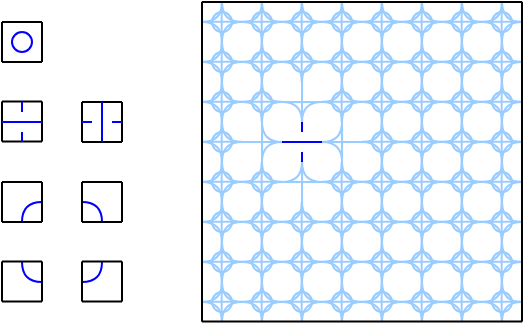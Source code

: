 <mxfile version="24.4.13" type="device">
  <diagram name="Page-1" id="PrH5mhFS8wrjBoCyh01Q">
    <mxGraphModel dx="330" dy="192" grid="1" gridSize="5" guides="1" tooltips="1" connect="1" arrows="1" fold="1" page="1" pageScale="1" pageWidth="850" pageHeight="1100" math="0" shadow="0">
      <root>
        <mxCell id="0" />
        <mxCell id="1" parent="0" />
        <mxCell id="I7vyF0tozr1cAi5WqUJ5-2" value="" style="endArrow=none;html=1;rounded=0;" parent="1" edge="1">
          <mxGeometry width="50" height="50" relative="1" as="geometry">
            <mxPoint x="320" y="330" as="sourcePoint" />
            <mxPoint x="340" y="330" as="targetPoint" />
          </mxGeometry>
        </mxCell>
        <mxCell id="I7vyF0tozr1cAi5WqUJ5-3" value="" style="endArrow=none;html=1;rounded=0;" parent="1" edge="1">
          <mxGeometry width="50" height="50" relative="1" as="geometry">
            <mxPoint x="320" y="350" as="sourcePoint" />
            <mxPoint x="340" y="350" as="targetPoint" />
          </mxGeometry>
        </mxCell>
        <mxCell id="I7vyF0tozr1cAi5WqUJ5-4" value="" style="endArrow=none;html=1;rounded=0;" parent="1" edge="1">
          <mxGeometry width="50" height="50" relative="1" as="geometry">
            <mxPoint x="320" y="330" as="sourcePoint" />
            <mxPoint x="320" y="350" as="targetPoint" />
          </mxGeometry>
        </mxCell>
        <mxCell id="I7vyF0tozr1cAi5WqUJ5-5" value="" style="endArrow=none;html=1;rounded=0;" parent="1" edge="1">
          <mxGeometry width="50" height="50" relative="1" as="geometry">
            <mxPoint x="340" y="330" as="sourcePoint" />
            <mxPoint x="340" y="350" as="targetPoint" />
          </mxGeometry>
        </mxCell>
        <mxCell id="I7vyF0tozr1cAi5WqUJ5-15" value="" style="endArrow=none;html=1;rounded=0;edgeStyle=orthogonalEdgeStyle;strokeColor=#0000FF;endFill=0;curved=1;" parent="1" edge="1">
          <mxGeometry width="50" height="50" relative="1" as="geometry">
            <mxPoint x="340" y="459.99" as="sourcePoint" />
            <mxPoint x="330" y="449.99" as="targetPoint" />
          </mxGeometry>
        </mxCell>
        <mxCell id="I7vyF0tozr1cAi5WqUJ5-17" value="" style="endArrow=none;html=1;rounded=0;edgeStyle=orthogonalEdgeStyle;strokeColor=#0000FF;endFill=0;curved=1;" parent="1" edge="1">
          <mxGeometry width="50" height="50" relative="1" as="geometry">
            <mxPoint x="340" y="420" as="sourcePoint" />
            <mxPoint x="330" y="430" as="targetPoint" />
          </mxGeometry>
        </mxCell>
        <mxCell id="I7vyF0tozr1cAi5WqUJ5-18" value="" style="endArrow=none;html=1;rounded=0;edgeStyle=orthogonalEdgeStyle;strokeColor=#0000FF;endFill=0;curved=1;" parent="1" edge="1">
          <mxGeometry width="50" height="50" relative="1" as="geometry">
            <mxPoint x="360" y="459.99" as="sourcePoint" />
            <mxPoint x="370" y="449.99" as="targetPoint" />
          </mxGeometry>
        </mxCell>
        <mxCell id="I7vyF0tozr1cAi5WqUJ5-19" value="" style="endArrow=none;html=1;rounded=0;edgeStyle=orthogonalEdgeStyle;strokeColor=#0000FF;endFill=0;curved=1;" parent="1" edge="1">
          <mxGeometry width="50" height="50" relative="1" as="geometry">
            <mxPoint x="360" y="420" as="sourcePoint" />
            <mxPoint x="370" y="430" as="targetPoint" />
          </mxGeometry>
        </mxCell>
        <mxCell id="I7vyF0tozr1cAi5WqUJ5-279" value="" style="endArrow=none;html=1;rounded=0;" parent="1" edge="1">
          <mxGeometry width="50" height="50" relative="1" as="geometry">
            <mxPoint x="320" y="369.73" as="sourcePoint" />
            <mxPoint x="340" y="369.73" as="targetPoint" />
          </mxGeometry>
        </mxCell>
        <mxCell id="I7vyF0tozr1cAi5WqUJ5-280" value="" style="endArrow=none;html=1;rounded=0;" parent="1" edge="1">
          <mxGeometry width="50" height="50" relative="1" as="geometry">
            <mxPoint x="320" y="389.73" as="sourcePoint" />
            <mxPoint x="340" y="389.73" as="targetPoint" />
          </mxGeometry>
        </mxCell>
        <mxCell id="I7vyF0tozr1cAi5WqUJ5-281" value="" style="endArrow=none;html=1;rounded=0;" parent="1" edge="1">
          <mxGeometry width="50" height="50" relative="1" as="geometry">
            <mxPoint x="320" y="369.73" as="sourcePoint" />
            <mxPoint x="320" y="389.73" as="targetPoint" />
          </mxGeometry>
        </mxCell>
        <mxCell id="I7vyF0tozr1cAi5WqUJ5-282" value="" style="endArrow=none;html=1;rounded=0;" parent="1" edge="1">
          <mxGeometry width="50" height="50" relative="1" as="geometry">
            <mxPoint x="340" y="369.73" as="sourcePoint" />
            <mxPoint x="340" y="389.73" as="targetPoint" />
          </mxGeometry>
        </mxCell>
        <mxCell id="I7vyF0tozr1cAi5WqUJ5-283" value="" style="endArrow=none;html=1;rounded=0;" parent="1" edge="1">
          <mxGeometry width="50" height="50" relative="1" as="geometry">
            <mxPoint x="360" y="370" as="sourcePoint" />
            <mxPoint x="380" y="370" as="targetPoint" />
          </mxGeometry>
        </mxCell>
        <mxCell id="I7vyF0tozr1cAi5WqUJ5-284" value="" style="endArrow=none;html=1;rounded=0;" parent="1" edge="1">
          <mxGeometry width="50" height="50" relative="1" as="geometry">
            <mxPoint x="360" y="390" as="sourcePoint" />
            <mxPoint x="380" y="390" as="targetPoint" />
          </mxGeometry>
        </mxCell>
        <mxCell id="I7vyF0tozr1cAi5WqUJ5-285" value="" style="endArrow=none;html=1;rounded=0;" parent="1" edge="1">
          <mxGeometry width="50" height="50" relative="1" as="geometry">
            <mxPoint x="360" y="370" as="sourcePoint" />
            <mxPoint x="360" y="390" as="targetPoint" />
          </mxGeometry>
        </mxCell>
        <mxCell id="I7vyF0tozr1cAi5WqUJ5-286" value="" style="endArrow=none;html=1;rounded=0;" parent="1" edge="1">
          <mxGeometry width="50" height="50" relative="1" as="geometry">
            <mxPoint x="380" y="370" as="sourcePoint" />
            <mxPoint x="380" y="390" as="targetPoint" />
          </mxGeometry>
        </mxCell>
        <mxCell id="I7vyF0tozr1cAi5WqUJ5-287" value="" style="endArrow=none;html=1;rounded=0;" parent="1" edge="1">
          <mxGeometry width="50" height="50" relative="1" as="geometry">
            <mxPoint x="320" y="410" as="sourcePoint" />
            <mxPoint x="340" y="410" as="targetPoint" />
          </mxGeometry>
        </mxCell>
        <mxCell id="I7vyF0tozr1cAi5WqUJ5-288" value="" style="endArrow=none;html=1;rounded=0;" parent="1" edge="1">
          <mxGeometry width="50" height="50" relative="1" as="geometry">
            <mxPoint x="320" y="430" as="sourcePoint" />
            <mxPoint x="340" y="430" as="targetPoint" />
          </mxGeometry>
        </mxCell>
        <mxCell id="I7vyF0tozr1cAi5WqUJ5-289" value="" style="endArrow=none;html=1;rounded=0;" parent="1" edge="1">
          <mxGeometry width="50" height="50" relative="1" as="geometry">
            <mxPoint x="320" y="410" as="sourcePoint" />
            <mxPoint x="320" y="430" as="targetPoint" />
          </mxGeometry>
        </mxCell>
        <mxCell id="I7vyF0tozr1cAi5WqUJ5-290" value="" style="endArrow=none;html=1;rounded=0;" parent="1" edge="1">
          <mxGeometry width="50" height="50" relative="1" as="geometry">
            <mxPoint x="340" y="410" as="sourcePoint" />
            <mxPoint x="340" y="430" as="targetPoint" />
          </mxGeometry>
        </mxCell>
        <mxCell id="I7vyF0tozr1cAi5WqUJ5-291" value="" style="endArrow=none;html=1;rounded=0;" parent="1" edge="1">
          <mxGeometry width="50" height="50" relative="1" as="geometry">
            <mxPoint x="360" y="410" as="sourcePoint" />
            <mxPoint x="380" y="410" as="targetPoint" />
          </mxGeometry>
        </mxCell>
        <mxCell id="I7vyF0tozr1cAi5WqUJ5-292" value="" style="endArrow=none;html=1;rounded=0;" parent="1" edge="1">
          <mxGeometry width="50" height="50" relative="1" as="geometry">
            <mxPoint x="360" y="430" as="sourcePoint" />
            <mxPoint x="380" y="430" as="targetPoint" />
          </mxGeometry>
        </mxCell>
        <mxCell id="I7vyF0tozr1cAi5WqUJ5-293" value="" style="endArrow=none;html=1;rounded=0;" parent="1" edge="1">
          <mxGeometry width="50" height="50" relative="1" as="geometry">
            <mxPoint x="360" y="410" as="sourcePoint" />
            <mxPoint x="360" y="430" as="targetPoint" />
          </mxGeometry>
        </mxCell>
        <mxCell id="I7vyF0tozr1cAi5WqUJ5-294" value="" style="endArrow=none;html=1;rounded=0;" parent="1" edge="1">
          <mxGeometry width="50" height="50" relative="1" as="geometry">
            <mxPoint x="380" y="410" as="sourcePoint" />
            <mxPoint x="380" y="430" as="targetPoint" />
          </mxGeometry>
        </mxCell>
        <mxCell id="I7vyF0tozr1cAi5WqUJ5-295" value="" style="endArrow=none;html=1;rounded=0;" parent="1" edge="1">
          <mxGeometry width="50" height="50" relative="1" as="geometry">
            <mxPoint x="320" y="449.73" as="sourcePoint" />
            <mxPoint x="340" y="449.73" as="targetPoint" />
          </mxGeometry>
        </mxCell>
        <mxCell id="I7vyF0tozr1cAi5WqUJ5-296" value="" style="endArrow=none;html=1;rounded=0;" parent="1" edge="1">
          <mxGeometry width="50" height="50" relative="1" as="geometry">
            <mxPoint x="320" y="469.73" as="sourcePoint" />
            <mxPoint x="340" y="469.73" as="targetPoint" />
          </mxGeometry>
        </mxCell>
        <mxCell id="I7vyF0tozr1cAi5WqUJ5-297" value="" style="endArrow=none;html=1;rounded=0;" parent="1" edge="1">
          <mxGeometry width="50" height="50" relative="1" as="geometry">
            <mxPoint x="320" y="449.73" as="sourcePoint" />
            <mxPoint x="320" y="469.73" as="targetPoint" />
          </mxGeometry>
        </mxCell>
        <mxCell id="I7vyF0tozr1cAi5WqUJ5-298" value="" style="endArrow=none;html=1;rounded=0;" parent="1" edge="1">
          <mxGeometry width="50" height="50" relative="1" as="geometry">
            <mxPoint x="340" y="449.73" as="sourcePoint" />
            <mxPoint x="340" y="469.73" as="targetPoint" />
          </mxGeometry>
        </mxCell>
        <mxCell id="I7vyF0tozr1cAi5WqUJ5-299" value="" style="endArrow=none;html=1;rounded=0;" parent="1" edge="1">
          <mxGeometry width="50" height="50" relative="1" as="geometry">
            <mxPoint x="360" y="449.73" as="sourcePoint" />
            <mxPoint x="380" y="449.73" as="targetPoint" />
          </mxGeometry>
        </mxCell>
        <mxCell id="I7vyF0tozr1cAi5WqUJ5-300" value="" style="endArrow=none;html=1;rounded=0;" parent="1" edge="1">
          <mxGeometry width="50" height="50" relative="1" as="geometry">
            <mxPoint x="360" y="469.73" as="sourcePoint" />
            <mxPoint x="380" y="469.73" as="targetPoint" />
          </mxGeometry>
        </mxCell>
        <mxCell id="I7vyF0tozr1cAi5WqUJ5-301" value="" style="endArrow=none;html=1;rounded=0;" parent="1" edge="1">
          <mxGeometry width="50" height="50" relative="1" as="geometry">
            <mxPoint x="360" y="449.73" as="sourcePoint" />
            <mxPoint x="360" y="469.73" as="targetPoint" />
          </mxGeometry>
        </mxCell>
        <mxCell id="I7vyF0tozr1cAi5WqUJ5-302" value="" style="endArrow=none;html=1;rounded=0;" parent="1" edge="1">
          <mxGeometry width="50" height="50" relative="1" as="geometry">
            <mxPoint x="380" y="449.73" as="sourcePoint" />
            <mxPoint x="380" y="469.73" as="targetPoint" />
          </mxGeometry>
        </mxCell>
        <mxCell id="I7vyF0tozr1cAi5WqUJ5-303" value="" style="group" parent="1" vertex="1" connectable="0">
          <mxGeometry x="320" y="370" width="20" height="20" as="geometry" />
        </mxCell>
        <mxCell id="I7vyF0tozr1cAi5WqUJ5-304" value="" style="endArrow=none;html=1;rounded=0;strokeColor=#0000FF;" parent="I7vyF0tozr1cAi5WqUJ5-303" edge="1">
          <mxGeometry width="50" height="50" relative="1" as="geometry">
            <mxPoint y="10" as="sourcePoint" />
            <mxPoint x="20" y="10" as="targetPoint" />
          </mxGeometry>
        </mxCell>
        <mxCell id="I7vyF0tozr1cAi5WqUJ5-305" value="" style="endArrow=none;html=1;rounded=0;strokeColor=#0000FF;" parent="I7vyF0tozr1cAi5WqUJ5-303" edge="1">
          <mxGeometry width="50" height="50" relative="1" as="geometry">
            <mxPoint x="10" as="sourcePoint" />
            <mxPoint x="10" y="5" as="targetPoint" />
          </mxGeometry>
        </mxCell>
        <mxCell id="I7vyF0tozr1cAi5WqUJ5-306" value="" style="endArrow=none;html=1;rounded=0;strokeColor=#0000FF;" parent="I7vyF0tozr1cAi5WqUJ5-303" edge="1">
          <mxGeometry width="50" height="50" relative="1" as="geometry">
            <mxPoint x="10" y="15" as="sourcePoint" />
            <mxPoint x="10" y="20" as="targetPoint" />
          </mxGeometry>
        </mxCell>
        <mxCell id="I7vyF0tozr1cAi5WqUJ5-393" value="" style="ellipse;whiteSpace=wrap;html=1;aspect=fixed;fillColor=none;strokeColor=#0000FF;container=0;" parent="1" vertex="1">
          <mxGeometry x="325" y="335" width="10" height="10" as="geometry" />
        </mxCell>
        <mxCell id="I7vyF0tozr1cAi5WqUJ5-409" value="" style="group" parent="1" vertex="1" connectable="0">
          <mxGeometry x="360" y="370" width="20" height="20" as="geometry" />
        </mxCell>
        <mxCell id="I7vyF0tozr1cAi5WqUJ5-316" value="" style="endArrow=none;html=1;rounded=0;strokeColor=#0000FF;" parent="I7vyF0tozr1cAi5WqUJ5-409" edge="1">
          <mxGeometry width="50" height="50" relative="1" as="geometry">
            <mxPoint x="10" as="sourcePoint" />
            <mxPoint x="10" y="20" as="targetPoint" />
          </mxGeometry>
        </mxCell>
        <mxCell id="I7vyF0tozr1cAi5WqUJ5-317" value="" style="endArrow=none;html=1;rounded=0;strokeColor=#0000FF;" parent="I7vyF0tozr1cAi5WqUJ5-409" edge="1">
          <mxGeometry width="50" height="50" relative="1" as="geometry">
            <mxPoint x="20" y="10" as="sourcePoint" />
            <mxPoint x="15" y="10" as="targetPoint" />
          </mxGeometry>
        </mxCell>
        <mxCell id="I7vyF0tozr1cAi5WqUJ5-318" value="" style="endArrow=none;html=1;rounded=0;strokeColor=#0000FF;" parent="I7vyF0tozr1cAi5WqUJ5-409" edge="1">
          <mxGeometry width="50" height="50" relative="1" as="geometry">
            <mxPoint x="5" y="10" as="sourcePoint" />
            <mxPoint y="10" as="targetPoint" />
          </mxGeometry>
        </mxCell>
        <mxCell id="o5yhycOnRF4df_0xs7PU-576" value="" style="endArrow=none;html=1;rounded=0;edgeStyle=orthogonalEdgeStyle;strokeColor=#99CCFF;endFill=0;curved=1;" edge="1" parent="1">
          <mxGeometry width="50" height="50" relative="1" as="geometry">
            <mxPoint x="480" y="390.02" as="sourcePoint" />
            <mxPoint x="490" y="400.02" as="targetPoint" />
          </mxGeometry>
        </mxCell>
        <mxCell id="o5yhycOnRF4df_0xs7PU-579" value="" style="endArrow=none;html=1;rounded=0;edgeStyle=orthogonalEdgeStyle;strokeColor=#99CCFF;endFill=0;curved=1;" edge="1" parent="1">
          <mxGeometry width="50" height="50" relative="1" as="geometry">
            <mxPoint x="480" y="390.02" as="sourcePoint" />
            <mxPoint x="490" y="380.02" as="targetPoint" />
          </mxGeometry>
        </mxCell>
        <mxCell id="o5yhycOnRF4df_0xs7PU-580" value="" style="endArrow=none;html=1;rounded=0;strokeColor=#99CCFF;" edge="1" parent="1">
          <mxGeometry width="50" height="50" relative="1" as="geometry">
            <mxPoint x="480" y="390.0" as="sourcePoint" />
            <mxPoint x="500" y="390.0" as="targetPoint" />
          </mxGeometry>
        </mxCell>
        <mxCell id="o5yhycOnRF4df_0xs7PU-581" value="" style="endArrow=none;html=1;rounded=0;strokeColor=#99CCFF;" edge="1" parent="1">
          <mxGeometry width="50" height="50" relative="1" as="geometry">
            <mxPoint x="490" y="380.02" as="sourcePoint" />
            <mxPoint x="490" y="400.02" as="targetPoint" />
          </mxGeometry>
        </mxCell>
        <mxCell id="o5yhycOnRF4df_0xs7PU-906" value="" style="endArrow=none;html=1;rounded=0;strokeColor=#99CCFF;" edge="1" parent="1">
          <mxGeometry width="50" height="50" relative="1" as="geometry">
            <mxPoint x="440" y="390.0" as="sourcePoint" />
            <mxPoint x="460" y="390.0" as="targetPoint" />
          </mxGeometry>
        </mxCell>
        <mxCell id="o5yhycOnRF4df_0xs7PU-907" value="" style="endArrow=none;html=1;rounded=0;strokeColor=#99CCFF;" edge="1" parent="1">
          <mxGeometry width="50" height="50" relative="1" as="geometry">
            <mxPoint x="450" y="380.02" as="sourcePoint" />
            <mxPoint x="450" y="400.02" as="targetPoint" />
          </mxGeometry>
        </mxCell>
        <mxCell id="o5yhycOnRF4df_0xs7PU-908" value="" style="endArrow=none;html=1;rounded=0;strokeColor=#99CCFF;" edge="1" parent="1">
          <mxGeometry width="50" height="50" relative="1" as="geometry">
            <mxPoint x="460" y="369.98" as="sourcePoint" />
            <mxPoint x="480" y="369.98" as="targetPoint" />
          </mxGeometry>
        </mxCell>
        <mxCell id="o5yhycOnRF4df_0xs7PU-909" value="" style="endArrow=none;html=1;rounded=0;strokeColor=#99CCFF;" edge="1" parent="1">
          <mxGeometry width="50" height="50" relative="1" as="geometry">
            <mxPoint x="470" y="360" as="sourcePoint" />
            <mxPoint x="470" y="380" as="targetPoint" />
          </mxGeometry>
        </mxCell>
        <mxCell id="o5yhycOnRF4df_0xs7PU-910" value="" style="endArrow=none;html=1;rounded=0;strokeColor=#99CCFF;" edge="1" parent="1">
          <mxGeometry width="50" height="50" relative="1" as="geometry">
            <mxPoint x="460" y="409.98" as="sourcePoint" />
            <mxPoint x="480" y="409.98" as="targetPoint" />
          </mxGeometry>
        </mxCell>
        <mxCell id="o5yhycOnRF4df_0xs7PU-911" value="" style="endArrow=none;html=1;rounded=0;strokeColor=#99CCFF;" edge="1" parent="1">
          <mxGeometry width="50" height="50" relative="1" as="geometry">
            <mxPoint x="470" y="400" as="sourcePoint" />
            <mxPoint x="470" y="420" as="targetPoint" />
          </mxGeometry>
        </mxCell>
        <mxCell id="o5yhycOnRF4df_0xs7PU-912" value="" style="endArrow=none;html=1;rounded=0;edgeStyle=orthogonalEdgeStyle;strokeColor=#99CCFF;endFill=0;curved=1;" edge="1" parent="1">
          <mxGeometry width="50" height="50" relative="1" as="geometry">
            <mxPoint x="460" y="410.02" as="sourcePoint" />
            <mxPoint x="470" y="400.02" as="targetPoint" />
          </mxGeometry>
        </mxCell>
        <mxCell id="o5yhycOnRF4df_0xs7PU-913" value="" style="endArrow=none;html=1;rounded=0;edgeStyle=orthogonalEdgeStyle;strokeColor=#99CCFF;endFill=0;curved=1;" edge="1" parent="1">
          <mxGeometry width="50" height="50" relative="1" as="geometry">
            <mxPoint x="480" y="410" as="sourcePoint" />
            <mxPoint x="470" y="400" as="targetPoint" />
          </mxGeometry>
        </mxCell>
        <mxCell id="o5yhycOnRF4df_0xs7PU-914" value="" style="endArrow=none;html=1;rounded=0;edgeStyle=orthogonalEdgeStyle;strokeColor=#99CCFF;endFill=0;curved=1;" edge="1" parent="1">
          <mxGeometry width="50" height="50" relative="1" as="geometry">
            <mxPoint x="460" y="390" as="sourcePoint" />
            <mxPoint x="450" y="380" as="targetPoint" />
          </mxGeometry>
        </mxCell>
        <mxCell id="o5yhycOnRF4df_0xs7PU-915" value="" style="endArrow=none;html=1;rounded=0;strokeColor=#99CCFF;" edge="1" parent="1">
          <mxGeometry width="50" height="50" relative="1" as="geometry">
            <mxPoint x="450" y="380" as="sourcePoint" />
            <mxPoint x="450" y="400" as="targetPoint" />
          </mxGeometry>
        </mxCell>
        <mxCell id="o5yhycOnRF4df_0xs7PU-916" value="" style="endArrow=none;html=1;rounded=0;edgeStyle=orthogonalEdgeStyle;strokeColor=#99CCFF;endFill=0;curved=1;" edge="1" parent="1">
          <mxGeometry width="50" height="50" relative="1" as="geometry">
            <mxPoint x="460" y="370.02" as="sourcePoint" />
            <mxPoint x="470" y="380.02" as="targetPoint" />
          </mxGeometry>
        </mxCell>
        <mxCell id="o5yhycOnRF4df_0xs7PU-917" value="" style="endArrow=none;html=1;rounded=0;edgeStyle=orthogonalEdgeStyle;strokeColor=#99CCFF;endFill=0;curved=1;" edge="1" parent="1">
          <mxGeometry width="50" height="50" relative="1" as="geometry">
            <mxPoint x="480" y="370.01" as="sourcePoint" />
            <mxPoint x="470" y="380.01" as="targetPoint" />
          </mxGeometry>
        </mxCell>
        <mxCell id="o5yhycOnRF4df_0xs7PU-918" value="" style="endArrow=none;html=1;rounded=0;edgeStyle=orthogonalEdgeStyle;strokeColor=#99CCFF;endFill=0;curved=1;" edge="1" parent="1">
          <mxGeometry width="50" height="50" relative="1" as="geometry">
            <mxPoint x="460" y="390.02" as="sourcePoint" />
            <mxPoint x="450" y="400.02" as="targetPoint" />
          </mxGeometry>
        </mxCell>
        <mxCell id="o5yhycOnRF4df_0xs7PU-2" value="" style="ellipse;whiteSpace=wrap;html=1;aspect=fixed;fillColor=none;strokeColor=#99CCFF;container=0;" vertex="1" parent="1">
          <mxGeometry x="425" y="325.01" width="10" height="10" as="geometry" />
        </mxCell>
        <mxCell id="o5yhycOnRF4df_0xs7PU-3" value="" style="endArrow=none;html=1;rounded=0;edgeStyle=orthogonalEdgeStyle;strokeColor=#99CCFF;endFill=0;curved=1;" edge="1" parent="1">
          <mxGeometry width="50" height="50" relative="1" as="geometry">
            <mxPoint x="420" y="330.01" as="sourcePoint" />
            <mxPoint x="430" y="340.01" as="targetPoint" />
          </mxGeometry>
        </mxCell>
        <mxCell id="o5yhycOnRF4df_0xs7PU-5" value="" style="endArrow=none;html=1;rounded=0;edgeStyle=orthogonalEdgeStyle;strokeColor=#99CCFF;endFill=0;curved=1;" edge="1" parent="1">
          <mxGeometry width="50" height="50" relative="1" as="geometry">
            <mxPoint x="440" y="330" as="sourcePoint" />
            <mxPoint x="430" y="320" as="targetPoint" />
          </mxGeometry>
        </mxCell>
        <mxCell id="o5yhycOnRF4df_0xs7PU-6" value="" style="endArrow=none;html=1;rounded=0;edgeStyle=orthogonalEdgeStyle;strokeColor=#99CCFF;endFill=0;curved=1;" edge="1" parent="1">
          <mxGeometry width="50" height="50" relative="1" as="geometry">
            <mxPoint x="440" y="330.01" as="sourcePoint" />
            <mxPoint x="430" y="340.01" as="targetPoint" />
          </mxGeometry>
        </mxCell>
        <mxCell id="o5yhycOnRF4df_0xs7PU-7" value="" style="endArrow=none;html=1;rounded=0;edgeStyle=orthogonalEdgeStyle;strokeColor=#99CCFF;endFill=0;curved=1;" edge="1" parent="1">
          <mxGeometry width="50" height="50" relative="1" as="geometry">
            <mxPoint x="420" y="330.01" as="sourcePoint" />
            <mxPoint x="430" y="320.01" as="targetPoint" />
          </mxGeometry>
        </mxCell>
        <mxCell id="o5yhycOnRF4df_0xs7PU-8" value="" style="endArrow=none;html=1;rounded=0;strokeColor=#99CCFF;" edge="1" parent="1">
          <mxGeometry width="50" height="50" relative="1" as="geometry">
            <mxPoint x="420" y="329.84" as="sourcePoint" />
            <mxPoint x="440" y="329.84" as="targetPoint" />
          </mxGeometry>
        </mxCell>
        <mxCell id="o5yhycOnRF4df_0xs7PU-9" value="" style="endArrow=none;html=1;rounded=0;strokeColor=#99CCFF;" edge="1" parent="1">
          <mxGeometry width="50" height="50" relative="1" as="geometry">
            <mxPoint x="429.83" y="320.01" as="sourcePoint" />
            <mxPoint x="429.83" y="340.01" as="targetPoint" />
          </mxGeometry>
        </mxCell>
        <mxCell id="o5yhycOnRF4df_0xs7PU-12" value="" style="ellipse;whiteSpace=wrap;html=1;aspect=fixed;fillColor=none;strokeColor=#99CCFF;container=0;" vertex="1" parent="1">
          <mxGeometry x="425" y="345.02" width="10" height="10" as="geometry" />
        </mxCell>
        <mxCell id="o5yhycOnRF4df_0xs7PU-13" value="" style="endArrow=none;html=1;rounded=0;edgeStyle=orthogonalEdgeStyle;strokeColor=#99CCFF;endFill=0;curved=1;" edge="1" parent="1">
          <mxGeometry width="50" height="50" relative="1" as="geometry">
            <mxPoint x="420" y="350.02" as="sourcePoint" />
            <mxPoint x="430" y="360.02" as="targetPoint" />
          </mxGeometry>
        </mxCell>
        <mxCell id="o5yhycOnRF4df_0xs7PU-14" value="" style="endArrow=none;html=1;rounded=0;edgeStyle=orthogonalEdgeStyle;strokeColor=#99CCFF;endFill=0;curved=1;" edge="1" parent="1">
          <mxGeometry width="50" height="50" relative="1" as="geometry">
            <mxPoint x="440" y="350.01" as="sourcePoint" />
            <mxPoint x="430" y="340.01" as="targetPoint" />
          </mxGeometry>
        </mxCell>
        <mxCell id="o5yhycOnRF4df_0xs7PU-15" value="" style="endArrow=none;html=1;rounded=0;edgeStyle=orthogonalEdgeStyle;strokeColor=#99CCFF;endFill=0;curved=1;" edge="1" parent="1">
          <mxGeometry width="50" height="50" relative="1" as="geometry">
            <mxPoint x="440" y="350.02" as="sourcePoint" />
            <mxPoint x="430" y="360.02" as="targetPoint" />
          </mxGeometry>
        </mxCell>
        <mxCell id="o5yhycOnRF4df_0xs7PU-16" value="" style="endArrow=none;html=1;rounded=0;edgeStyle=orthogonalEdgeStyle;strokeColor=#99CCFF;endFill=0;curved=1;" edge="1" parent="1">
          <mxGeometry width="50" height="50" relative="1" as="geometry">
            <mxPoint x="420" y="350.02" as="sourcePoint" />
            <mxPoint x="430" y="340.02" as="targetPoint" />
          </mxGeometry>
        </mxCell>
        <mxCell id="o5yhycOnRF4df_0xs7PU-17" value="" style="endArrow=none;html=1;rounded=0;strokeColor=#99CCFF;" edge="1" parent="1">
          <mxGeometry width="50" height="50" relative="1" as="geometry">
            <mxPoint x="420" y="349.85" as="sourcePoint" />
            <mxPoint x="440" y="349.85" as="targetPoint" />
          </mxGeometry>
        </mxCell>
        <mxCell id="o5yhycOnRF4df_0xs7PU-18" value="" style="endArrow=none;html=1;rounded=0;strokeColor=#99CCFF;" edge="1" parent="1">
          <mxGeometry width="50" height="50" relative="1" as="geometry">
            <mxPoint x="429.83" y="340.02" as="sourcePoint" />
            <mxPoint x="429.83" y="360.02" as="targetPoint" />
          </mxGeometry>
        </mxCell>
        <mxCell id="o5yhycOnRF4df_0xs7PU-20" value="" style="ellipse;whiteSpace=wrap;html=1;aspect=fixed;fillColor=none;strokeColor=#99CCFF;container=0;" vertex="1" parent="1">
          <mxGeometry x="445" y="325.01" width="10" height="10" as="geometry" />
        </mxCell>
        <mxCell id="o5yhycOnRF4df_0xs7PU-21" value="" style="endArrow=none;html=1;rounded=0;edgeStyle=orthogonalEdgeStyle;strokeColor=#99CCFF;endFill=0;curved=1;" edge="1" parent="1">
          <mxGeometry width="50" height="50" relative="1" as="geometry">
            <mxPoint x="440" y="330.01" as="sourcePoint" />
            <mxPoint x="450" y="340.01" as="targetPoint" />
          </mxGeometry>
        </mxCell>
        <mxCell id="o5yhycOnRF4df_0xs7PU-22" value="" style="endArrow=none;html=1;rounded=0;edgeStyle=orthogonalEdgeStyle;strokeColor=#99CCFF;endFill=0;curved=1;" edge="1" parent="1">
          <mxGeometry width="50" height="50" relative="1" as="geometry">
            <mxPoint x="460" y="330" as="sourcePoint" />
            <mxPoint x="450" y="320" as="targetPoint" />
          </mxGeometry>
        </mxCell>
        <mxCell id="o5yhycOnRF4df_0xs7PU-23" value="" style="endArrow=none;html=1;rounded=0;edgeStyle=orthogonalEdgeStyle;strokeColor=#99CCFF;endFill=0;curved=1;" edge="1" parent="1">
          <mxGeometry width="50" height="50" relative="1" as="geometry">
            <mxPoint x="460" y="330.01" as="sourcePoint" />
            <mxPoint x="450" y="340.01" as="targetPoint" />
          </mxGeometry>
        </mxCell>
        <mxCell id="o5yhycOnRF4df_0xs7PU-24" value="" style="endArrow=none;html=1;rounded=0;edgeStyle=orthogonalEdgeStyle;strokeColor=#99CCFF;endFill=0;curved=1;" edge="1" parent="1">
          <mxGeometry width="50" height="50" relative="1" as="geometry">
            <mxPoint x="440" y="330.01" as="sourcePoint" />
            <mxPoint x="450" y="320.01" as="targetPoint" />
          </mxGeometry>
        </mxCell>
        <mxCell id="o5yhycOnRF4df_0xs7PU-25" value="" style="endArrow=none;html=1;rounded=0;strokeColor=#99CCFF;" edge="1" parent="1">
          <mxGeometry width="50" height="50" relative="1" as="geometry">
            <mxPoint x="440" y="329.84" as="sourcePoint" />
            <mxPoint x="460" y="329.84" as="targetPoint" />
          </mxGeometry>
        </mxCell>
        <mxCell id="o5yhycOnRF4df_0xs7PU-26" value="" style="endArrow=none;html=1;rounded=0;strokeColor=#99CCFF;" edge="1" parent="1">
          <mxGeometry width="50" height="50" relative="1" as="geometry">
            <mxPoint x="449.83" y="320.01" as="sourcePoint" />
            <mxPoint x="449.83" y="340.01" as="targetPoint" />
          </mxGeometry>
        </mxCell>
        <mxCell id="o5yhycOnRF4df_0xs7PU-28" value="" style="ellipse;whiteSpace=wrap;html=1;aspect=fixed;fillColor=none;strokeColor=#99CCFF;container=0;" vertex="1" parent="1">
          <mxGeometry x="445" y="345.02" width="10" height="10" as="geometry" />
        </mxCell>
        <mxCell id="o5yhycOnRF4df_0xs7PU-29" value="" style="endArrow=none;html=1;rounded=0;edgeStyle=orthogonalEdgeStyle;strokeColor=#99CCFF;endFill=0;curved=1;" edge="1" parent="1">
          <mxGeometry width="50" height="50" relative="1" as="geometry">
            <mxPoint x="440" y="350.02" as="sourcePoint" />
            <mxPoint x="450" y="360.02" as="targetPoint" />
          </mxGeometry>
        </mxCell>
        <mxCell id="o5yhycOnRF4df_0xs7PU-30" value="" style="endArrow=none;html=1;rounded=0;edgeStyle=orthogonalEdgeStyle;strokeColor=#99CCFF;endFill=0;curved=1;" edge="1" parent="1">
          <mxGeometry width="50" height="50" relative="1" as="geometry">
            <mxPoint x="460" y="350.01" as="sourcePoint" />
            <mxPoint x="450" y="340.01" as="targetPoint" />
          </mxGeometry>
        </mxCell>
        <mxCell id="o5yhycOnRF4df_0xs7PU-31" value="" style="endArrow=none;html=1;rounded=0;edgeStyle=orthogonalEdgeStyle;strokeColor=#99CCFF;endFill=0;curved=1;" edge="1" parent="1">
          <mxGeometry width="50" height="50" relative="1" as="geometry">
            <mxPoint x="460" y="350.02" as="sourcePoint" />
            <mxPoint x="450" y="360.02" as="targetPoint" />
          </mxGeometry>
        </mxCell>
        <mxCell id="o5yhycOnRF4df_0xs7PU-32" value="" style="endArrow=none;html=1;rounded=0;edgeStyle=orthogonalEdgeStyle;strokeColor=#99CCFF;endFill=0;curved=1;" edge="1" parent="1">
          <mxGeometry width="50" height="50" relative="1" as="geometry">
            <mxPoint x="440" y="350.02" as="sourcePoint" />
            <mxPoint x="450" y="340.02" as="targetPoint" />
          </mxGeometry>
        </mxCell>
        <mxCell id="o5yhycOnRF4df_0xs7PU-33" value="" style="endArrow=none;html=1;rounded=0;strokeColor=#99CCFF;" edge="1" parent="1">
          <mxGeometry width="50" height="50" relative="1" as="geometry">
            <mxPoint x="440" y="349.85" as="sourcePoint" />
            <mxPoint x="460" y="349.85" as="targetPoint" />
          </mxGeometry>
        </mxCell>
        <mxCell id="o5yhycOnRF4df_0xs7PU-34" value="" style="endArrow=none;html=1;rounded=0;strokeColor=#99CCFF;" edge="1" parent="1">
          <mxGeometry width="50" height="50" relative="1" as="geometry">
            <mxPoint x="449.83" y="340.02" as="sourcePoint" />
            <mxPoint x="449.83" y="360.02" as="targetPoint" />
          </mxGeometry>
        </mxCell>
        <mxCell id="o5yhycOnRF4df_0xs7PU-36" value="" style="ellipse;whiteSpace=wrap;html=1;aspect=fixed;fillColor=none;strokeColor=#99CCFF;container=0;" vertex="1" parent="1">
          <mxGeometry x="465" y="325.01" width="10" height="10" as="geometry" />
        </mxCell>
        <mxCell id="o5yhycOnRF4df_0xs7PU-37" value="" style="endArrow=none;html=1;rounded=0;edgeStyle=orthogonalEdgeStyle;strokeColor=#99CCFF;endFill=0;curved=1;" edge="1" parent="1">
          <mxGeometry width="50" height="50" relative="1" as="geometry">
            <mxPoint x="460" y="330.01" as="sourcePoint" />
            <mxPoint x="470" y="340.01" as="targetPoint" />
          </mxGeometry>
        </mxCell>
        <mxCell id="o5yhycOnRF4df_0xs7PU-38" value="" style="endArrow=none;html=1;rounded=0;edgeStyle=orthogonalEdgeStyle;strokeColor=#99CCFF;endFill=0;curved=1;" edge="1" parent="1">
          <mxGeometry width="50" height="50" relative="1" as="geometry">
            <mxPoint x="480" y="330" as="sourcePoint" />
            <mxPoint x="470" y="320" as="targetPoint" />
          </mxGeometry>
        </mxCell>
        <mxCell id="o5yhycOnRF4df_0xs7PU-39" value="" style="endArrow=none;html=1;rounded=0;edgeStyle=orthogonalEdgeStyle;strokeColor=#99CCFF;endFill=0;curved=1;" edge="1" parent="1">
          <mxGeometry width="50" height="50" relative="1" as="geometry">
            <mxPoint x="480" y="330.01" as="sourcePoint" />
            <mxPoint x="470" y="340.01" as="targetPoint" />
          </mxGeometry>
        </mxCell>
        <mxCell id="o5yhycOnRF4df_0xs7PU-40" value="" style="endArrow=none;html=1;rounded=0;edgeStyle=orthogonalEdgeStyle;strokeColor=#99CCFF;endFill=0;curved=1;" edge="1" parent="1">
          <mxGeometry width="50" height="50" relative="1" as="geometry">
            <mxPoint x="460" y="330.01" as="sourcePoint" />
            <mxPoint x="470" y="320.01" as="targetPoint" />
          </mxGeometry>
        </mxCell>
        <mxCell id="o5yhycOnRF4df_0xs7PU-41" value="" style="endArrow=none;html=1;rounded=0;strokeColor=#99CCFF;" edge="1" parent="1">
          <mxGeometry width="50" height="50" relative="1" as="geometry">
            <mxPoint x="460" y="329.84" as="sourcePoint" />
            <mxPoint x="480" y="329.84" as="targetPoint" />
          </mxGeometry>
        </mxCell>
        <mxCell id="o5yhycOnRF4df_0xs7PU-42" value="" style="endArrow=none;html=1;rounded=0;strokeColor=#99CCFF;" edge="1" parent="1">
          <mxGeometry width="50" height="50" relative="1" as="geometry">
            <mxPoint x="469.83" y="320.01" as="sourcePoint" />
            <mxPoint x="469.83" y="340.01" as="targetPoint" />
          </mxGeometry>
        </mxCell>
        <mxCell id="o5yhycOnRF4df_0xs7PU-44" value="" style="ellipse;whiteSpace=wrap;html=1;aspect=fixed;fillColor=none;strokeColor=#99CCFF;container=0;" vertex="1" parent="1">
          <mxGeometry x="465" y="345.02" width="10" height="10" as="geometry" />
        </mxCell>
        <mxCell id="o5yhycOnRF4df_0xs7PU-45" value="" style="endArrow=none;html=1;rounded=0;edgeStyle=orthogonalEdgeStyle;strokeColor=#99CCFF;endFill=0;curved=1;" edge="1" parent="1">
          <mxGeometry width="50" height="50" relative="1" as="geometry">
            <mxPoint x="460" y="350.02" as="sourcePoint" />
            <mxPoint x="470" y="360.02" as="targetPoint" />
          </mxGeometry>
        </mxCell>
        <mxCell id="o5yhycOnRF4df_0xs7PU-46" value="" style="endArrow=none;html=1;rounded=0;edgeStyle=orthogonalEdgeStyle;strokeColor=#99CCFF;endFill=0;curved=1;" edge="1" parent="1">
          <mxGeometry width="50" height="50" relative="1" as="geometry">
            <mxPoint x="480" y="350.01" as="sourcePoint" />
            <mxPoint x="470" y="340.01" as="targetPoint" />
          </mxGeometry>
        </mxCell>
        <mxCell id="o5yhycOnRF4df_0xs7PU-47" value="" style="endArrow=none;html=1;rounded=0;edgeStyle=orthogonalEdgeStyle;strokeColor=#99CCFF;endFill=0;curved=1;" edge="1" parent="1">
          <mxGeometry width="50" height="50" relative="1" as="geometry">
            <mxPoint x="480" y="350.02" as="sourcePoint" />
            <mxPoint x="470" y="360.02" as="targetPoint" />
          </mxGeometry>
        </mxCell>
        <mxCell id="o5yhycOnRF4df_0xs7PU-48" value="" style="endArrow=none;html=1;rounded=0;edgeStyle=orthogonalEdgeStyle;strokeColor=#99CCFF;endFill=0;curved=1;" edge="1" parent="1">
          <mxGeometry width="50" height="50" relative="1" as="geometry">
            <mxPoint x="460" y="350.02" as="sourcePoint" />
            <mxPoint x="470" y="340.02" as="targetPoint" />
          </mxGeometry>
        </mxCell>
        <mxCell id="o5yhycOnRF4df_0xs7PU-49" value="" style="endArrow=none;html=1;rounded=0;strokeColor=#99CCFF;" edge="1" parent="1">
          <mxGeometry width="50" height="50" relative="1" as="geometry">
            <mxPoint x="460" y="349.85" as="sourcePoint" />
            <mxPoint x="480" y="349.85" as="targetPoint" />
          </mxGeometry>
        </mxCell>
        <mxCell id="o5yhycOnRF4df_0xs7PU-50" value="" style="endArrow=none;html=1;rounded=0;strokeColor=#99CCFF;" edge="1" parent="1">
          <mxGeometry width="50" height="50" relative="1" as="geometry">
            <mxPoint x="469.83" y="340.02" as="sourcePoint" />
            <mxPoint x="469.83" y="360.02" as="targetPoint" />
          </mxGeometry>
        </mxCell>
        <mxCell id="o5yhycOnRF4df_0xs7PU-52" value="" style="ellipse;whiteSpace=wrap;html=1;aspect=fixed;fillColor=none;strokeColor=#99CCFF;container=0;" vertex="1" parent="1">
          <mxGeometry x="485" y="325.01" width="10" height="10" as="geometry" />
        </mxCell>
        <mxCell id="o5yhycOnRF4df_0xs7PU-53" value="" style="endArrow=none;html=1;rounded=0;edgeStyle=orthogonalEdgeStyle;strokeColor=#99CCFF;endFill=0;curved=1;" edge="1" parent="1">
          <mxGeometry width="50" height="50" relative="1" as="geometry">
            <mxPoint x="480" y="330.01" as="sourcePoint" />
            <mxPoint x="490" y="340.01" as="targetPoint" />
          </mxGeometry>
        </mxCell>
        <mxCell id="o5yhycOnRF4df_0xs7PU-54" value="" style="endArrow=none;html=1;rounded=0;edgeStyle=orthogonalEdgeStyle;strokeColor=#99CCFF;endFill=0;curved=1;" edge="1" parent="1">
          <mxGeometry width="50" height="50" relative="1" as="geometry">
            <mxPoint x="500" y="330" as="sourcePoint" />
            <mxPoint x="490" y="320" as="targetPoint" />
          </mxGeometry>
        </mxCell>
        <mxCell id="o5yhycOnRF4df_0xs7PU-55" value="" style="endArrow=none;html=1;rounded=0;edgeStyle=orthogonalEdgeStyle;strokeColor=#99CCFF;endFill=0;curved=1;" edge="1" parent="1">
          <mxGeometry width="50" height="50" relative="1" as="geometry">
            <mxPoint x="500" y="330.01" as="sourcePoint" />
            <mxPoint x="490" y="340.01" as="targetPoint" />
          </mxGeometry>
        </mxCell>
        <mxCell id="o5yhycOnRF4df_0xs7PU-56" value="" style="endArrow=none;html=1;rounded=0;edgeStyle=orthogonalEdgeStyle;strokeColor=#99CCFF;endFill=0;curved=1;" edge="1" parent="1">
          <mxGeometry width="50" height="50" relative="1" as="geometry">
            <mxPoint x="480" y="330.01" as="sourcePoint" />
            <mxPoint x="490" y="320.01" as="targetPoint" />
          </mxGeometry>
        </mxCell>
        <mxCell id="o5yhycOnRF4df_0xs7PU-57" value="" style="endArrow=none;html=1;rounded=0;strokeColor=#99CCFF;" edge="1" parent="1">
          <mxGeometry width="50" height="50" relative="1" as="geometry">
            <mxPoint x="480" y="329.84" as="sourcePoint" />
            <mxPoint x="500" y="329.84" as="targetPoint" />
          </mxGeometry>
        </mxCell>
        <mxCell id="o5yhycOnRF4df_0xs7PU-58" value="" style="endArrow=none;html=1;rounded=0;strokeColor=#99CCFF;" edge="1" parent="1">
          <mxGeometry width="50" height="50" relative="1" as="geometry">
            <mxPoint x="489.83" y="320.01" as="sourcePoint" />
            <mxPoint x="489.83" y="340.01" as="targetPoint" />
          </mxGeometry>
        </mxCell>
        <mxCell id="o5yhycOnRF4df_0xs7PU-60" value="" style="ellipse;whiteSpace=wrap;html=1;aspect=fixed;fillColor=none;strokeColor=#99CCFF;container=0;" vertex="1" parent="1">
          <mxGeometry x="485" y="345.02" width="10" height="10" as="geometry" />
        </mxCell>
        <mxCell id="o5yhycOnRF4df_0xs7PU-61" value="" style="endArrow=none;html=1;rounded=0;edgeStyle=orthogonalEdgeStyle;strokeColor=#99CCFF;endFill=0;curved=1;" edge="1" parent="1">
          <mxGeometry width="50" height="50" relative="1" as="geometry">
            <mxPoint x="480" y="350.02" as="sourcePoint" />
            <mxPoint x="490" y="360.02" as="targetPoint" />
          </mxGeometry>
        </mxCell>
        <mxCell id="o5yhycOnRF4df_0xs7PU-62" value="" style="endArrow=none;html=1;rounded=0;edgeStyle=orthogonalEdgeStyle;strokeColor=#99CCFF;endFill=0;curved=1;" edge="1" parent="1">
          <mxGeometry width="50" height="50" relative="1" as="geometry">
            <mxPoint x="500" y="350.01" as="sourcePoint" />
            <mxPoint x="490" y="340.01" as="targetPoint" />
          </mxGeometry>
        </mxCell>
        <mxCell id="o5yhycOnRF4df_0xs7PU-63" value="" style="endArrow=none;html=1;rounded=0;edgeStyle=orthogonalEdgeStyle;strokeColor=#99CCFF;endFill=0;curved=1;" edge="1" parent="1">
          <mxGeometry width="50" height="50" relative="1" as="geometry">
            <mxPoint x="500" y="350.02" as="sourcePoint" />
            <mxPoint x="490" y="360.02" as="targetPoint" />
          </mxGeometry>
        </mxCell>
        <mxCell id="o5yhycOnRF4df_0xs7PU-64" value="" style="endArrow=none;html=1;rounded=0;edgeStyle=orthogonalEdgeStyle;strokeColor=#99CCFF;endFill=0;curved=1;" edge="1" parent="1">
          <mxGeometry width="50" height="50" relative="1" as="geometry">
            <mxPoint x="480" y="350.02" as="sourcePoint" />
            <mxPoint x="490" y="340.02" as="targetPoint" />
          </mxGeometry>
        </mxCell>
        <mxCell id="o5yhycOnRF4df_0xs7PU-65" value="" style="endArrow=none;html=1;rounded=0;strokeColor=#99CCFF;" edge="1" parent="1">
          <mxGeometry width="50" height="50" relative="1" as="geometry">
            <mxPoint x="480" y="349.85" as="sourcePoint" />
            <mxPoint x="500" y="349.85" as="targetPoint" />
          </mxGeometry>
        </mxCell>
        <mxCell id="o5yhycOnRF4df_0xs7PU-66" value="" style="endArrow=none;html=1;rounded=0;strokeColor=#99CCFF;" edge="1" parent="1">
          <mxGeometry width="50" height="50" relative="1" as="geometry">
            <mxPoint x="489.83" y="340.02" as="sourcePoint" />
            <mxPoint x="489.83" y="360.02" as="targetPoint" />
          </mxGeometry>
        </mxCell>
        <mxCell id="o5yhycOnRF4df_0xs7PU-68" value="" style="ellipse;whiteSpace=wrap;html=1;aspect=fixed;fillColor=none;strokeColor=#99CCFF;container=0;" vertex="1" parent="1">
          <mxGeometry x="505" y="325.01" width="10" height="10" as="geometry" />
        </mxCell>
        <mxCell id="o5yhycOnRF4df_0xs7PU-69" value="" style="endArrow=none;html=1;rounded=0;edgeStyle=orthogonalEdgeStyle;strokeColor=#99CCFF;endFill=0;curved=1;" edge="1" parent="1">
          <mxGeometry width="50" height="50" relative="1" as="geometry">
            <mxPoint x="500" y="330.01" as="sourcePoint" />
            <mxPoint x="510" y="340.01" as="targetPoint" />
          </mxGeometry>
        </mxCell>
        <mxCell id="o5yhycOnRF4df_0xs7PU-70" value="" style="endArrow=none;html=1;rounded=0;edgeStyle=orthogonalEdgeStyle;strokeColor=#99CCFF;endFill=0;curved=1;" edge="1" parent="1">
          <mxGeometry width="50" height="50" relative="1" as="geometry">
            <mxPoint x="520" y="330" as="sourcePoint" />
            <mxPoint x="510" y="320" as="targetPoint" />
          </mxGeometry>
        </mxCell>
        <mxCell id="o5yhycOnRF4df_0xs7PU-71" value="" style="endArrow=none;html=1;rounded=0;edgeStyle=orthogonalEdgeStyle;strokeColor=#99CCFF;endFill=0;curved=1;" edge="1" parent="1">
          <mxGeometry width="50" height="50" relative="1" as="geometry">
            <mxPoint x="520" y="330.01" as="sourcePoint" />
            <mxPoint x="510" y="340.01" as="targetPoint" />
          </mxGeometry>
        </mxCell>
        <mxCell id="o5yhycOnRF4df_0xs7PU-72" value="" style="endArrow=none;html=1;rounded=0;edgeStyle=orthogonalEdgeStyle;strokeColor=#99CCFF;endFill=0;curved=1;" edge="1" parent="1">
          <mxGeometry width="50" height="50" relative="1" as="geometry">
            <mxPoint x="500" y="330.01" as="sourcePoint" />
            <mxPoint x="510" y="320.01" as="targetPoint" />
          </mxGeometry>
        </mxCell>
        <mxCell id="o5yhycOnRF4df_0xs7PU-73" value="" style="endArrow=none;html=1;rounded=0;strokeColor=#99CCFF;" edge="1" parent="1">
          <mxGeometry width="50" height="50" relative="1" as="geometry">
            <mxPoint x="500" y="329.84" as="sourcePoint" />
            <mxPoint x="520" y="329.84" as="targetPoint" />
          </mxGeometry>
        </mxCell>
        <mxCell id="o5yhycOnRF4df_0xs7PU-74" value="" style="endArrow=none;html=1;rounded=0;strokeColor=#99CCFF;" edge="1" parent="1">
          <mxGeometry width="50" height="50" relative="1" as="geometry">
            <mxPoint x="509.83" y="320.01" as="sourcePoint" />
            <mxPoint x="509.83" y="340.01" as="targetPoint" />
          </mxGeometry>
        </mxCell>
        <mxCell id="o5yhycOnRF4df_0xs7PU-76" value="" style="ellipse;whiteSpace=wrap;html=1;aspect=fixed;fillColor=none;strokeColor=#99CCFF;container=0;" vertex="1" parent="1">
          <mxGeometry x="505" y="345.02" width="10" height="10" as="geometry" />
        </mxCell>
        <mxCell id="o5yhycOnRF4df_0xs7PU-77" value="" style="endArrow=none;html=1;rounded=0;edgeStyle=orthogonalEdgeStyle;strokeColor=#99CCFF;endFill=0;curved=1;" edge="1" parent="1">
          <mxGeometry width="50" height="50" relative="1" as="geometry">
            <mxPoint x="500" y="350.02" as="sourcePoint" />
            <mxPoint x="510" y="360.02" as="targetPoint" />
          </mxGeometry>
        </mxCell>
        <mxCell id="o5yhycOnRF4df_0xs7PU-78" value="" style="endArrow=none;html=1;rounded=0;edgeStyle=orthogonalEdgeStyle;strokeColor=#99CCFF;endFill=0;curved=1;" edge="1" parent="1">
          <mxGeometry width="50" height="50" relative="1" as="geometry">
            <mxPoint x="520" y="350.01" as="sourcePoint" />
            <mxPoint x="510" y="340.01" as="targetPoint" />
          </mxGeometry>
        </mxCell>
        <mxCell id="o5yhycOnRF4df_0xs7PU-79" value="" style="endArrow=none;html=1;rounded=0;edgeStyle=orthogonalEdgeStyle;strokeColor=#99CCFF;endFill=0;curved=1;" edge="1" parent="1">
          <mxGeometry width="50" height="50" relative="1" as="geometry">
            <mxPoint x="520" y="350.02" as="sourcePoint" />
            <mxPoint x="510" y="360.02" as="targetPoint" />
          </mxGeometry>
        </mxCell>
        <mxCell id="o5yhycOnRF4df_0xs7PU-80" value="" style="endArrow=none;html=1;rounded=0;edgeStyle=orthogonalEdgeStyle;strokeColor=#99CCFF;endFill=0;curved=1;" edge="1" parent="1">
          <mxGeometry width="50" height="50" relative="1" as="geometry">
            <mxPoint x="500" y="350.02" as="sourcePoint" />
            <mxPoint x="510" y="340.02" as="targetPoint" />
          </mxGeometry>
        </mxCell>
        <mxCell id="o5yhycOnRF4df_0xs7PU-81" value="" style="endArrow=none;html=1;rounded=0;strokeColor=#99CCFF;" edge="1" parent="1">
          <mxGeometry width="50" height="50" relative="1" as="geometry">
            <mxPoint x="500" y="349.85" as="sourcePoint" />
            <mxPoint x="520" y="349.85" as="targetPoint" />
          </mxGeometry>
        </mxCell>
        <mxCell id="o5yhycOnRF4df_0xs7PU-82" value="" style="endArrow=none;html=1;rounded=0;strokeColor=#99CCFF;" edge="1" parent="1">
          <mxGeometry width="50" height="50" relative="1" as="geometry">
            <mxPoint x="509.83" y="340.02" as="sourcePoint" />
            <mxPoint x="509.83" y="360.02" as="targetPoint" />
          </mxGeometry>
        </mxCell>
        <mxCell id="o5yhycOnRF4df_0xs7PU-84" value="" style="ellipse;whiteSpace=wrap;html=1;aspect=fixed;fillColor=none;strokeColor=#99CCFF;container=0;" vertex="1" parent="1">
          <mxGeometry x="525" y="325.01" width="10" height="10" as="geometry" />
        </mxCell>
        <mxCell id="o5yhycOnRF4df_0xs7PU-85" value="" style="endArrow=none;html=1;rounded=0;edgeStyle=orthogonalEdgeStyle;strokeColor=#99CCFF;endFill=0;curved=1;" edge="1" parent="1">
          <mxGeometry width="50" height="50" relative="1" as="geometry">
            <mxPoint x="520" y="330.01" as="sourcePoint" />
            <mxPoint x="530" y="340.01" as="targetPoint" />
          </mxGeometry>
        </mxCell>
        <mxCell id="o5yhycOnRF4df_0xs7PU-86" value="" style="endArrow=none;html=1;rounded=0;edgeStyle=orthogonalEdgeStyle;strokeColor=#99CCFF;endFill=0;curved=1;" edge="1" parent="1">
          <mxGeometry width="50" height="50" relative="1" as="geometry">
            <mxPoint x="540" y="330" as="sourcePoint" />
            <mxPoint x="530" y="320" as="targetPoint" />
          </mxGeometry>
        </mxCell>
        <mxCell id="o5yhycOnRF4df_0xs7PU-87" value="" style="endArrow=none;html=1;rounded=0;edgeStyle=orthogonalEdgeStyle;strokeColor=#99CCFF;endFill=0;curved=1;" edge="1" parent="1">
          <mxGeometry width="50" height="50" relative="1" as="geometry">
            <mxPoint x="540" y="330.01" as="sourcePoint" />
            <mxPoint x="530" y="340.01" as="targetPoint" />
          </mxGeometry>
        </mxCell>
        <mxCell id="o5yhycOnRF4df_0xs7PU-88" value="" style="endArrow=none;html=1;rounded=0;edgeStyle=orthogonalEdgeStyle;strokeColor=#99CCFF;endFill=0;curved=1;" edge="1" parent="1">
          <mxGeometry width="50" height="50" relative="1" as="geometry">
            <mxPoint x="520" y="330.01" as="sourcePoint" />
            <mxPoint x="530" y="320.01" as="targetPoint" />
          </mxGeometry>
        </mxCell>
        <mxCell id="o5yhycOnRF4df_0xs7PU-89" value="" style="endArrow=none;html=1;rounded=0;strokeColor=#99CCFF;" edge="1" parent="1">
          <mxGeometry width="50" height="50" relative="1" as="geometry">
            <mxPoint x="520" y="329.84" as="sourcePoint" />
            <mxPoint x="540" y="329.84" as="targetPoint" />
          </mxGeometry>
        </mxCell>
        <mxCell id="o5yhycOnRF4df_0xs7PU-90" value="" style="endArrow=none;html=1;rounded=0;strokeColor=#99CCFF;" edge="1" parent="1">
          <mxGeometry width="50" height="50" relative="1" as="geometry">
            <mxPoint x="529.83" y="320.01" as="sourcePoint" />
            <mxPoint x="529.83" y="340.01" as="targetPoint" />
          </mxGeometry>
        </mxCell>
        <mxCell id="o5yhycOnRF4df_0xs7PU-92" value="" style="ellipse;whiteSpace=wrap;html=1;aspect=fixed;fillColor=none;strokeColor=#99CCFF;container=0;" vertex="1" parent="1">
          <mxGeometry x="525" y="345.02" width="10" height="10" as="geometry" />
        </mxCell>
        <mxCell id="o5yhycOnRF4df_0xs7PU-93" value="" style="endArrow=none;html=1;rounded=0;edgeStyle=orthogonalEdgeStyle;strokeColor=#99CCFF;endFill=0;curved=1;" edge="1" parent="1">
          <mxGeometry width="50" height="50" relative="1" as="geometry">
            <mxPoint x="520" y="350.02" as="sourcePoint" />
            <mxPoint x="530" y="360.02" as="targetPoint" />
          </mxGeometry>
        </mxCell>
        <mxCell id="o5yhycOnRF4df_0xs7PU-94" value="" style="endArrow=none;html=1;rounded=0;edgeStyle=orthogonalEdgeStyle;strokeColor=#99CCFF;endFill=0;curved=1;" edge="1" parent="1">
          <mxGeometry width="50" height="50" relative="1" as="geometry">
            <mxPoint x="540" y="350.01" as="sourcePoint" />
            <mxPoint x="530" y="340.01" as="targetPoint" />
          </mxGeometry>
        </mxCell>
        <mxCell id="o5yhycOnRF4df_0xs7PU-95" value="" style="endArrow=none;html=1;rounded=0;edgeStyle=orthogonalEdgeStyle;strokeColor=#99CCFF;endFill=0;curved=1;" edge="1" parent="1">
          <mxGeometry width="50" height="50" relative="1" as="geometry">
            <mxPoint x="540" y="350.02" as="sourcePoint" />
            <mxPoint x="530" y="360.02" as="targetPoint" />
          </mxGeometry>
        </mxCell>
        <mxCell id="o5yhycOnRF4df_0xs7PU-96" value="" style="endArrow=none;html=1;rounded=0;edgeStyle=orthogonalEdgeStyle;strokeColor=#99CCFF;endFill=0;curved=1;" edge="1" parent="1">
          <mxGeometry width="50" height="50" relative="1" as="geometry">
            <mxPoint x="520" y="350.02" as="sourcePoint" />
            <mxPoint x="530" y="340.02" as="targetPoint" />
          </mxGeometry>
        </mxCell>
        <mxCell id="o5yhycOnRF4df_0xs7PU-97" value="" style="endArrow=none;html=1;rounded=0;strokeColor=#99CCFF;" edge="1" parent="1">
          <mxGeometry width="50" height="50" relative="1" as="geometry">
            <mxPoint x="520" y="349.85" as="sourcePoint" />
            <mxPoint x="540" y="349.85" as="targetPoint" />
          </mxGeometry>
        </mxCell>
        <mxCell id="o5yhycOnRF4df_0xs7PU-98" value="" style="endArrow=none;html=1;rounded=0;strokeColor=#99CCFF;" edge="1" parent="1">
          <mxGeometry width="50" height="50" relative="1" as="geometry">
            <mxPoint x="529.83" y="340.02" as="sourcePoint" />
            <mxPoint x="529.83" y="360.02" as="targetPoint" />
          </mxGeometry>
        </mxCell>
        <mxCell id="o5yhycOnRF4df_0xs7PU-100" value="" style="ellipse;whiteSpace=wrap;html=1;aspect=fixed;fillColor=none;strokeColor=#99CCFF;container=0;" vertex="1" parent="1">
          <mxGeometry x="545" y="325.01" width="10" height="10" as="geometry" />
        </mxCell>
        <mxCell id="o5yhycOnRF4df_0xs7PU-101" value="" style="endArrow=none;html=1;rounded=0;edgeStyle=orthogonalEdgeStyle;strokeColor=#99CCFF;endFill=0;curved=1;" edge="1" parent="1">
          <mxGeometry width="50" height="50" relative="1" as="geometry">
            <mxPoint x="540" y="330.01" as="sourcePoint" />
            <mxPoint x="550" y="340.01" as="targetPoint" />
          </mxGeometry>
        </mxCell>
        <mxCell id="o5yhycOnRF4df_0xs7PU-102" value="" style="endArrow=none;html=1;rounded=0;edgeStyle=orthogonalEdgeStyle;strokeColor=#99CCFF;endFill=0;curved=1;" edge="1" parent="1">
          <mxGeometry width="50" height="50" relative="1" as="geometry">
            <mxPoint x="560" y="330" as="sourcePoint" />
            <mxPoint x="550" y="320" as="targetPoint" />
          </mxGeometry>
        </mxCell>
        <mxCell id="o5yhycOnRF4df_0xs7PU-103" value="" style="endArrow=none;html=1;rounded=0;edgeStyle=orthogonalEdgeStyle;strokeColor=#99CCFF;endFill=0;curved=1;" edge="1" parent="1">
          <mxGeometry width="50" height="50" relative="1" as="geometry">
            <mxPoint x="560" y="330.01" as="sourcePoint" />
            <mxPoint x="550" y="340.01" as="targetPoint" />
          </mxGeometry>
        </mxCell>
        <mxCell id="o5yhycOnRF4df_0xs7PU-104" value="" style="endArrow=none;html=1;rounded=0;edgeStyle=orthogonalEdgeStyle;strokeColor=#99CCFF;endFill=0;curved=1;" edge="1" parent="1">
          <mxGeometry width="50" height="50" relative="1" as="geometry">
            <mxPoint x="540" y="330.01" as="sourcePoint" />
            <mxPoint x="550" y="320.01" as="targetPoint" />
          </mxGeometry>
        </mxCell>
        <mxCell id="o5yhycOnRF4df_0xs7PU-105" value="" style="endArrow=none;html=1;rounded=0;strokeColor=#99CCFF;" edge="1" parent="1">
          <mxGeometry width="50" height="50" relative="1" as="geometry">
            <mxPoint x="540" y="329.84" as="sourcePoint" />
            <mxPoint x="560" y="329.84" as="targetPoint" />
          </mxGeometry>
        </mxCell>
        <mxCell id="o5yhycOnRF4df_0xs7PU-106" value="" style="endArrow=none;html=1;rounded=0;strokeColor=#99CCFF;" edge="1" parent="1">
          <mxGeometry width="50" height="50" relative="1" as="geometry">
            <mxPoint x="549.83" y="320.01" as="sourcePoint" />
            <mxPoint x="549.83" y="340.01" as="targetPoint" />
          </mxGeometry>
        </mxCell>
        <mxCell id="o5yhycOnRF4df_0xs7PU-108" value="" style="ellipse;whiteSpace=wrap;html=1;aspect=fixed;fillColor=none;strokeColor=#99CCFF;container=0;" vertex="1" parent="1">
          <mxGeometry x="545" y="345.02" width="10" height="10" as="geometry" />
        </mxCell>
        <mxCell id="o5yhycOnRF4df_0xs7PU-109" value="" style="endArrow=none;html=1;rounded=0;edgeStyle=orthogonalEdgeStyle;strokeColor=#99CCFF;endFill=0;curved=1;" edge="1" parent="1">
          <mxGeometry width="50" height="50" relative="1" as="geometry">
            <mxPoint x="540" y="350.02" as="sourcePoint" />
            <mxPoint x="550" y="360.02" as="targetPoint" />
          </mxGeometry>
        </mxCell>
        <mxCell id="o5yhycOnRF4df_0xs7PU-110" value="" style="endArrow=none;html=1;rounded=0;edgeStyle=orthogonalEdgeStyle;strokeColor=#99CCFF;endFill=0;curved=1;" edge="1" parent="1">
          <mxGeometry width="50" height="50" relative="1" as="geometry">
            <mxPoint x="560" y="350.01" as="sourcePoint" />
            <mxPoint x="550" y="340.01" as="targetPoint" />
          </mxGeometry>
        </mxCell>
        <mxCell id="o5yhycOnRF4df_0xs7PU-111" value="" style="endArrow=none;html=1;rounded=0;edgeStyle=orthogonalEdgeStyle;strokeColor=#99CCFF;endFill=0;curved=1;" edge="1" parent="1">
          <mxGeometry width="50" height="50" relative="1" as="geometry">
            <mxPoint x="560" y="350.02" as="sourcePoint" />
            <mxPoint x="550" y="360.02" as="targetPoint" />
          </mxGeometry>
        </mxCell>
        <mxCell id="o5yhycOnRF4df_0xs7PU-112" value="" style="endArrow=none;html=1;rounded=0;edgeStyle=orthogonalEdgeStyle;strokeColor=#99CCFF;endFill=0;curved=1;" edge="1" parent="1">
          <mxGeometry width="50" height="50" relative="1" as="geometry">
            <mxPoint x="540" y="350.02" as="sourcePoint" />
            <mxPoint x="550" y="340.02" as="targetPoint" />
          </mxGeometry>
        </mxCell>
        <mxCell id="o5yhycOnRF4df_0xs7PU-113" value="" style="endArrow=none;html=1;rounded=0;strokeColor=#99CCFF;" edge="1" parent="1">
          <mxGeometry width="50" height="50" relative="1" as="geometry">
            <mxPoint x="540" y="349.85" as="sourcePoint" />
            <mxPoint x="560" y="349.85" as="targetPoint" />
          </mxGeometry>
        </mxCell>
        <mxCell id="o5yhycOnRF4df_0xs7PU-114" value="" style="endArrow=none;html=1;rounded=0;strokeColor=#99CCFF;" edge="1" parent="1">
          <mxGeometry width="50" height="50" relative="1" as="geometry">
            <mxPoint x="549.83" y="340.02" as="sourcePoint" />
            <mxPoint x="549.83" y="360.02" as="targetPoint" />
          </mxGeometry>
        </mxCell>
        <mxCell id="o5yhycOnRF4df_0xs7PU-116" value="" style="ellipse;whiteSpace=wrap;html=1;aspect=fixed;fillColor=none;strokeColor=#99CCFF;container=0;" vertex="1" parent="1">
          <mxGeometry x="565" y="325.01" width="10" height="10" as="geometry" />
        </mxCell>
        <mxCell id="o5yhycOnRF4df_0xs7PU-117" value="" style="endArrow=none;html=1;rounded=0;edgeStyle=orthogonalEdgeStyle;strokeColor=#99CCFF;endFill=0;curved=1;" edge="1" parent="1">
          <mxGeometry width="50" height="50" relative="1" as="geometry">
            <mxPoint x="560" y="330.01" as="sourcePoint" />
            <mxPoint x="570" y="340.01" as="targetPoint" />
          </mxGeometry>
        </mxCell>
        <mxCell id="o5yhycOnRF4df_0xs7PU-118" value="" style="endArrow=none;html=1;rounded=0;edgeStyle=orthogonalEdgeStyle;strokeColor=#99CCFF;endFill=0;curved=1;" edge="1" parent="1">
          <mxGeometry width="50" height="50" relative="1" as="geometry">
            <mxPoint x="580" y="330" as="sourcePoint" />
            <mxPoint x="570" y="320" as="targetPoint" />
          </mxGeometry>
        </mxCell>
        <mxCell id="o5yhycOnRF4df_0xs7PU-119" value="" style="endArrow=none;html=1;rounded=0;edgeStyle=orthogonalEdgeStyle;strokeColor=#99CCFF;endFill=0;curved=1;" edge="1" parent="1">
          <mxGeometry width="50" height="50" relative="1" as="geometry">
            <mxPoint x="580" y="330.01" as="sourcePoint" />
            <mxPoint x="570" y="340.01" as="targetPoint" />
          </mxGeometry>
        </mxCell>
        <mxCell id="o5yhycOnRF4df_0xs7PU-120" value="" style="endArrow=none;html=1;rounded=0;edgeStyle=orthogonalEdgeStyle;strokeColor=#99CCFF;endFill=0;curved=1;" edge="1" parent="1">
          <mxGeometry width="50" height="50" relative="1" as="geometry">
            <mxPoint x="560" y="330.01" as="sourcePoint" />
            <mxPoint x="570" y="320.01" as="targetPoint" />
          </mxGeometry>
        </mxCell>
        <mxCell id="o5yhycOnRF4df_0xs7PU-121" value="" style="endArrow=none;html=1;rounded=0;strokeColor=#99CCFF;" edge="1" parent="1">
          <mxGeometry width="50" height="50" relative="1" as="geometry">
            <mxPoint x="560" y="329.84" as="sourcePoint" />
            <mxPoint x="580" y="329.84" as="targetPoint" />
          </mxGeometry>
        </mxCell>
        <mxCell id="o5yhycOnRF4df_0xs7PU-122" value="" style="endArrow=none;html=1;rounded=0;strokeColor=#99CCFF;" edge="1" parent="1">
          <mxGeometry width="50" height="50" relative="1" as="geometry">
            <mxPoint x="569.83" y="320.01" as="sourcePoint" />
            <mxPoint x="569.83" y="340.01" as="targetPoint" />
          </mxGeometry>
        </mxCell>
        <mxCell id="o5yhycOnRF4df_0xs7PU-124" value="" style="ellipse;whiteSpace=wrap;html=1;aspect=fixed;fillColor=none;strokeColor=#99CCFF;container=0;" vertex="1" parent="1">
          <mxGeometry x="565" y="345.02" width="10" height="10" as="geometry" />
        </mxCell>
        <mxCell id="o5yhycOnRF4df_0xs7PU-125" value="" style="endArrow=none;html=1;rounded=0;edgeStyle=orthogonalEdgeStyle;strokeColor=#99CCFF;endFill=0;curved=1;" edge="1" parent="1">
          <mxGeometry width="50" height="50" relative="1" as="geometry">
            <mxPoint x="560" y="350.02" as="sourcePoint" />
            <mxPoint x="570" y="360.02" as="targetPoint" />
          </mxGeometry>
        </mxCell>
        <mxCell id="o5yhycOnRF4df_0xs7PU-126" value="" style="endArrow=none;html=1;rounded=0;edgeStyle=orthogonalEdgeStyle;strokeColor=#99CCFF;endFill=0;curved=1;" edge="1" parent="1">
          <mxGeometry width="50" height="50" relative="1" as="geometry">
            <mxPoint x="580" y="350.01" as="sourcePoint" />
            <mxPoint x="570" y="340.01" as="targetPoint" />
          </mxGeometry>
        </mxCell>
        <mxCell id="o5yhycOnRF4df_0xs7PU-127" value="" style="endArrow=none;html=1;rounded=0;edgeStyle=orthogonalEdgeStyle;strokeColor=#99CCFF;endFill=0;curved=1;" edge="1" parent="1">
          <mxGeometry width="50" height="50" relative="1" as="geometry">
            <mxPoint x="580" y="350.02" as="sourcePoint" />
            <mxPoint x="570" y="360.02" as="targetPoint" />
          </mxGeometry>
        </mxCell>
        <mxCell id="o5yhycOnRF4df_0xs7PU-128" value="" style="endArrow=none;html=1;rounded=0;edgeStyle=orthogonalEdgeStyle;strokeColor=#99CCFF;endFill=0;curved=1;" edge="1" parent="1">
          <mxGeometry width="50" height="50" relative="1" as="geometry">
            <mxPoint x="560" y="350.02" as="sourcePoint" />
            <mxPoint x="570" y="340.02" as="targetPoint" />
          </mxGeometry>
        </mxCell>
        <mxCell id="o5yhycOnRF4df_0xs7PU-129" value="" style="endArrow=none;html=1;rounded=0;strokeColor=#99CCFF;" edge="1" parent="1">
          <mxGeometry width="50" height="50" relative="1" as="geometry">
            <mxPoint x="560" y="349.85" as="sourcePoint" />
            <mxPoint x="580" y="349.85" as="targetPoint" />
          </mxGeometry>
        </mxCell>
        <mxCell id="o5yhycOnRF4df_0xs7PU-130" value="" style="endArrow=none;html=1;rounded=0;strokeColor=#99CCFF;" edge="1" parent="1">
          <mxGeometry width="50" height="50" relative="1" as="geometry">
            <mxPoint x="569.83" y="340.02" as="sourcePoint" />
            <mxPoint x="569.83" y="360.02" as="targetPoint" />
          </mxGeometry>
        </mxCell>
        <mxCell id="o5yhycOnRF4df_0xs7PU-519" value="" style="ellipse;whiteSpace=wrap;html=1;aspect=fixed;fillColor=none;strokeColor=#99CCFF;container=0;" vertex="1" parent="1">
          <mxGeometry x="425" y="365.01" width="10" height="10" as="geometry" />
        </mxCell>
        <mxCell id="o5yhycOnRF4df_0xs7PU-520" value="" style="endArrow=none;html=1;rounded=0;edgeStyle=orthogonalEdgeStyle;strokeColor=#99CCFF;endFill=0;curved=1;" edge="1" parent="1">
          <mxGeometry width="50" height="50" relative="1" as="geometry">
            <mxPoint x="420" y="370.01" as="sourcePoint" />
            <mxPoint x="430" y="380.01" as="targetPoint" />
          </mxGeometry>
        </mxCell>
        <mxCell id="o5yhycOnRF4df_0xs7PU-521" value="" style="endArrow=none;html=1;rounded=0;edgeStyle=orthogonalEdgeStyle;strokeColor=#99CCFF;endFill=0;curved=1;" edge="1" parent="1">
          <mxGeometry width="50" height="50" relative="1" as="geometry">
            <mxPoint x="440" y="370" as="sourcePoint" />
            <mxPoint x="430" y="360" as="targetPoint" />
          </mxGeometry>
        </mxCell>
        <mxCell id="o5yhycOnRF4df_0xs7PU-522" value="" style="endArrow=none;html=1;rounded=0;edgeStyle=orthogonalEdgeStyle;strokeColor=#99CCFF;endFill=0;curved=1;" edge="1" parent="1">
          <mxGeometry width="50" height="50" relative="1" as="geometry">
            <mxPoint x="440" y="370.01" as="sourcePoint" />
            <mxPoint x="430" y="380.01" as="targetPoint" />
          </mxGeometry>
        </mxCell>
        <mxCell id="o5yhycOnRF4df_0xs7PU-523" value="" style="endArrow=none;html=1;rounded=0;edgeStyle=orthogonalEdgeStyle;strokeColor=#99CCFF;endFill=0;curved=1;" edge="1" parent="1">
          <mxGeometry width="50" height="50" relative="1" as="geometry">
            <mxPoint x="420" y="370.01" as="sourcePoint" />
            <mxPoint x="430" y="360.01" as="targetPoint" />
          </mxGeometry>
        </mxCell>
        <mxCell id="o5yhycOnRF4df_0xs7PU-524" value="" style="endArrow=none;html=1;rounded=0;strokeColor=#99CCFF;" edge="1" parent="1">
          <mxGeometry width="50" height="50" relative="1" as="geometry">
            <mxPoint x="420" y="369.84" as="sourcePoint" />
            <mxPoint x="440" y="369.84" as="targetPoint" />
          </mxGeometry>
        </mxCell>
        <mxCell id="o5yhycOnRF4df_0xs7PU-525" value="" style="endArrow=none;html=1;rounded=0;strokeColor=#99CCFF;" edge="1" parent="1">
          <mxGeometry width="50" height="50" relative="1" as="geometry">
            <mxPoint x="429.83" y="360.01" as="sourcePoint" />
            <mxPoint x="429.83" y="380.01" as="targetPoint" />
          </mxGeometry>
        </mxCell>
        <mxCell id="o5yhycOnRF4df_0xs7PU-527" value="" style="ellipse;whiteSpace=wrap;html=1;aspect=fixed;fillColor=none;strokeColor=#99CCFF;container=0;" vertex="1" parent="1">
          <mxGeometry x="425" y="385.02" width="10" height="10" as="geometry" />
        </mxCell>
        <mxCell id="o5yhycOnRF4df_0xs7PU-528" value="" style="endArrow=none;html=1;rounded=0;edgeStyle=orthogonalEdgeStyle;strokeColor=#99CCFF;endFill=0;curved=1;" edge="1" parent="1">
          <mxGeometry width="50" height="50" relative="1" as="geometry">
            <mxPoint x="420" y="390.02" as="sourcePoint" />
            <mxPoint x="430" y="400.02" as="targetPoint" />
          </mxGeometry>
        </mxCell>
        <mxCell id="o5yhycOnRF4df_0xs7PU-529" value="" style="endArrow=none;html=1;rounded=0;edgeStyle=orthogonalEdgeStyle;strokeColor=#99CCFF;endFill=0;curved=1;" edge="1" parent="1">
          <mxGeometry width="50" height="50" relative="1" as="geometry">
            <mxPoint x="440" y="390.01" as="sourcePoint" />
            <mxPoint x="430" y="380.01" as="targetPoint" />
          </mxGeometry>
        </mxCell>
        <mxCell id="o5yhycOnRF4df_0xs7PU-530" value="" style="endArrow=none;html=1;rounded=0;edgeStyle=orthogonalEdgeStyle;strokeColor=#99CCFF;endFill=0;curved=1;" edge="1" parent="1">
          <mxGeometry width="50" height="50" relative="1" as="geometry">
            <mxPoint x="440" y="390.02" as="sourcePoint" />
            <mxPoint x="430" y="400.02" as="targetPoint" />
          </mxGeometry>
        </mxCell>
        <mxCell id="o5yhycOnRF4df_0xs7PU-531" value="" style="endArrow=none;html=1;rounded=0;edgeStyle=orthogonalEdgeStyle;strokeColor=#99CCFF;endFill=0;curved=1;" edge="1" parent="1">
          <mxGeometry width="50" height="50" relative="1" as="geometry">
            <mxPoint x="420" y="390.02" as="sourcePoint" />
            <mxPoint x="430" y="380.02" as="targetPoint" />
          </mxGeometry>
        </mxCell>
        <mxCell id="o5yhycOnRF4df_0xs7PU-532" value="" style="endArrow=none;html=1;rounded=0;strokeColor=#99CCFF;" edge="1" parent="1">
          <mxGeometry width="50" height="50" relative="1" as="geometry">
            <mxPoint x="420" y="389.85" as="sourcePoint" />
            <mxPoint x="440" y="389.85" as="targetPoint" />
          </mxGeometry>
        </mxCell>
        <mxCell id="o5yhycOnRF4df_0xs7PU-533" value="" style="endArrow=none;html=1;rounded=0;strokeColor=#99CCFF;" edge="1" parent="1">
          <mxGeometry width="50" height="50" relative="1" as="geometry">
            <mxPoint x="429.83" y="380.02" as="sourcePoint" />
            <mxPoint x="429.83" y="400.02" as="targetPoint" />
          </mxGeometry>
        </mxCell>
        <mxCell id="o5yhycOnRF4df_0xs7PU-535" value="" style="ellipse;whiteSpace=wrap;html=1;aspect=fixed;fillColor=none;strokeColor=#99CCFF;container=0;" vertex="1" parent="1">
          <mxGeometry x="445" y="365.01" width="10" height="10" as="geometry" />
        </mxCell>
        <mxCell id="o5yhycOnRF4df_0xs7PU-536" value="" style="endArrow=none;html=1;rounded=0;edgeStyle=orthogonalEdgeStyle;strokeColor=#99CCFF;endFill=0;curved=1;" edge="1" parent="1">
          <mxGeometry width="50" height="50" relative="1" as="geometry">
            <mxPoint x="440" y="370.01" as="sourcePoint" />
            <mxPoint x="450" y="380.01" as="targetPoint" />
          </mxGeometry>
        </mxCell>
        <mxCell id="o5yhycOnRF4df_0xs7PU-537" value="" style="endArrow=none;html=1;rounded=0;edgeStyle=orthogonalEdgeStyle;strokeColor=#99CCFF;endFill=0;curved=1;" edge="1" parent="1">
          <mxGeometry width="50" height="50" relative="1" as="geometry">
            <mxPoint x="460" y="370" as="sourcePoint" />
            <mxPoint x="450" y="360" as="targetPoint" />
          </mxGeometry>
        </mxCell>
        <mxCell id="o5yhycOnRF4df_0xs7PU-538" value="" style="endArrow=none;html=1;rounded=0;edgeStyle=orthogonalEdgeStyle;strokeColor=#99CCFF;endFill=0;curved=1;" edge="1" parent="1">
          <mxGeometry width="50" height="50" relative="1" as="geometry">
            <mxPoint x="460" y="370.01" as="sourcePoint" />
            <mxPoint x="450" y="380.01" as="targetPoint" />
          </mxGeometry>
        </mxCell>
        <mxCell id="o5yhycOnRF4df_0xs7PU-539" value="" style="endArrow=none;html=1;rounded=0;edgeStyle=orthogonalEdgeStyle;strokeColor=#99CCFF;endFill=0;curved=1;" edge="1" parent="1">
          <mxGeometry width="50" height="50" relative="1" as="geometry">
            <mxPoint x="440" y="370.01" as="sourcePoint" />
            <mxPoint x="450" y="360.01" as="targetPoint" />
          </mxGeometry>
        </mxCell>
        <mxCell id="o5yhycOnRF4df_0xs7PU-540" value="" style="endArrow=none;html=1;rounded=0;strokeColor=#99CCFF;" edge="1" parent="1">
          <mxGeometry width="50" height="50" relative="1" as="geometry">
            <mxPoint x="440" y="369.84" as="sourcePoint" />
            <mxPoint x="460" y="369.84" as="targetPoint" />
          </mxGeometry>
        </mxCell>
        <mxCell id="o5yhycOnRF4df_0xs7PU-541" value="" style="endArrow=none;html=1;rounded=0;strokeColor=#99CCFF;" edge="1" parent="1">
          <mxGeometry width="50" height="50" relative="1" as="geometry">
            <mxPoint x="449.83" y="360.01" as="sourcePoint" />
            <mxPoint x="449.83" y="380.01" as="targetPoint" />
          </mxGeometry>
        </mxCell>
        <mxCell id="o5yhycOnRF4df_0xs7PU-567" value="" style="ellipse;whiteSpace=wrap;html=1;aspect=fixed;fillColor=none;strokeColor=#99CCFF;container=0;" vertex="1" parent="1">
          <mxGeometry x="485" y="365.01" width="10" height="10" as="geometry" />
        </mxCell>
        <mxCell id="o5yhycOnRF4df_0xs7PU-568" value="" style="endArrow=none;html=1;rounded=0;edgeStyle=orthogonalEdgeStyle;strokeColor=#99CCFF;endFill=0;curved=1;" edge="1" parent="1">
          <mxGeometry width="50" height="50" relative="1" as="geometry">
            <mxPoint x="480" y="370.01" as="sourcePoint" />
            <mxPoint x="490" y="380.01" as="targetPoint" />
          </mxGeometry>
        </mxCell>
        <mxCell id="o5yhycOnRF4df_0xs7PU-569" value="" style="endArrow=none;html=1;rounded=0;edgeStyle=orthogonalEdgeStyle;strokeColor=#99CCFF;endFill=0;curved=1;" edge="1" parent="1">
          <mxGeometry width="50" height="50" relative="1" as="geometry">
            <mxPoint x="500" y="370" as="sourcePoint" />
            <mxPoint x="490" y="360" as="targetPoint" />
          </mxGeometry>
        </mxCell>
        <mxCell id="o5yhycOnRF4df_0xs7PU-570" value="" style="endArrow=none;html=1;rounded=0;edgeStyle=orthogonalEdgeStyle;strokeColor=#99CCFF;endFill=0;curved=1;" edge="1" parent="1">
          <mxGeometry width="50" height="50" relative="1" as="geometry">
            <mxPoint x="500" y="370.01" as="sourcePoint" />
            <mxPoint x="490" y="380.01" as="targetPoint" />
          </mxGeometry>
        </mxCell>
        <mxCell id="o5yhycOnRF4df_0xs7PU-571" value="" style="endArrow=none;html=1;rounded=0;edgeStyle=orthogonalEdgeStyle;strokeColor=#99CCFF;endFill=0;curved=1;" edge="1" parent="1">
          <mxGeometry width="50" height="50" relative="1" as="geometry">
            <mxPoint x="480" y="370.01" as="sourcePoint" />
            <mxPoint x="490" y="360.01" as="targetPoint" />
          </mxGeometry>
        </mxCell>
        <mxCell id="o5yhycOnRF4df_0xs7PU-572" value="" style="endArrow=none;html=1;rounded=0;strokeColor=#99CCFF;" edge="1" parent="1">
          <mxGeometry width="50" height="50" relative="1" as="geometry">
            <mxPoint x="480" y="369.84" as="sourcePoint" />
            <mxPoint x="500" y="369.84" as="targetPoint" />
          </mxGeometry>
        </mxCell>
        <mxCell id="o5yhycOnRF4df_0xs7PU-573" value="" style="endArrow=none;html=1;rounded=0;strokeColor=#99CCFF;" edge="1" parent="1">
          <mxGeometry width="50" height="50" relative="1" as="geometry">
            <mxPoint x="489.83" y="360.01" as="sourcePoint" />
            <mxPoint x="489.83" y="380.01" as="targetPoint" />
          </mxGeometry>
        </mxCell>
        <mxCell id="o5yhycOnRF4df_0xs7PU-583" value="" style="ellipse;whiteSpace=wrap;html=1;aspect=fixed;fillColor=none;strokeColor=#99CCFF;container=0;" vertex="1" parent="1">
          <mxGeometry x="505" y="365.01" width="10" height="10" as="geometry" />
        </mxCell>
        <mxCell id="o5yhycOnRF4df_0xs7PU-584" value="" style="endArrow=none;html=1;rounded=0;edgeStyle=orthogonalEdgeStyle;strokeColor=#99CCFF;endFill=0;curved=1;" edge="1" parent="1">
          <mxGeometry width="50" height="50" relative="1" as="geometry">
            <mxPoint x="500" y="370.01" as="sourcePoint" />
            <mxPoint x="510" y="380.01" as="targetPoint" />
          </mxGeometry>
        </mxCell>
        <mxCell id="o5yhycOnRF4df_0xs7PU-585" value="" style="endArrow=none;html=1;rounded=0;edgeStyle=orthogonalEdgeStyle;strokeColor=#99CCFF;endFill=0;curved=1;" edge="1" parent="1">
          <mxGeometry width="50" height="50" relative="1" as="geometry">
            <mxPoint x="520" y="370" as="sourcePoint" />
            <mxPoint x="510" y="360" as="targetPoint" />
          </mxGeometry>
        </mxCell>
        <mxCell id="o5yhycOnRF4df_0xs7PU-586" value="" style="endArrow=none;html=1;rounded=0;edgeStyle=orthogonalEdgeStyle;strokeColor=#99CCFF;endFill=0;curved=1;" edge="1" parent="1">
          <mxGeometry width="50" height="50" relative="1" as="geometry">
            <mxPoint x="520" y="370.01" as="sourcePoint" />
            <mxPoint x="510" y="380.01" as="targetPoint" />
          </mxGeometry>
        </mxCell>
        <mxCell id="o5yhycOnRF4df_0xs7PU-587" value="" style="endArrow=none;html=1;rounded=0;edgeStyle=orthogonalEdgeStyle;strokeColor=#99CCFF;endFill=0;curved=1;" edge="1" parent="1">
          <mxGeometry width="50" height="50" relative="1" as="geometry">
            <mxPoint x="500" y="370.01" as="sourcePoint" />
            <mxPoint x="510" y="360.01" as="targetPoint" />
          </mxGeometry>
        </mxCell>
        <mxCell id="o5yhycOnRF4df_0xs7PU-588" value="" style="endArrow=none;html=1;rounded=0;strokeColor=#99CCFF;" edge="1" parent="1">
          <mxGeometry width="50" height="50" relative="1" as="geometry">
            <mxPoint x="500" y="369.84" as="sourcePoint" />
            <mxPoint x="520" y="369.84" as="targetPoint" />
          </mxGeometry>
        </mxCell>
        <mxCell id="o5yhycOnRF4df_0xs7PU-589" value="" style="endArrow=none;html=1;rounded=0;strokeColor=#99CCFF;" edge="1" parent="1">
          <mxGeometry width="50" height="50" relative="1" as="geometry">
            <mxPoint x="509.83" y="360.01" as="sourcePoint" />
            <mxPoint x="509.83" y="380.01" as="targetPoint" />
          </mxGeometry>
        </mxCell>
        <mxCell id="o5yhycOnRF4df_0xs7PU-591" value="" style="ellipse;whiteSpace=wrap;html=1;aspect=fixed;fillColor=none;strokeColor=#99CCFF;container=0;" vertex="1" parent="1">
          <mxGeometry x="505" y="385.02" width="10" height="10" as="geometry" />
        </mxCell>
        <mxCell id="o5yhycOnRF4df_0xs7PU-592" value="" style="endArrow=none;html=1;rounded=0;edgeStyle=orthogonalEdgeStyle;strokeColor=#99CCFF;endFill=0;curved=1;" edge="1" parent="1">
          <mxGeometry width="50" height="50" relative="1" as="geometry">
            <mxPoint x="500" y="390.02" as="sourcePoint" />
            <mxPoint x="510" y="400.02" as="targetPoint" />
          </mxGeometry>
        </mxCell>
        <mxCell id="o5yhycOnRF4df_0xs7PU-593" value="" style="endArrow=none;html=1;rounded=0;edgeStyle=orthogonalEdgeStyle;strokeColor=#99CCFF;endFill=0;curved=1;" edge="1" parent="1">
          <mxGeometry width="50" height="50" relative="1" as="geometry">
            <mxPoint x="520" y="390.01" as="sourcePoint" />
            <mxPoint x="510" y="380.01" as="targetPoint" />
          </mxGeometry>
        </mxCell>
        <mxCell id="o5yhycOnRF4df_0xs7PU-594" value="" style="endArrow=none;html=1;rounded=0;edgeStyle=orthogonalEdgeStyle;strokeColor=#99CCFF;endFill=0;curved=1;" edge="1" parent="1">
          <mxGeometry width="50" height="50" relative="1" as="geometry">
            <mxPoint x="520" y="390.02" as="sourcePoint" />
            <mxPoint x="510" y="400.02" as="targetPoint" />
          </mxGeometry>
        </mxCell>
        <mxCell id="o5yhycOnRF4df_0xs7PU-595" value="" style="endArrow=none;html=1;rounded=0;edgeStyle=orthogonalEdgeStyle;strokeColor=#99CCFF;endFill=0;curved=1;" edge="1" parent="1">
          <mxGeometry width="50" height="50" relative="1" as="geometry">
            <mxPoint x="500" y="390.02" as="sourcePoint" />
            <mxPoint x="510" y="380.02" as="targetPoint" />
          </mxGeometry>
        </mxCell>
        <mxCell id="o5yhycOnRF4df_0xs7PU-596" value="" style="endArrow=none;html=1;rounded=0;strokeColor=#99CCFF;" edge="1" parent="1">
          <mxGeometry width="50" height="50" relative="1" as="geometry">
            <mxPoint x="500" y="389.85" as="sourcePoint" />
            <mxPoint x="520" y="389.85" as="targetPoint" />
          </mxGeometry>
        </mxCell>
        <mxCell id="o5yhycOnRF4df_0xs7PU-597" value="" style="endArrow=none;html=1;rounded=0;strokeColor=#99CCFF;" edge="1" parent="1">
          <mxGeometry width="50" height="50" relative="1" as="geometry">
            <mxPoint x="509.83" y="380.02" as="sourcePoint" />
            <mxPoint x="509.83" y="400.02" as="targetPoint" />
          </mxGeometry>
        </mxCell>
        <mxCell id="o5yhycOnRF4df_0xs7PU-599" value="" style="ellipse;whiteSpace=wrap;html=1;aspect=fixed;fillColor=none;strokeColor=#99CCFF;container=0;" vertex="1" parent="1">
          <mxGeometry x="525" y="385.02" width="10" height="10" as="geometry" />
        </mxCell>
        <mxCell id="o5yhycOnRF4df_0xs7PU-600" value="" style="endArrow=none;html=1;rounded=0;edgeStyle=orthogonalEdgeStyle;strokeColor=#99CCFF;endFill=0;curved=1;" edge="1" parent="1">
          <mxGeometry width="50" height="50" relative="1" as="geometry">
            <mxPoint x="520" y="390.02" as="sourcePoint" />
            <mxPoint x="530" y="400.02" as="targetPoint" />
          </mxGeometry>
        </mxCell>
        <mxCell id="o5yhycOnRF4df_0xs7PU-601" value="" style="endArrow=none;html=1;rounded=0;edgeStyle=orthogonalEdgeStyle;strokeColor=#99CCFF;endFill=0;curved=1;" edge="1" parent="1">
          <mxGeometry width="50" height="50" relative="1" as="geometry">
            <mxPoint x="540" y="390.01" as="sourcePoint" />
            <mxPoint x="530" y="380.01" as="targetPoint" />
          </mxGeometry>
        </mxCell>
        <mxCell id="o5yhycOnRF4df_0xs7PU-602" value="" style="endArrow=none;html=1;rounded=0;edgeStyle=orthogonalEdgeStyle;strokeColor=#99CCFF;endFill=0;curved=1;" edge="1" parent="1">
          <mxGeometry width="50" height="50" relative="1" as="geometry">
            <mxPoint x="540" y="390.02" as="sourcePoint" />
            <mxPoint x="530" y="400.02" as="targetPoint" />
          </mxGeometry>
        </mxCell>
        <mxCell id="o5yhycOnRF4df_0xs7PU-603" value="" style="endArrow=none;html=1;rounded=0;edgeStyle=orthogonalEdgeStyle;strokeColor=#99CCFF;endFill=0;curved=1;" edge="1" parent="1">
          <mxGeometry width="50" height="50" relative="1" as="geometry">
            <mxPoint x="520" y="390.02" as="sourcePoint" />
            <mxPoint x="530" y="380.02" as="targetPoint" />
          </mxGeometry>
        </mxCell>
        <mxCell id="o5yhycOnRF4df_0xs7PU-604" value="" style="endArrow=none;html=1;rounded=0;strokeColor=#99CCFF;" edge="1" parent="1">
          <mxGeometry width="50" height="50" relative="1" as="geometry">
            <mxPoint x="520" y="389.85" as="sourcePoint" />
            <mxPoint x="540" y="389.85" as="targetPoint" />
          </mxGeometry>
        </mxCell>
        <mxCell id="o5yhycOnRF4df_0xs7PU-605" value="" style="endArrow=none;html=1;rounded=0;strokeColor=#99CCFF;" edge="1" parent="1">
          <mxGeometry width="50" height="50" relative="1" as="geometry">
            <mxPoint x="529.83" y="380.02" as="sourcePoint" />
            <mxPoint x="529.83" y="400.02" as="targetPoint" />
          </mxGeometry>
        </mxCell>
        <mxCell id="o5yhycOnRF4df_0xs7PU-607" value="" style="ellipse;whiteSpace=wrap;html=1;aspect=fixed;fillColor=none;strokeColor=#99CCFF;container=0;" vertex="1" parent="1">
          <mxGeometry x="545" y="365.01" width="10" height="10" as="geometry" />
        </mxCell>
        <mxCell id="o5yhycOnRF4df_0xs7PU-608" value="" style="endArrow=none;html=1;rounded=0;edgeStyle=orthogonalEdgeStyle;strokeColor=#99CCFF;endFill=0;curved=1;" edge="1" parent="1">
          <mxGeometry width="50" height="50" relative="1" as="geometry">
            <mxPoint x="540" y="370.01" as="sourcePoint" />
            <mxPoint x="550" y="380.01" as="targetPoint" />
          </mxGeometry>
        </mxCell>
        <mxCell id="o5yhycOnRF4df_0xs7PU-609" value="" style="endArrow=none;html=1;rounded=0;edgeStyle=orthogonalEdgeStyle;strokeColor=#99CCFF;endFill=0;curved=1;" edge="1" parent="1">
          <mxGeometry width="50" height="50" relative="1" as="geometry">
            <mxPoint x="560" y="370" as="sourcePoint" />
            <mxPoint x="550" y="360" as="targetPoint" />
          </mxGeometry>
        </mxCell>
        <mxCell id="o5yhycOnRF4df_0xs7PU-610" value="" style="endArrow=none;html=1;rounded=0;edgeStyle=orthogonalEdgeStyle;strokeColor=#99CCFF;endFill=0;curved=1;" edge="1" parent="1">
          <mxGeometry width="50" height="50" relative="1" as="geometry">
            <mxPoint x="560" y="370.01" as="sourcePoint" />
            <mxPoint x="550" y="380.01" as="targetPoint" />
          </mxGeometry>
        </mxCell>
        <mxCell id="o5yhycOnRF4df_0xs7PU-611" value="" style="endArrow=none;html=1;rounded=0;edgeStyle=orthogonalEdgeStyle;strokeColor=#99CCFF;endFill=0;curved=1;" edge="1" parent="1">
          <mxGeometry width="50" height="50" relative="1" as="geometry">
            <mxPoint x="540" y="370.01" as="sourcePoint" />
            <mxPoint x="550" y="360.01" as="targetPoint" />
          </mxGeometry>
        </mxCell>
        <mxCell id="o5yhycOnRF4df_0xs7PU-612" value="" style="endArrow=none;html=1;rounded=0;strokeColor=#99CCFF;" edge="1" parent="1">
          <mxGeometry width="50" height="50" relative="1" as="geometry">
            <mxPoint x="540" y="369.84" as="sourcePoint" />
            <mxPoint x="560" y="369.84" as="targetPoint" />
          </mxGeometry>
        </mxCell>
        <mxCell id="o5yhycOnRF4df_0xs7PU-613" value="" style="endArrow=none;html=1;rounded=0;strokeColor=#99CCFF;" edge="1" parent="1">
          <mxGeometry width="50" height="50" relative="1" as="geometry">
            <mxPoint x="549.83" y="360.01" as="sourcePoint" />
            <mxPoint x="549.83" y="380.01" as="targetPoint" />
          </mxGeometry>
        </mxCell>
        <mxCell id="o5yhycOnRF4df_0xs7PU-615" value="" style="ellipse;whiteSpace=wrap;html=1;aspect=fixed;fillColor=none;strokeColor=#99CCFF;container=0;" vertex="1" parent="1">
          <mxGeometry x="545" y="385.02" width="10" height="10" as="geometry" />
        </mxCell>
        <mxCell id="o5yhycOnRF4df_0xs7PU-616" value="" style="endArrow=none;html=1;rounded=0;edgeStyle=orthogonalEdgeStyle;strokeColor=#99CCFF;endFill=0;curved=1;" edge="1" parent="1">
          <mxGeometry width="50" height="50" relative="1" as="geometry">
            <mxPoint x="540" y="390.02" as="sourcePoint" />
            <mxPoint x="550" y="400.02" as="targetPoint" />
          </mxGeometry>
        </mxCell>
        <mxCell id="o5yhycOnRF4df_0xs7PU-617" value="" style="endArrow=none;html=1;rounded=0;edgeStyle=orthogonalEdgeStyle;strokeColor=#99CCFF;endFill=0;curved=1;" edge="1" parent="1">
          <mxGeometry width="50" height="50" relative="1" as="geometry">
            <mxPoint x="560" y="390.01" as="sourcePoint" />
            <mxPoint x="550" y="380.01" as="targetPoint" />
          </mxGeometry>
        </mxCell>
        <mxCell id="o5yhycOnRF4df_0xs7PU-618" value="" style="endArrow=none;html=1;rounded=0;edgeStyle=orthogonalEdgeStyle;strokeColor=#99CCFF;endFill=0;curved=1;" edge="1" parent="1">
          <mxGeometry width="50" height="50" relative="1" as="geometry">
            <mxPoint x="560" y="390.02" as="sourcePoint" />
            <mxPoint x="550" y="400.02" as="targetPoint" />
          </mxGeometry>
        </mxCell>
        <mxCell id="o5yhycOnRF4df_0xs7PU-619" value="" style="endArrow=none;html=1;rounded=0;edgeStyle=orthogonalEdgeStyle;strokeColor=#99CCFF;endFill=0;curved=1;" edge="1" parent="1">
          <mxGeometry width="50" height="50" relative="1" as="geometry">
            <mxPoint x="540" y="390.02" as="sourcePoint" />
            <mxPoint x="550" y="380.02" as="targetPoint" />
          </mxGeometry>
        </mxCell>
        <mxCell id="o5yhycOnRF4df_0xs7PU-620" value="" style="endArrow=none;html=1;rounded=0;strokeColor=#99CCFF;" edge="1" parent="1">
          <mxGeometry width="50" height="50" relative="1" as="geometry">
            <mxPoint x="540" y="389.85" as="sourcePoint" />
            <mxPoint x="560" y="389.85" as="targetPoint" />
          </mxGeometry>
        </mxCell>
        <mxCell id="o5yhycOnRF4df_0xs7PU-621" value="" style="endArrow=none;html=1;rounded=0;strokeColor=#99CCFF;" edge="1" parent="1">
          <mxGeometry width="50" height="50" relative="1" as="geometry">
            <mxPoint x="549.83" y="380.02" as="sourcePoint" />
            <mxPoint x="549.83" y="400.02" as="targetPoint" />
          </mxGeometry>
        </mxCell>
        <mxCell id="o5yhycOnRF4df_0xs7PU-623" value="" style="ellipse;whiteSpace=wrap;html=1;aspect=fixed;fillColor=none;strokeColor=#99CCFF;container=0;" vertex="1" parent="1">
          <mxGeometry x="565" y="365.01" width="10" height="10" as="geometry" />
        </mxCell>
        <mxCell id="o5yhycOnRF4df_0xs7PU-624" value="" style="endArrow=none;html=1;rounded=0;edgeStyle=orthogonalEdgeStyle;strokeColor=#99CCFF;endFill=0;curved=1;" edge="1" parent="1">
          <mxGeometry width="50" height="50" relative="1" as="geometry">
            <mxPoint x="560" y="370.01" as="sourcePoint" />
            <mxPoint x="570" y="380.01" as="targetPoint" />
          </mxGeometry>
        </mxCell>
        <mxCell id="o5yhycOnRF4df_0xs7PU-625" value="" style="endArrow=none;html=1;rounded=0;edgeStyle=orthogonalEdgeStyle;strokeColor=#99CCFF;endFill=0;curved=1;" edge="1" parent="1">
          <mxGeometry width="50" height="50" relative="1" as="geometry">
            <mxPoint x="580" y="370" as="sourcePoint" />
            <mxPoint x="570" y="360" as="targetPoint" />
          </mxGeometry>
        </mxCell>
        <mxCell id="o5yhycOnRF4df_0xs7PU-626" value="" style="endArrow=none;html=1;rounded=0;edgeStyle=orthogonalEdgeStyle;strokeColor=#99CCFF;endFill=0;curved=1;" edge="1" parent="1">
          <mxGeometry width="50" height="50" relative="1" as="geometry">
            <mxPoint x="580" y="370.01" as="sourcePoint" />
            <mxPoint x="570" y="380.01" as="targetPoint" />
          </mxGeometry>
        </mxCell>
        <mxCell id="o5yhycOnRF4df_0xs7PU-627" value="" style="endArrow=none;html=1;rounded=0;edgeStyle=orthogonalEdgeStyle;strokeColor=#99CCFF;endFill=0;curved=1;" edge="1" parent="1">
          <mxGeometry width="50" height="50" relative="1" as="geometry">
            <mxPoint x="560" y="370.01" as="sourcePoint" />
            <mxPoint x="570" y="360.01" as="targetPoint" />
          </mxGeometry>
        </mxCell>
        <mxCell id="o5yhycOnRF4df_0xs7PU-628" value="" style="endArrow=none;html=1;rounded=0;strokeColor=#99CCFF;" edge="1" parent="1">
          <mxGeometry width="50" height="50" relative="1" as="geometry">
            <mxPoint x="560" y="369.84" as="sourcePoint" />
            <mxPoint x="580" y="369.84" as="targetPoint" />
          </mxGeometry>
        </mxCell>
        <mxCell id="o5yhycOnRF4df_0xs7PU-629" value="" style="endArrow=none;html=1;rounded=0;strokeColor=#99CCFF;" edge="1" parent="1">
          <mxGeometry width="50" height="50" relative="1" as="geometry">
            <mxPoint x="569.83" y="360.01" as="sourcePoint" />
            <mxPoint x="569.83" y="380.01" as="targetPoint" />
          </mxGeometry>
        </mxCell>
        <mxCell id="o5yhycOnRF4df_0xs7PU-631" value="" style="ellipse;whiteSpace=wrap;html=1;aspect=fixed;fillColor=none;strokeColor=#99CCFF;container=0;" vertex="1" parent="1">
          <mxGeometry x="565" y="385.02" width="10" height="10" as="geometry" />
        </mxCell>
        <mxCell id="o5yhycOnRF4df_0xs7PU-632" value="" style="endArrow=none;html=1;rounded=0;edgeStyle=orthogonalEdgeStyle;strokeColor=#99CCFF;endFill=0;curved=1;" edge="1" parent="1">
          <mxGeometry width="50" height="50" relative="1" as="geometry">
            <mxPoint x="560" y="390.02" as="sourcePoint" />
            <mxPoint x="570" y="400.02" as="targetPoint" />
          </mxGeometry>
        </mxCell>
        <mxCell id="o5yhycOnRF4df_0xs7PU-633" value="" style="endArrow=none;html=1;rounded=0;edgeStyle=orthogonalEdgeStyle;strokeColor=#99CCFF;endFill=0;curved=1;" edge="1" parent="1">
          <mxGeometry width="50" height="50" relative="1" as="geometry">
            <mxPoint x="580" y="390.01" as="sourcePoint" />
            <mxPoint x="570" y="380.01" as="targetPoint" />
          </mxGeometry>
        </mxCell>
        <mxCell id="o5yhycOnRF4df_0xs7PU-634" value="" style="endArrow=none;html=1;rounded=0;edgeStyle=orthogonalEdgeStyle;strokeColor=#99CCFF;endFill=0;curved=1;" edge="1" parent="1">
          <mxGeometry width="50" height="50" relative="1" as="geometry">
            <mxPoint x="580" y="390.02" as="sourcePoint" />
            <mxPoint x="570" y="400.02" as="targetPoint" />
          </mxGeometry>
        </mxCell>
        <mxCell id="o5yhycOnRF4df_0xs7PU-635" value="" style="endArrow=none;html=1;rounded=0;edgeStyle=orthogonalEdgeStyle;strokeColor=#99CCFF;endFill=0;curved=1;" edge="1" parent="1">
          <mxGeometry width="50" height="50" relative="1" as="geometry">
            <mxPoint x="560" y="390.02" as="sourcePoint" />
            <mxPoint x="570" y="380.02" as="targetPoint" />
          </mxGeometry>
        </mxCell>
        <mxCell id="o5yhycOnRF4df_0xs7PU-636" value="" style="endArrow=none;html=1;rounded=0;strokeColor=#99CCFF;" edge="1" parent="1">
          <mxGeometry width="50" height="50" relative="1" as="geometry">
            <mxPoint x="560" y="389.85" as="sourcePoint" />
            <mxPoint x="580" y="389.85" as="targetPoint" />
          </mxGeometry>
        </mxCell>
        <mxCell id="o5yhycOnRF4df_0xs7PU-637" value="" style="endArrow=none;html=1;rounded=0;strokeColor=#99CCFF;" edge="1" parent="1">
          <mxGeometry width="50" height="50" relative="1" as="geometry">
            <mxPoint x="569.83" y="380.02" as="sourcePoint" />
            <mxPoint x="569.83" y="400.02" as="targetPoint" />
          </mxGeometry>
        </mxCell>
        <mxCell id="o5yhycOnRF4df_0xs7PU-639" value="" style="ellipse;whiteSpace=wrap;html=1;aspect=fixed;fillColor=none;strokeColor=#99CCFF;container=0;" vertex="1" parent="1">
          <mxGeometry x="525" y="365.01" width="10" height="10" as="geometry" />
        </mxCell>
        <mxCell id="o5yhycOnRF4df_0xs7PU-640" value="" style="endArrow=none;html=1;rounded=0;edgeStyle=orthogonalEdgeStyle;strokeColor=#99CCFF;endFill=0;curved=1;" edge="1" parent="1">
          <mxGeometry width="50" height="50" relative="1" as="geometry">
            <mxPoint x="520" y="370.01" as="sourcePoint" />
            <mxPoint x="530" y="380.01" as="targetPoint" />
          </mxGeometry>
        </mxCell>
        <mxCell id="o5yhycOnRF4df_0xs7PU-641" value="" style="endArrow=none;html=1;rounded=0;edgeStyle=orthogonalEdgeStyle;strokeColor=#99CCFF;endFill=0;curved=1;" edge="1" parent="1">
          <mxGeometry width="50" height="50" relative="1" as="geometry">
            <mxPoint x="540" y="370" as="sourcePoint" />
            <mxPoint x="530" y="360" as="targetPoint" />
          </mxGeometry>
        </mxCell>
        <mxCell id="o5yhycOnRF4df_0xs7PU-642" value="" style="endArrow=none;html=1;rounded=0;edgeStyle=orthogonalEdgeStyle;strokeColor=#99CCFF;endFill=0;curved=1;" edge="1" parent="1">
          <mxGeometry width="50" height="50" relative="1" as="geometry">
            <mxPoint x="540" y="370.01" as="sourcePoint" />
            <mxPoint x="530" y="380.01" as="targetPoint" />
          </mxGeometry>
        </mxCell>
        <mxCell id="o5yhycOnRF4df_0xs7PU-643" value="" style="endArrow=none;html=1;rounded=0;edgeStyle=orthogonalEdgeStyle;strokeColor=#99CCFF;endFill=0;curved=1;" edge="1" parent="1">
          <mxGeometry width="50" height="50" relative="1" as="geometry">
            <mxPoint x="520" y="370.01" as="sourcePoint" />
            <mxPoint x="530" y="360.01" as="targetPoint" />
          </mxGeometry>
        </mxCell>
        <mxCell id="o5yhycOnRF4df_0xs7PU-644" value="" style="endArrow=none;html=1;rounded=0;strokeColor=#99CCFF;" edge="1" parent="1">
          <mxGeometry width="50" height="50" relative="1" as="geometry">
            <mxPoint x="520" y="369.84" as="sourcePoint" />
            <mxPoint x="540" y="369.84" as="targetPoint" />
          </mxGeometry>
        </mxCell>
        <mxCell id="o5yhycOnRF4df_0xs7PU-645" value="" style="endArrow=none;html=1;rounded=0;strokeColor=#99CCFF;" edge="1" parent="1">
          <mxGeometry width="50" height="50" relative="1" as="geometry">
            <mxPoint x="529.83" y="360.01" as="sourcePoint" />
            <mxPoint x="529.83" y="380.01" as="targetPoint" />
          </mxGeometry>
        </mxCell>
        <mxCell id="o5yhycOnRF4df_0xs7PU-647" value="" style="ellipse;whiteSpace=wrap;html=1;aspect=fixed;fillColor=none;strokeColor=#99CCFF;container=0;" vertex="1" parent="1">
          <mxGeometry x="425" y="405.01" width="10" height="10" as="geometry" />
        </mxCell>
        <mxCell id="o5yhycOnRF4df_0xs7PU-648" value="" style="endArrow=none;html=1;rounded=0;edgeStyle=orthogonalEdgeStyle;strokeColor=#99CCFF;endFill=0;curved=1;" edge="1" parent="1">
          <mxGeometry width="50" height="50" relative="1" as="geometry">
            <mxPoint x="420" y="410.01" as="sourcePoint" />
            <mxPoint x="430" y="420.01" as="targetPoint" />
          </mxGeometry>
        </mxCell>
        <mxCell id="o5yhycOnRF4df_0xs7PU-649" value="" style="endArrow=none;html=1;rounded=0;edgeStyle=orthogonalEdgeStyle;strokeColor=#99CCFF;endFill=0;curved=1;" edge="1" parent="1">
          <mxGeometry width="50" height="50" relative="1" as="geometry">
            <mxPoint x="440" y="410" as="sourcePoint" />
            <mxPoint x="430" y="400" as="targetPoint" />
          </mxGeometry>
        </mxCell>
        <mxCell id="o5yhycOnRF4df_0xs7PU-650" value="" style="endArrow=none;html=1;rounded=0;edgeStyle=orthogonalEdgeStyle;strokeColor=#99CCFF;endFill=0;curved=1;" edge="1" parent="1">
          <mxGeometry width="50" height="50" relative="1" as="geometry">
            <mxPoint x="440" y="410.01" as="sourcePoint" />
            <mxPoint x="430" y="420.01" as="targetPoint" />
          </mxGeometry>
        </mxCell>
        <mxCell id="o5yhycOnRF4df_0xs7PU-651" value="" style="endArrow=none;html=1;rounded=0;edgeStyle=orthogonalEdgeStyle;strokeColor=#99CCFF;endFill=0;curved=1;" edge="1" parent="1">
          <mxGeometry width="50" height="50" relative="1" as="geometry">
            <mxPoint x="420" y="410.01" as="sourcePoint" />
            <mxPoint x="430" y="400.01" as="targetPoint" />
          </mxGeometry>
        </mxCell>
        <mxCell id="o5yhycOnRF4df_0xs7PU-652" value="" style="endArrow=none;html=1;rounded=0;strokeColor=#99CCFF;" edge="1" parent="1">
          <mxGeometry width="50" height="50" relative="1" as="geometry">
            <mxPoint x="420" y="409.84" as="sourcePoint" />
            <mxPoint x="440" y="409.84" as="targetPoint" />
          </mxGeometry>
        </mxCell>
        <mxCell id="o5yhycOnRF4df_0xs7PU-653" value="" style="endArrow=none;html=1;rounded=0;strokeColor=#99CCFF;" edge="1" parent="1">
          <mxGeometry width="50" height="50" relative="1" as="geometry">
            <mxPoint x="429.83" y="400.01" as="sourcePoint" />
            <mxPoint x="429.83" y="420.01" as="targetPoint" />
          </mxGeometry>
        </mxCell>
        <mxCell id="o5yhycOnRF4df_0xs7PU-655" value="" style="ellipse;whiteSpace=wrap;html=1;aspect=fixed;fillColor=none;strokeColor=#99CCFF;container=0;" vertex="1" parent="1">
          <mxGeometry x="425" y="425.02" width="10" height="10" as="geometry" />
        </mxCell>
        <mxCell id="o5yhycOnRF4df_0xs7PU-656" value="" style="endArrow=none;html=1;rounded=0;edgeStyle=orthogonalEdgeStyle;strokeColor=#99CCFF;endFill=0;curved=1;" edge="1" parent="1">
          <mxGeometry width="50" height="50" relative="1" as="geometry">
            <mxPoint x="420" y="430.02" as="sourcePoint" />
            <mxPoint x="430" y="440.02" as="targetPoint" />
          </mxGeometry>
        </mxCell>
        <mxCell id="o5yhycOnRF4df_0xs7PU-657" value="" style="endArrow=none;html=1;rounded=0;edgeStyle=orthogonalEdgeStyle;strokeColor=#99CCFF;endFill=0;curved=1;" edge="1" parent="1">
          <mxGeometry width="50" height="50" relative="1" as="geometry">
            <mxPoint x="440" y="430.01" as="sourcePoint" />
            <mxPoint x="430" y="420.01" as="targetPoint" />
          </mxGeometry>
        </mxCell>
        <mxCell id="o5yhycOnRF4df_0xs7PU-658" value="" style="endArrow=none;html=1;rounded=0;edgeStyle=orthogonalEdgeStyle;strokeColor=#99CCFF;endFill=0;curved=1;" edge="1" parent="1">
          <mxGeometry width="50" height="50" relative="1" as="geometry">
            <mxPoint x="440" y="430.02" as="sourcePoint" />
            <mxPoint x="430" y="440.02" as="targetPoint" />
          </mxGeometry>
        </mxCell>
        <mxCell id="o5yhycOnRF4df_0xs7PU-659" value="" style="endArrow=none;html=1;rounded=0;edgeStyle=orthogonalEdgeStyle;strokeColor=#99CCFF;endFill=0;curved=1;" edge="1" parent="1">
          <mxGeometry width="50" height="50" relative="1" as="geometry">
            <mxPoint x="420" y="430.02" as="sourcePoint" />
            <mxPoint x="430" y="420.02" as="targetPoint" />
          </mxGeometry>
        </mxCell>
        <mxCell id="o5yhycOnRF4df_0xs7PU-660" value="" style="endArrow=none;html=1;rounded=0;strokeColor=#99CCFF;" edge="1" parent="1">
          <mxGeometry width="50" height="50" relative="1" as="geometry">
            <mxPoint x="420" y="429.85" as="sourcePoint" />
            <mxPoint x="440" y="429.85" as="targetPoint" />
          </mxGeometry>
        </mxCell>
        <mxCell id="o5yhycOnRF4df_0xs7PU-661" value="" style="endArrow=none;html=1;rounded=0;strokeColor=#99CCFF;" edge="1" parent="1">
          <mxGeometry width="50" height="50" relative="1" as="geometry">
            <mxPoint x="429.83" y="420.02" as="sourcePoint" />
            <mxPoint x="429.83" y="440.02" as="targetPoint" />
          </mxGeometry>
        </mxCell>
        <mxCell id="o5yhycOnRF4df_0xs7PU-663" value="" style="ellipse;whiteSpace=wrap;html=1;aspect=fixed;fillColor=none;strokeColor=#99CCFF;container=0;" vertex="1" parent="1">
          <mxGeometry x="445" y="405.01" width="10" height="10" as="geometry" />
        </mxCell>
        <mxCell id="o5yhycOnRF4df_0xs7PU-664" value="" style="endArrow=none;html=1;rounded=0;edgeStyle=orthogonalEdgeStyle;strokeColor=#99CCFF;endFill=0;curved=1;" edge="1" parent="1">
          <mxGeometry width="50" height="50" relative="1" as="geometry">
            <mxPoint x="440" y="410.01" as="sourcePoint" />
            <mxPoint x="450" y="420.01" as="targetPoint" />
          </mxGeometry>
        </mxCell>
        <mxCell id="o5yhycOnRF4df_0xs7PU-665" value="" style="endArrow=none;html=1;rounded=0;edgeStyle=orthogonalEdgeStyle;strokeColor=#99CCFF;endFill=0;curved=1;" edge="1" parent="1">
          <mxGeometry width="50" height="50" relative="1" as="geometry">
            <mxPoint x="460" y="410" as="sourcePoint" />
            <mxPoint x="450" y="400" as="targetPoint" />
          </mxGeometry>
        </mxCell>
        <mxCell id="o5yhycOnRF4df_0xs7PU-666" value="" style="endArrow=none;html=1;rounded=0;edgeStyle=orthogonalEdgeStyle;strokeColor=#99CCFF;endFill=0;curved=1;" edge="1" parent="1">
          <mxGeometry width="50" height="50" relative="1" as="geometry">
            <mxPoint x="460" y="410.01" as="sourcePoint" />
            <mxPoint x="450" y="420.01" as="targetPoint" />
          </mxGeometry>
        </mxCell>
        <mxCell id="o5yhycOnRF4df_0xs7PU-667" value="" style="endArrow=none;html=1;rounded=0;edgeStyle=orthogonalEdgeStyle;strokeColor=#99CCFF;endFill=0;curved=1;" edge="1" parent="1">
          <mxGeometry width="50" height="50" relative="1" as="geometry">
            <mxPoint x="440" y="410.01" as="sourcePoint" />
            <mxPoint x="450" y="400.01" as="targetPoint" />
          </mxGeometry>
        </mxCell>
        <mxCell id="o5yhycOnRF4df_0xs7PU-668" value="" style="endArrow=none;html=1;rounded=0;strokeColor=#99CCFF;" edge="1" parent="1">
          <mxGeometry width="50" height="50" relative="1" as="geometry">
            <mxPoint x="440" y="409.84" as="sourcePoint" />
            <mxPoint x="460" y="409.84" as="targetPoint" />
          </mxGeometry>
        </mxCell>
        <mxCell id="o5yhycOnRF4df_0xs7PU-669" value="" style="endArrow=none;html=1;rounded=0;strokeColor=#99CCFF;" edge="1" parent="1">
          <mxGeometry width="50" height="50" relative="1" as="geometry">
            <mxPoint x="449.83" y="400.01" as="sourcePoint" />
            <mxPoint x="449.83" y="420.01" as="targetPoint" />
          </mxGeometry>
        </mxCell>
        <mxCell id="o5yhycOnRF4df_0xs7PU-671" value="" style="ellipse;whiteSpace=wrap;html=1;aspect=fixed;fillColor=none;strokeColor=#99CCFF;container=0;" vertex="1" parent="1">
          <mxGeometry x="445" y="425.02" width="10" height="10" as="geometry" />
        </mxCell>
        <mxCell id="o5yhycOnRF4df_0xs7PU-672" value="" style="endArrow=none;html=1;rounded=0;edgeStyle=orthogonalEdgeStyle;strokeColor=#99CCFF;endFill=0;curved=1;" edge="1" parent="1">
          <mxGeometry width="50" height="50" relative="1" as="geometry">
            <mxPoint x="440" y="430.02" as="sourcePoint" />
            <mxPoint x="450" y="440.02" as="targetPoint" />
          </mxGeometry>
        </mxCell>
        <mxCell id="o5yhycOnRF4df_0xs7PU-673" value="" style="endArrow=none;html=1;rounded=0;edgeStyle=orthogonalEdgeStyle;strokeColor=#99CCFF;endFill=0;curved=1;" edge="1" parent="1">
          <mxGeometry width="50" height="50" relative="1" as="geometry">
            <mxPoint x="460" y="430.01" as="sourcePoint" />
            <mxPoint x="450" y="420.01" as="targetPoint" />
          </mxGeometry>
        </mxCell>
        <mxCell id="o5yhycOnRF4df_0xs7PU-674" value="" style="endArrow=none;html=1;rounded=0;edgeStyle=orthogonalEdgeStyle;strokeColor=#99CCFF;endFill=0;curved=1;" edge="1" parent="1">
          <mxGeometry width="50" height="50" relative="1" as="geometry">
            <mxPoint x="460" y="430.02" as="sourcePoint" />
            <mxPoint x="450" y="440.02" as="targetPoint" />
          </mxGeometry>
        </mxCell>
        <mxCell id="o5yhycOnRF4df_0xs7PU-675" value="" style="endArrow=none;html=1;rounded=0;edgeStyle=orthogonalEdgeStyle;strokeColor=#99CCFF;endFill=0;curved=1;" edge="1" parent="1">
          <mxGeometry width="50" height="50" relative="1" as="geometry">
            <mxPoint x="440" y="430.02" as="sourcePoint" />
            <mxPoint x="450" y="420.02" as="targetPoint" />
          </mxGeometry>
        </mxCell>
        <mxCell id="o5yhycOnRF4df_0xs7PU-676" value="" style="endArrow=none;html=1;rounded=0;strokeColor=#99CCFF;" edge="1" parent="1">
          <mxGeometry width="50" height="50" relative="1" as="geometry">
            <mxPoint x="440" y="429.85" as="sourcePoint" />
            <mxPoint x="460" y="429.85" as="targetPoint" />
          </mxGeometry>
        </mxCell>
        <mxCell id="o5yhycOnRF4df_0xs7PU-677" value="" style="endArrow=none;html=1;rounded=0;strokeColor=#99CCFF;" edge="1" parent="1">
          <mxGeometry width="50" height="50" relative="1" as="geometry">
            <mxPoint x="449.83" y="420.02" as="sourcePoint" />
            <mxPoint x="449.83" y="440.02" as="targetPoint" />
          </mxGeometry>
        </mxCell>
        <mxCell id="o5yhycOnRF4df_0xs7PU-687" value="" style="ellipse;whiteSpace=wrap;html=1;aspect=fixed;fillColor=none;strokeColor=#99CCFF;container=0;" vertex="1" parent="1">
          <mxGeometry x="465" y="425.02" width="10" height="10" as="geometry" />
        </mxCell>
        <mxCell id="o5yhycOnRF4df_0xs7PU-688" value="" style="endArrow=none;html=1;rounded=0;edgeStyle=orthogonalEdgeStyle;strokeColor=#99CCFF;endFill=0;curved=1;" edge="1" parent="1">
          <mxGeometry width="50" height="50" relative="1" as="geometry">
            <mxPoint x="460" y="430.02" as="sourcePoint" />
            <mxPoint x="470" y="440.02" as="targetPoint" />
          </mxGeometry>
        </mxCell>
        <mxCell id="o5yhycOnRF4df_0xs7PU-689" value="" style="endArrow=none;html=1;rounded=0;edgeStyle=orthogonalEdgeStyle;strokeColor=#99CCFF;endFill=0;curved=1;" edge="1" parent="1">
          <mxGeometry width="50" height="50" relative="1" as="geometry">
            <mxPoint x="480" y="430.01" as="sourcePoint" />
            <mxPoint x="470" y="420.01" as="targetPoint" />
          </mxGeometry>
        </mxCell>
        <mxCell id="o5yhycOnRF4df_0xs7PU-690" value="" style="endArrow=none;html=1;rounded=0;edgeStyle=orthogonalEdgeStyle;strokeColor=#99CCFF;endFill=0;curved=1;" edge="1" parent="1">
          <mxGeometry width="50" height="50" relative="1" as="geometry">
            <mxPoint x="480" y="430.02" as="sourcePoint" />
            <mxPoint x="470" y="440.02" as="targetPoint" />
          </mxGeometry>
        </mxCell>
        <mxCell id="o5yhycOnRF4df_0xs7PU-691" value="" style="endArrow=none;html=1;rounded=0;edgeStyle=orthogonalEdgeStyle;strokeColor=#99CCFF;endFill=0;curved=1;" edge="1" parent="1">
          <mxGeometry width="50" height="50" relative="1" as="geometry">
            <mxPoint x="460" y="430.02" as="sourcePoint" />
            <mxPoint x="470" y="420.02" as="targetPoint" />
          </mxGeometry>
        </mxCell>
        <mxCell id="o5yhycOnRF4df_0xs7PU-692" value="" style="endArrow=none;html=1;rounded=0;strokeColor=#99CCFF;" edge="1" parent="1">
          <mxGeometry width="50" height="50" relative="1" as="geometry">
            <mxPoint x="460" y="429.85" as="sourcePoint" />
            <mxPoint x="480" y="429.85" as="targetPoint" />
          </mxGeometry>
        </mxCell>
        <mxCell id="o5yhycOnRF4df_0xs7PU-693" value="" style="endArrow=none;html=1;rounded=0;strokeColor=#99CCFF;" edge="1" parent="1">
          <mxGeometry width="50" height="50" relative="1" as="geometry">
            <mxPoint x="469.83" y="420.02" as="sourcePoint" />
            <mxPoint x="469.83" y="440.02" as="targetPoint" />
          </mxGeometry>
        </mxCell>
        <mxCell id="o5yhycOnRF4df_0xs7PU-695" value="" style="ellipse;whiteSpace=wrap;html=1;aspect=fixed;fillColor=none;strokeColor=#99CCFF;container=0;" vertex="1" parent="1">
          <mxGeometry x="485" y="405.01" width="10" height="10" as="geometry" />
        </mxCell>
        <mxCell id="o5yhycOnRF4df_0xs7PU-696" value="" style="endArrow=none;html=1;rounded=0;edgeStyle=orthogonalEdgeStyle;strokeColor=#99CCFF;endFill=0;curved=1;" edge="1" parent="1">
          <mxGeometry width="50" height="50" relative="1" as="geometry">
            <mxPoint x="480" y="410.01" as="sourcePoint" />
            <mxPoint x="490" y="420.01" as="targetPoint" />
          </mxGeometry>
        </mxCell>
        <mxCell id="o5yhycOnRF4df_0xs7PU-697" value="" style="endArrow=none;html=1;rounded=0;edgeStyle=orthogonalEdgeStyle;strokeColor=#99CCFF;endFill=0;curved=1;" edge="1" parent="1">
          <mxGeometry width="50" height="50" relative="1" as="geometry">
            <mxPoint x="500" y="410" as="sourcePoint" />
            <mxPoint x="490" y="400" as="targetPoint" />
          </mxGeometry>
        </mxCell>
        <mxCell id="o5yhycOnRF4df_0xs7PU-698" value="" style="endArrow=none;html=1;rounded=0;edgeStyle=orthogonalEdgeStyle;strokeColor=#99CCFF;endFill=0;curved=1;" edge="1" parent="1">
          <mxGeometry width="50" height="50" relative="1" as="geometry">
            <mxPoint x="500" y="410.01" as="sourcePoint" />
            <mxPoint x="490" y="420.01" as="targetPoint" />
          </mxGeometry>
        </mxCell>
        <mxCell id="o5yhycOnRF4df_0xs7PU-699" value="" style="endArrow=none;html=1;rounded=0;edgeStyle=orthogonalEdgeStyle;strokeColor=#99CCFF;endFill=0;curved=1;" edge="1" parent="1">
          <mxGeometry width="50" height="50" relative="1" as="geometry">
            <mxPoint x="480" y="410.01" as="sourcePoint" />
            <mxPoint x="490" y="400.01" as="targetPoint" />
          </mxGeometry>
        </mxCell>
        <mxCell id="o5yhycOnRF4df_0xs7PU-700" value="" style="endArrow=none;html=1;rounded=0;strokeColor=#99CCFF;" edge="1" parent="1">
          <mxGeometry width="50" height="50" relative="1" as="geometry">
            <mxPoint x="480" y="409.84" as="sourcePoint" />
            <mxPoint x="500" y="409.84" as="targetPoint" />
          </mxGeometry>
        </mxCell>
        <mxCell id="o5yhycOnRF4df_0xs7PU-701" value="" style="endArrow=none;html=1;rounded=0;strokeColor=#99CCFF;" edge="1" parent="1">
          <mxGeometry width="50" height="50" relative="1" as="geometry">
            <mxPoint x="489.83" y="400.01" as="sourcePoint" />
            <mxPoint x="489.83" y="420.01" as="targetPoint" />
          </mxGeometry>
        </mxCell>
        <mxCell id="o5yhycOnRF4df_0xs7PU-703" value="" style="ellipse;whiteSpace=wrap;html=1;aspect=fixed;fillColor=none;strokeColor=#99CCFF;container=0;" vertex="1" parent="1">
          <mxGeometry x="485" y="425.02" width="10" height="10" as="geometry" />
        </mxCell>
        <mxCell id="o5yhycOnRF4df_0xs7PU-704" value="" style="endArrow=none;html=1;rounded=0;edgeStyle=orthogonalEdgeStyle;strokeColor=#99CCFF;endFill=0;curved=1;" edge="1" parent="1">
          <mxGeometry width="50" height="50" relative="1" as="geometry">
            <mxPoint x="480" y="430.02" as="sourcePoint" />
            <mxPoint x="490" y="440.02" as="targetPoint" />
          </mxGeometry>
        </mxCell>
        <mxCell id="o5yhycOnRF4df_0xs7PU-705" value="" style="endArrow=none;html=1;rounded=0;edgeStyle=orthogonalEdgeStyle;strokeColor=#99CCFF;endFill=0;curved=1;" edge="1" parent="1">
          <mxGeometry width="50" height="50" relative="1" as="geometry">
            <mxPoint x="500" y="430.01" as="sourcePoint" />
            <mxPoint x="490" y="420.01" as="targetPoint" />
          </mxGeometry>
        </mxCell>
        <mxCell id="o5yhycOnRF4df_0xs7PU-706" value="" style="endArrow=none;html=1;rounded=0;edgeStyle=orthogonalEdgeStyle;strokeColor=#99CCFF;endFill=0;curved=1;" edge="1" parent="1">
          <mxGeometry width="50" height="50" relative="1" as="geometry">
            <mxPoint x="500" y="430.02" as="sourcePoint" />
            <mxPoint x="490" y="440.02" as="targetPoint" />
          </mxGeometry>
        </mxCell>
        <mxCell id="o5yhycOnRF4df_0xs7PU-707" value="" style="endArrow=none;html=1;rounded=0;edgeStyle=orthogonalEdgeStyle;strokeColor=#99CCFF;endFill=0;curved=1;" edge="1" parent="1">
          <mxGeometry width="50" height="50" relative="1" as="geometry">
            <mxPoint x="480" y="430.02" as="sourcePoint" />
            <mxPoint x="490" y="420.02" as="targetPoint" />
          </mxGeometry>
        </mxCell>
        <mxCell id="o5yhycOnRF4df_0xs7PU-708" value="" style="endArrow=none;html=1;rounded=0;strokeColor=#99CCFF;" edge="1" parent="1">
          <mxGeometry width="50" height="50" relative="1" as="geometry">
            <mxPoint x="480" y="429.85" as="sourcePoint" />
            <mxPoint x="500" y="429.85" as="targetPoint" />
          </mxGeometry>
        </mxCell>
        <mxCell id="o5yhycOnRF4df_0xs7PU-709" value="" style="endArrow=none;html=1;rounded=0;strokeColor=#99CCFF;" edge="1" parent="1">
          <mxGeometry width="50" height="50" relative="1" as="geometry">
            <mxPoint x="489.83" y="420.02" as="sourcePoint" />
            <mxPoint x="489.83" y="440.02" as="targetPoint" />
          </mxGeometry>
        </mxCell>
        <mxCell id="o5yhycOnRF4df_0xs7PU-711" value="" style="ellipse;whiteSpace=wrap;html=1;aspect=fixed;fillColor=none;strokeColor=#99CCFF;container=0;" vertex="1" parent="1">
          <mxGeometry x="505" y="405.01" width="10" height="10" as="geometry" />
        </mxCell>
        <mxCell id="o5yhycOnRF4df_0xs7PU-712" value="" style="endArrow=none;html=1;rounded=0;edgeStyle=orthogonalEdgeStyle;strokeColor=#99CCFF;endFill=0;curved=1;" edge="1" parent="1">
          <mxGeometry width="50" height="50" relative="1" as="geometry">
            <mxPoint x="500" y="410.01" as="sourcePoint" />
            <mxPoint x="510" y="420.01" as="targetPoint" />
          </mxGeometry>
        </mxCell>
        <mxCell id="o5yhycOnRF4df_0xs7PU-713" value="" style="endArrow=none;html=1;rounded=0;edgeStyle=orthogonalEdgeStyle;strokeColor=#99CCFF;endFill=0;curved=1;" edge="1" parent="1">
          <mxGeometry width="50" height="50" relative="1" as="geometry">
            <mxPoint x="520" y="410" as="sourcePoint" />
            <mxPoint x="510" y="400" as="targetPoint" />
          </mxGeometry>
        </mxCell>
        <mxCell id="o5yhycOnRF4df_0xs7PU-714" value="" style="endArrow=none;html=1;rounded=0;edgeStyle=orthogonalEdgeStyle;strokeColor=#99CCFF;endFill=0;curved=1;" edge="1" parent="1">
          <mxGeometry width="50" height="50" relative="1" as="geometry">
            <mxPoint x="520" y="410.01" as="sourcePoint" />
            <mxPoint x="510" y="420.01" as="targetPoint" />
          </mxGeometry>
        </mxCell>
        <mxCell id="o5yhycOnRF4df_0xs7PU-715" value="" style="endArrow=none;html=1;rounded=0;edgeStyle=orthogonalEdgeStyle;strokeColor=#99CCFF;endFill=0;curved=1;" edge="1" parent="1">
          <mxGeometry width="50" height="50" relative="1" as="geometry">
            <mxPoint x="500" y="410.01" as="sourcePoint" />
            <mxPoint x="510" y="400.01" as="targetPoint" />
          </mxGeometry>
        </mxCell>
        <mxCell id="o5yhycOnRF4df_0xs7PU-716" value="" style="endArrow=none;html=1;rounded=0;strokeColor=#99CCFF;" edge="1" parent="1">
          <mxGeometry width="50" height="50" relative="1" as="geometry">
            <mxPoint x="500" y="409.84" as="sourcePoint" />
            <mxPoint x="520" y="409.84" as="targetPoint" />
          </mxGeometry>
        </mxCell>
        <mxCell id="o5yhycOnRF4df_0xs7PU-717" value="" style="endArrow=none;html=1;rounded=0;strokeColor=#99CCFF;" edge="1" parent="1">
          <mxGeometry width="50" height="50" relative="1" as="geometry">
            <mxPoint x="509.83" y="400.01" as="sourcePoint" />
            <mxPoint x="509.83" y="420.01" as="targetPoint" />
          </mxGeometry>
        </mxCell>
        <mxCell id="o5yhycOnRF4df_0xs7PU-719" value="" style="ellipse;whiteSpace=wrap;html=1;aspect=fixed;fillColor=none;strokeColor=#99CCFF;container=0;" vertex="1" parent="1">
          <mxGeometry x="505" y="425.02" width="10" height="10" as="geometry" />
        </mxCell>
        <mxCell id="o5yhycOnRF4df_0xs7PU-720" value="" style="endArrow=none;html=1;rounded=0;edgeStyle=orthogonalEdgeStyle;strokeColor=#99CCFF;endFill=0;curved=1;" edge="1" parent="1">
          <mxGeometry width="50" height="50" relative="1" as="geometry">
            <mxPoint x="500" y="430.02" as="sourcePoint" />
            <mxPoint x="510" y="440.02" as="targetPoint" />
          </mxGeometry>
        </mxCell>
        <mxCell id="o5yhycOnRF4df_0xs7PU-721" value="" style="endArrow=none;html=1;rounded=0;edgeStyle=orthogonalEdgeStyle;strokeColor=#99CCFF;endFill=0;curved=1;" edge="1" parent="1">
          <mxGeometry width="50" height="50" relative="1" as="geometry">
            <mxPoint x="520" y="430.01" as="sourcePoint" />
            <mxPoint x="510" y="420.01" as="targetPoint" />
          </mxGeometry>
        </mxCell>
        <mxCell id="o5yhycOnRF4df_0xs7PU-722" value="" style="endArrow=none;html=1;rounded=0;edgeStyle=orthogonalEdgeStyle;strokeColor=#99CCFF;endFill=0;curved=1;" edge="1" parent="1">
          <mxGeometry width="50" height="50" relative="1" as="geometry">
            <mxPoint x="520" y="430.02" as="sourcePoint" />
            <mxPoint x="510" y="440.02" as="targetPoint" />
          </mxGeometry>
        </mxCell>
        <mxCell id="o5yhycOnRF4df_0xs7PU-723" value="" style="endArrow=none;html=1;rounded=0;edgeStyle=orthogonalEdgeStyle;strokeColor=#99CCFF;endFill=0;curved=1;" edge="1" parent="1">
          <mxGeometry width="50" height="50" relative="1" as="geometry">
            <mxPoint x="500" y="430.02" as="sourcePoint" />
            <mxPoint x="510" y="420.02" as="targetPoint" />
          </mxGeometry>
        </mxCell>
        <mxCell id="o5yhycOnRF4df_0xs7PU-724" value="" style="endArrow=none;html=1;rounded=0;strokeColor=#99CCFF;" edge="1" parent="1">
          <mxGeometry width="50" height="50" relative="1" as="geometry">
            <mxPoint x="500" y="429.85" as="sourcePoint" />
            <mxPoint x="520" y="429.85" as="targetPoint" />
          </mxGeometry>
        </mxCell>
        <mxCell id="o5yhycOnRF4df_0xs7PU-725" value="" style="endArrow=none;html=1;rounded=0;strokeColor=#99CCFF;" edge="1" parent="1">
          <mxGeometry width="50" height="50" relative="1" as="geometry">
            <mxPoint x="509.83" y="420.02" as="sourcePoint" />
            <mxPoint x="509.83" y="440.02" as="targetPoint" />
          </mxGeometry>
        </mxCell>
        <mxCell id="o5yhycOnRF4df_0xs7PU-727" value="" style="ellipse;whiteSpace=wrap;html=1;aspect=fixed;fillColor=none;strokeColor=#99CCFF;container=0;" vertex="1" parent="1">
          <mxGeometry x="525" y="425.02" width="10" height="10" as="geometry" />
        </mxCell>
        <mxCell id="o5yhycOnRF4df_0xs7PU-728" value="" style="endArrow=none;html=1;rounded=0;edgeStyle=orthogonalEdgeStyle;strokeColor=#99CCFF;endFill=0;curved=1;" edge="1" parent="1">
          <mxGeometry width="50" height="50" relative="1" as="geometry">
            <mxPoint x="520" y="430.02" as="sourcePoint" />
            <mxPoint x="530" y="440.02" as="targetPoint" />
          </mxGeometry>
        </mxCell>
        <mxCell id="o5yhycOnRF4df_0xs7PU-729" value="" style="endArrow=none;html=1;rounded=0;edgeStyle=orthogonalEdgeStyle;strokeColor=#99CCFF;endFill=0;curved=1;" edge="1" parent="1">
          <mxGeometry width="50" height="50" relative="1" as="geometry">
            <mxPoint x="540" y="430.01" as="sourcePoint" />
            <mxPoint x="530" y="420.01" as="targetPoint" />
          </mxGeometry>
        </mxCell>
        <mxCell id="o5yhycOnRF4df_0xs7PU-730" value="" style="endArrow=none;html=1;rounded=0;edgeStyle=orthogonalEdgeStyle;strokeColor=#99CCFF;endFill=0;curved=1;" edge="1" parent="1">
          <mxGeometry width="50" height="50" relative="1" as="geometry">
            <mxPoint x="540" y="430.02" as="sourcePoint" />
            <mxPoint x="530" y="440.02" as="targetPoint" />
          </mxGeometry>
        </mxCell>
        <mxCell id="o5yhycOnRF4df_0xs7PU-731" value="" style="endArrow=none;html=1;rounded=0;edgeStyle=orthogonalEdgeStyle;strokeColor=#99CCFF;endFill=0;curved=1;" edge="1" parent="1">
          <mxGeometry width="50" height="50" relative="1" as="geometry">
            <mxPoint x="520" y="430.02" as="sourcePoint" />
            <mxPoint x="530" y="420.02" as="targetPoint" />
          </mxGeometry>
        </mxCell>
        <mxCell id="o5yhycOnRF4df_0xs7PU-732" value="" style="endArrow=none;html=1;rounded=0;strokeColor=#99CCFF;" edge="1" parent="1">
          <mxGeometry width="50" height="50" relative="1" as="geometry">
            <mxPoint x="520" y="429.85" as="sourcePoint" />
            <mxPoint x="540" y="429.85" as="targetPoint" />
          </mxGeometry>
        </mxCell>
        <mxCell id="o5yhycOnRF4df_0xs7PU-733" value="" style="endArrow=none;html=1;rounded=0;strokeColor=#99CCFF;" edge="1" parent="1">
          <mxGeometry width="50" height="50" relative="1" as="geometry">
            <mxPoint x="529.83" y="420.02" as="sourcePoint" />
            <mxPoint x="529.83" y="440.02" as="targetPoint" />
          </mxGeometry>
        </mxCell>
        <mxCell id="o5yhycOnRF4df_0xs7PU-735" value="" style="ellipse;whiteSpace=wrap;html=1;aspect=fixed;fillColor=none;strokeColor=#99CCFF;container=0;" vertex="1" parent="1">
          <mxGeometry x="545" y="405.01" width="10" height="10" as="geometry" />
        </mxCell>
        <mxCell id="o5yhycOnRF4df_0xs7PU-736" value="" style="endArrow=none;html=1;rounded=0;edgeStyle=orthogonalEdgeStyle;strokeColor=#99CCFF;endFill=0;curved=1;" edge="1" parent="1">
          <mxGeometry width="50" height="50" relative="1" as="geometry">
            <mxPoint x="540" y="410.01" as="sourcePoint" />
            <mxPoint x="550" y="420.01" as="targetPoint" />
          </mxGeometry>
        </mxCell>
        <mxCell id="o5yhycOnRF4df_0xs7PU-737" value="" style="endArrow=none;html=1;rounded=0;edgeStyle=orthogonalEdgeStyle;strokeColor=#99CCFF;endFill=0;curved=1;" edge="1" parent="1">
          <mxGeometry width="50" height="50" relative="1" as="geometry">
            <mxPoint x="560" y="410" as="sourcePoint" />
            <mxPoint x="550" y="400" as="targetPoint" />
          </mxGeometry>
        </mxCell>
        <mxCell id="o5yhycOnRF4df_0xs7PU-738" value="" style="endArrow=none;html=1;rounded=0;edgeStyle=orthogonalEdgeStyle;strokeColor=#99CCFF;endFill=0;curved=1;" edge="1" parent="1">
          <mxGeometry width="50" height="50" relative="1" as="geometry">
            <mxPoint x="560" y="410.01" as="sourcePoint" />
            <mxPoint x="550" y="420.01" as="targetPoint" />
          </mxGeometry>
        </mxCell>
        <mxCell id="o5yhycOnRF4df_0xs7PU-739" value="" style="endArrow=none;html=1;rounded=0;edgeStyle=orthogonalEdgeStyle;strokeColor=#99CCFF;endFill=0;curved=1;" edge="1" parent="1">
          <mxGeometry width="50" height="50" relative="1" as="geometry">
            <mxPoint x="540" y="410.01" as="sourcePoint" />
            <mxPoint x="550" y="400.01" as="targetPoint" />
          </mxGeometry>
        </mxCell>
        <mxCell id="o5yhycOnRF4df_0xs7PU-740" value="" style="endArrow=none;html=1;rounded=0;strokeColor=#99CCFF;" edge="1" parent="1">
          <mxGeometry width="50" height="50" relative="1" as="geometry">
            <mxPoint x="540" y="409.84" as="sourcePoint" />
            <mxPoint x="560" y="409.84" as="targetPoint" />
          </mxGeometry>
        </mxCell>
        <mxCell id="o5yhycOnRF4df_0xs7PU-741" value="" style="endArrow=none;html=1;rounded=0;strokeColor=#99CCFF;" edge="1" parent="1">
          <mxGeometry width="50" height="50" relative="1" as="geometry">
            <mxPoint x="549.83" y="400.01" as="sourcePoint" />
            <mxPoint x="549.83" y="420.01" as="targetPoint" />
          </mxGeometry>
        </mxCell>
        <mxCell id="o5yhycOnRF4df_0xs7PU-743" value="" style="ellipse;whiteSpace=wrap;html=1;aspect=fixed;fillColor=none;strokeColor=#99CCFF;container=0;" vertex="1" parent="1">
          <mxGeometry x="545" y="425.02" width="10" height="10" as="geometry" />
        </mxCell>
        <mxCell id="o5yhycOnRF4df_0xs7PU-744" value="" style="endArrow=none;html=1;rounded=0;edgeStyle=orthogonalEdgeStyle;strokeColor=#99CCFF;endFill=0;curved=1;" edge="1" parent="1">
          <mxGeometry width="50" height="50" relative="1" as="geometry">
            <mxPoint x="540" y="430.02" as="sourcePoint" />
            <mxPoint x="550" y="440.02" as="targetPoint" />
          </mxGeometry>
        </mxCell>
        <mxCell id="o5yhycOnRF4df_0xs7PU-745" value="" style="endArrow=none;html=1;rounded=0;edgeStyle=orthogonalEdgeStyle;strokeColor=#99CCFF;endFill=0;curved=1;" edge="1" parent="1">
          <mxGeometry width="50" height="50" relative="1" as="geometry">
            <mxPoint x="560" y="430.01" as="sourcePoint" />
            <mxPoint x="550" y="420.01" as="targetPoint" />
          </mxGeometry>
        </mxCell>
        <mxCell id="o5yhycOnRF4df_0xs7PU-746" value="" style="endArrow=none;html=1;rounded=0;edgeStyle=orthogonalEdgeStyle;strokeColor=#99CCFF;endFill=0;curved=1;" edge="1" parent="1">
          <mxGeometry width="50" height="50" relative="1" as="geometry">
            <mxPoint x="560" y="430.02" as="sourcePoint" />
            <mxPoint x="550" y="440.02" as="targetPoint" />
          </mxGeometry>
        </mxCell>
        <mxCell id="o5yhycOnRF4df_0xs7PU-747" value="" style="endArrow=none;html=1;rounded=0;edgeStyle=orthogonalEdgeStyle;strokeColor=#99CCFF;endFill=0;curved=1;" edge="1" parent="1">
          <mxGeometry width="50" height="50" relative="1" as="geometry">
            <mxPoint x="540" y="430.02" as="sourcePoint" />
            <mxPoint x="550" y="420.02" as="targetPoint" />
          </mxGeometry>
        </mxCell>
        <mxCell id="o5yhycOnRF4df_0xs7PU-748" value="" style="endArrow=none;html=1;rounded=0;strokeColor=#99CCFF;" edge="1" parent="1">
          <mxGeometry width="50" height="50" relative="1" as="geometry">
            <mxPoint x="540" y="429.85" as="sourcePoint" />
            <mxPoint x="560" y="429.85" as="targetPoint" />
          </mxGeometry>
        </mxCell>
        <mxCell id="o5yhycOnRF4df_0xs7PU-749" value="" style="endArrow=none;html=1;rounded=0;strokeColor=#99CCFF;" edge="1" parent="1">
          <mxGeometry width="50" height="50" relative="1" as="geometry">
            <mxPoint x="549.83" y="420.02" as="sourcePoint" />
            <mxPoint x="549.83" y="440.02" as="targetPoint" />
          </mxGeometry>
        </mxCell>
        <mxCell id="o5yhycOnRF4df_0xs7PU-751" value="" style="ellipse;whiteSpace=wrap;html=1;aspect=fixed;fillColor=none;strokeColor=#99CCFF;container=0;" vertex="1" parent="1">
          <mxGeometry x="565" y="405.01" width="10" height="10" as="geometry" />
        </mxCell>
        <mxCell id="o5yhycOnRF4df_0xs7PU-752" value="" style="endArrow=none;html=1;rounded=0;edgeStyle=orthogonalEdgeStyle;strokeColor=#99CCFF;endFill=0;curved=1;" edge="1" parent="1">
          <mxGeometry width="50" height="50" relative="1" as="geometry">
            <mxPoint x="560" y="410.01" as="sourcePoint" />
            <mxPoint x="570" y="420.01" as="targetPoint" />
          </mxGeometry>
        </mxCell>
        <mxCell id="o5yhycOnRF4df_0xs7PU-753" value="" style="endArrow=none;html=1;rounded=0;edgeStyle=orthogonalEdgeStyle;strokeColor=#99CCFF;endFill=0;curved=1;" edge="1" parent="1">
          <mxGeometry width="50" height="50" relative="1" as="geometry">
            <mxPoint x="580" y="410" as="sourcePoint" />
            <mxPoint x="570" y="400" as="targetPoint" />
          </mxGeometry>
        </mxCell>
        <mxCell id="o5yhycOnRF4df_0xs7PU-754" value="" style="endArrow=none;html=1;rounded=0;edgeStyle=orthogonalEdgeStyle;strokeColor=#99CCFF;endFill=0;curved=1;" edge="1" parent="1">
          <mxGeometry width="50" height="50" relative="1" as="geometry">
            <mxPoint x="580" y="410.01" as="sourcePoint" />
            <mxPoint x="570" y="420.01" as="targetPoint" />
          </mxGeometry>
        </mxCell>
        <mxCell id="o5yhycOnRF4df_0xs7PU-755" value="" style="endArrow=none;html=1;rounded=0;edgeStyle=orthogonalEdgeStyle;strokeColor=#99CCFF;endFill=0;curved=1;" edge="1" parent="1">
          <mxGeometry width="50" height="50" relative="1" as="geometry">
            <mxPoint x="560" y="410.01" as="sourcePoint" />
            <mxPoint x="570" y="400.01" as="targetPoint" />
          </mxGeometry>
        </mxCell>
        <mxCell id="o5yhycOnRF4df_0xs7PU-756" value="" style="endArrow=none;html=1;rounded=0;strokeColor=#99CCFF;" edge="1" parent="1">
          <mxGeometry width="50" height="50" relative="1" as="geometry">
            <mxPoint x="560" y="409.84" as="sourcePoint" />
            <mxPoint x="580" y="409.84" as="targetPoint" />
          </mxGeometry>
        </mxCell>
        <mxCell id="o5yhycOnRF4df_0xs7PU-757" value="" style="endArrow=none;html=1;rounded=0;strokeColor=#99CCFF;" edge="1" parent="1">
          <mxGeometry width="50" height="50" relative="1" as="geometry">
            <mxPoint x="569.83" y="400.01" as="sourcePoint" />
            <mxPoint x="569.83" y="420.01" as="targetPoint" />
          </mxGeometry>
        </mxCell>
        <mxCell id="o5yhycOnRF4df_0xs7PU-759" value="" style="ellipse;whiteSpace=wrap;html=1;aspect=fixed;fillColor=none;strokeColor=#99CCFF;container=0;" vertex="1" parent="1">
          <mxGeometry x="565" y="425.02" width="10" height="10" as="geometry" />
        </mxCell>
        <mxCell id="o5yhycOnRF4df_0xs7PU-760" value="" style="endArrow=none;html=1;rounded=0;edgeStyle=orthogonalEdgeStyle;strokeColor=#99CCFF;endFill=0;curved=1;" edge="1" parent="1">
          <mxGeometry width="50" height="50" relative="1" as="geometry">
            <mxPoint x="560" y="430.02" as="sourcePoint" />
            <mxPoint x="570" y="440.02" as="targetPoint" />
          </mxGeometry>
        </mxCell>
        <mxCell id="o5yhycOnRF4df_0xs7PU-761" value="" style="endArrow=none;html=1;rounded=0;edgeStyle=orthogonalEdgeStyle;strokeColor=#99CCFF;endFill=0;curved=1;" edge="1" parent="1">
          <mxGeometry width="50" height="50" relative="1" as="geometry">
            <mxPoint x="580" y="430.01" as="sourcePoint" />
            <mxPoint x="570" y="420.01" as="targetPoint" />
          </mxGeometry>
        </mxCell>
        <mxCell id="o5yhycOnRF4df_0xs7PU-762" value="" style="endArrow=none;html=1;rounded=0;edgeStyle=orthogonalEdgeStyle;strokeColor=#99CCFF;endFill=0;curved=1;" edge="1" parent="1">
          <mxGeometry width="50" height="50" relative="1" as="geometry">
            <mxPoint x="580" y="430.02" as="sourcePoint" />
            <mxPoint x="570" y="440.02" as="targetPoint" />
          </mxGeometry>
        </mxCell>
        <mxCell id="o5yhycOnRF4df_0xs7PU-763" value="" style="endArrow=none;html=1;rounded=0;edgeStyle=orthogonalEdgeStyle;strokeColor=#99CCFF;endFill=0;curved=1;" edge="1" parent="1">
          <mxGeometry width="50" height="50" relative="1" as="geometry">
            <mxPoint x="560" y="430.02" as="sourcePoint" />
            <mxPoint x="570" y="420.02" as="targetPoint" />
          </mxGeometry>
        </mxCell>
        <mxCell id="o5yhycOnRF4df_0xs7PU-764" value="" style="endArrow=none;html=1;rounded=0;strokeColor=#99CCFF;" edge="1" parent="1">
          <mxGeometry width="50" height="50" relative="1" as="geometry">
            <mxPoint x="560" y="429.85" as="sourcePoint" />
            <mxPoint x="580" y="429.85" as="targetPoint" />
          </mxGeometry>
        </mxCell>
        <mxCell id="o5yhycOnRF4df_0xs7PU-765" value="" style="endArrow=none;html=1;rounded=0;strokeColor=#99CCFF;" edge="1" parent="1">
          <mxGeometry width="50" height="50" relative="1" as="geometry">
            <mxPoint x="569.83" y="420.02" as="sourcePoint" />
            <mxPoint x="569.83" y="440.02" as="targetPoint" />
          </mxGeometry>
        </mxCell>
        <mxCell id="o5yhycOnRF4df_0xs7PU-767" value="" style="ellipse;whiteSpace=wrap;html=1;aspect=fixed;fillColor=none;strokeColor=#99CCFF;container=0;" vertex="1" parent="1">
          <mxGeometry x="525" y="405.01" width="10" height="10" as="geometry" />
        </mxCell>
        <mxCell id="o5yhycOnRF4df_0xs7PU-768" value="" style="endArrow=none;html=1;rounded=0;edgeStyle=orthogonalEdgeStyle;strokeColor=#99CCFF;endFill=0;curved=1;" edge="1" parent="1">
          <mxGeometry width="50" height="50" relative="1" as="geometry">
            <mxPoint x="520" y="410.01" as="sourcePoint" />
            <mxPoint x="530" y="420.01" as="targetPoint" />
          </mxGeometry>
        </mxCell>
        <mxCell id="o5yhycOnRF4df_0xs7PU-769" value="" style="endArrow=none;html=1;rounded=0;edgeStyle=orthogonalEdgeStyle;strokeColor=#99CCFF;endFill=0;curved=1;" edge="1" parent="1">
          <mxGeometry width="50" height="50" relative="1" as="geometry">
            <mxPoint x="540" y="410" as="sourcePoint" />
            <mxPoint x="530" y="400" as="targetPoint" />
          </mxGeometry>
        </mxCell>
        <mxCell id="o5yhycOnRF4df_0xs7PU-770" value="" style="endArrow=none;html=1;rounded=0;edgeStyle=orthogonalEdgeStyle;strokeColor=#99CCFF;endFill=0;curved=1;" edge="1" parent="1">
          <mxGeometry width="50" height="50" relative="1" as="geometry">
            <mxPoint x="540" y="410.01" as="sourcePoint" />
            <mxPoint x="530" y="420.01" as="targetPoint" />
          </mxGeometry>
        </mxCell>
        <mxCell id="o5yhycOnRF4df_0xs7PU-771" value="" style="endArrow=none;html=1;rounded=0;edgeStyle=orthogonalEdgeStyle;strokeColor=#99CCFF;endFill=0;curved=1;" edge="1" parent="1">
          <mxGeometry width="50" height="50" relative="1" as="geometry">
            <mxPoint x="520" y="410.01" as="sourcePoint" />
            <mxPoint x="530" y="400.01" as="targetPoint" />
          </mxGeometry>
        </mxCell>
        <mxCell id="o5yhycOnRF4df_0xs7PU-772" value="" style="endArrow=none;html=1;rounded=0;strokeColor=#99CCFF;" edge="1" parent="1">
          <mxGeometry width="50" height="50" relative="1" as="geometry">
            <mxPoint x="520" y="409.84" as="sourcePoint" />
            <mxPoint x="540" y="409.84" as="targetPoint" />
          </mxGeometry>
        </mxCell>
        <mxCell id="o5yhycOnRF4df_0xs7PU-773" value="" style="endArrow=none;html=1;rounded=0;strokeColor=#99CCFF;" edge="1" parent="1">
          <mxGeometry width="50" height="50" relative="1" as="geometry">
            <mxPoint x="529.83" y="400.01" as="sourcePoint" />
            <mxPoint x="529.83" y="420.01" as="targetPoint" />
          </mxGeometry>
        </mxCell>
        <mxCell id="o5yhycOnRF4df_0xs7PU-775" value="" style="ellipse;whiteSpace=wrap;html=1;aspect=fixed;fillColor=none;strokeColor=#99CCFF;container=0;" vertex="1" parent="1">
          <mxGeometry x="425" y="445.03" width="10" height="10" as="geometry" />
        </mxCell>
        <mxCell id="o5yhycOnRF4df_0xs7PU-776" value="" style="endArrow=none;html=1;rounded=0;edgeStyle=orthogonalEdgeStyle;strokeColor=#99CCFF;endFill=0;curved=1;" edge="1" parent="1">
          <mxGeometry width="50" height="50" relative="1" as="geometry">
            <mxPoint x="420" y="450.03" as="sourcePoint" />
            <mxPoint x="430" y="460.03" as="targetPoint" />
          </mxGeometry>
        </mxCell>
        <mxCell id="o5yhycOnRF4df_0xs7PU-777" value="" style="endArrow=none;html=1;rounded=0;edgeStyle=orthogonalEdgeStyle;strokeColor=#99CCFF;endFill=0;curved=1;" edge="1" parent="1">
          <mxGeometry width="50" height="50" relative="1" as="geometry">
            <mxPoint x="440" y="450.02" as="sourcePoint" />
            <mxPoint x="430" y="440.02" as="targetPoint" />
          </mxGeometry>
        </mxCell>
        <mxCell id="o5yhycOnRF4df_0xs7PU-778" value="" style="endArrow=none;html=1;rounded=0;edgeStyle=orthogonalEdgeStyle;strokeColor=#99CCFF;endFill=0;curved=1;" edge="1" parent="1">
          <mxGeometry width="50" height="50" relative="1" as="geometry">
            <mxPoint x="440" y="450.03" as="sourcePoint" />
            <mxPoint x="430" y="460.03" as="targetPoint" />
          </mxGeometry>
        </mxCell>
        <mxCell id="o5yhycOnRF4df_0xs7PU-779" value="" style="endArrow=none;html=1;rounded=0;edgeStyle=orthogonalEdgeStyle;strokeColor=#99CCFF;endFill=0;curved=1;" edge="1" parent="1">
          <mxGeometry width="50" height="50" relative="1" as="geometry">
            <mxPoint x="420" y="450.03" as="sourcePoint" />
            <mxPoint x="430" y="440.03" as="targetPoint" />
          </mxGeometry>
        </mxCell>
        <mxCell id="o5yhycOnRF4df_0xs7PU-780" value="" style="endArrow=none;html=1;rounded=0;strokeColor=#99CCFF;" edge="1" parent="1">
          <mxGeometry width="50" height="50" relative="1" as="geometry">
            <mxPoint x="420" y="449.86" as="sourcePoint" />
            <mxPoint x="440" y="449.86" as="targetPoint" />
          </mxGeometry>
        </mxCell>
        <mxCell id="o5yhycOnRF4df_0xs7PU-781" value="" style="endArrow=none;html=1;rounded=0;strokeColor=#99CCFF;" edge="1" parent="1">
          <mxGeometry width="50" height="50" relative="1" as="geometry">
            <mxPoint x="429.83" y="440.03" as="sourcePoint" />
            <mxPoint x="429.83" y="460.03" as="targetPoint" />
          </mxGeometry>
        </mxCell>
        <mxCell id="o5yhycOnRF4df_0xs7PU-783" value="" style="ellipse;whiteSpace=wrap;html=1;aspect=fixed;fillColor=none;strokeColor=#99CCFF;container=0;" vertex="1" parent="1">
          <mxGeometry x="425" y="465.04" width="10" height="10" as="geometry" />
        </mxCell>
        <mxCell id="o5yhycOnRF4df_0xs7PU-784" value="" style="endArrow=none;html=1;rounded=0;edgeStyle=orthogonalEdgeStyle;strokeColor=#99CCFF;endFill=0;curved=1;" edge="1" parent="1">
          <mxGeometry width="50" height="50" relative="1" as="geometry">
            <mxPoint x="420" y="470.04" as="sourcePoint" />
            <mxPoint x="430" y="480.04" as="targetPoint" />
          </mxGeometry>
        </mxCell>
        <mxCell id="o5yhycOnRF4df_0xs7PU-785" value="" style="endArrow=none;html=1;rounded=0;edgeStyle=orthogonalEdgeStyle;strokeColor=#99CCFF;endFill=0;curved=1;" edge="1" parent="1">
          <mxGeometry width="50" height="50" relative="1" as="geometry">
            <mxPoint x="440" y="470.03" as="sourcePoint" />
            <mxPoint x="430" y="460.03" as="targetPoint" />
          </mxGeometry>
        </mxCell>
        <mxCell id="o5yhycOnRF4df_0xs7PU-786" value="" style="endArrow=none;html=1;rounded=0;edgeStyle=orthogonalEdgeStyle;strokeColor=#99CCFF;endFill=0;curved=1;" edge="1" parent="1">
          <mxGeometry width="50" height="50" relative="1" as="geometry">
            <mxPoint x="440" y="470.04" as="sourcePoint" />
            <mxPoint x="430" y="480.04" as="targetPoint" />
          </mxGeometry>
        </mxCell>
        <mxCell id="o5yhycOnRF4df_0xs7PU-787" value="" style="endArrow=none;html=1;rounded=0;edgeStyle=orthogonalEdgeStyle;strokeColor=#99CCFF;endFill=0;curved=1;" edge="1" parent="1">
          <mxGeometry width="50" height="50" relative="1" as="geometry">
            <mxPoint x="420" y="470.04" as="sourcePoint" />
            <mxPoint x="430" y="460.04" as="targetPoint" />
          </mxGeometry>
        </mxCell>
        <mxCell id="o5yhycOnRF4df_0xs7PU-788" value="" style="endArrow=none;html=1;rounded=0;strokeColor=#99CCFF;" edge="1" parent="1">
          <mxGeometry width="50" height="50" relative="1" as="geometry">
            <mxPoint x="420" y="469.87" as="sourcePoint" />
            <mxPoint x="440" y="469.87" as="targetPoint" />
          </mxGeometry>
        </mxCell>
        <mxCell id="o5yhycOnRF4df_0xs7PU-789" value="" style="endArrow=none;html=1;rounded=0;strokeColor=#99CCFF;" edge="1" parent="1">
          <mxGeometry width="50" height="50" relative="1" as="geometry">
            <mxPoint x="429.83" y="460.04" as="sourcePoint" />
            <mxPoint x="429.83" y="480.04" as="targetPoint" />
          </mxGeometry>
        </mxCell>
        <mxCell id="o5yhycOnRF4df_0xs7PU-791" value="" style="ellipse;whiteSpace=wrap;html=1;aspect=fixed;fillColor=none;strokeColor=#99CCFF;container=0;" vertex="1" parent="1">
          <mxGeometry x="445" y="445.03" width="10" height="10" as="geometry" />
        </mxCell>
        <mxCell id="o5yhycOnRF4df_0xs7PU-792" value="" style="endArrow=none;html=1;rounded=0;edgeStyle=orthogonalEdgeStyle;strokeColor=#99CCFF;endFill=0;curved=1;" edge="1" parent="1">
          <mxGeometry width="50" height="50" relative="1" as="geometry">
            <mxPoint x="440" y="450.03" as="sourcePoint" />
            <mxPoint x="450" y="460.03" as="targetPoint" />
          </mxGeometry>
        </mxCell>
        <mxCell id="o5yhycOnRF4df_0xs7PU-793" value="" style="endArrow=none;html=1;rounded=0;edgeStyle=orthogonalEdgeStyle;strokeColor=#99CCFF;endFill=0;curved=1;" edge="1" parent="1">
          <mxGeometry width="50" height="50" relative="1" as="geometry">
            <mxPoint x="460" y="450.02" as="sourcePoint" />
            <mxPoint x="450" y="440.02" as="targetPoint" />
          </mxGeometry>
        </mxCell>
        <mxCell id="o5yhycOnRF4df_0xs7PU-794" value="" style="endArrow=none;html=1;rounded=0;edgeStyle=orthogonalEdgeStyle;strokeColor=#99CCFF;endFill=0;curved=1;" edge="1" parent="1">
          <mxGeometry width="50" height="50" relative="1" as="geometry">
            <mxPoint x="460" y="450.03" as="sourcePoint" />
            <mxPoint x="450" y="460.03" as="targetPoint" />
          </mxGeometry>
        </mxCell>
        <mxCell id="o5yhycOnRF4df_0xs7PU-795" value="" style="endArrow=none;html=1;rounded=0;edgeStyle=orthogonalEdgeStyle;strokeColor=#99CCFF;endFill=0;curved=1;" edge="1" parent="1">
          <mxGeometry width="50" height="50" relative="1" as="geometry">
            <mxPoint x="440" y="450.03" as="sourcePoint" />
            <mxPoint x="450" y="440.03" as="targetPoint" />
          </mxGeometry>
        </mxCell>
        <mxCell id="o5yhycOnRF4df_0xs7PU-796" value="" style="endArrow=none;html=1;rounded=0;strokeColor=#99CCFF;" edge="1" parent="1">
          <mxGeometry width="50" height="50" relative="1" as="geometry">
            <mxPoint x="440" y="449.86" as="sourcePoint" />
            <mxPoint x="460" y="449.86" as="targetPoint" />
          </mxGeometry>
        </mxCell>
        <mxCell id="o5yhycOnRF4df_0xs7PU-797" value="" style="endArrow=none;html=1;rounded=0;strokeColor=#99CCFF;" edge="1" parent="1">
          <mxGeometry width="50" height="50" relative="1" as="geometry">
            <mxPoint x="449.83" y="440.03" as="sourcePoint" />
            <mxPoint x="449.83" y="460.03" as="targetPoint" />
          </mxGeometry>
        </mxCell>
        <mxCell id="o5yhycOnRF4df_0xs7PU-799" value="" style="ellipse;whiteSpace=wrap;html=1;aspect=fixed;fillColor=none;strokeColor=#99CCFF;container=0;" vertex="1" parent="1">
          <mxGeometry x="445" y="465.04" width="10" height="10" as="geometry" />
        </mxCell>
        <mxCell id="o5yhycOnRF4df_0xs7PU-800" value="" style="endArrow=none;html=1;rounded=0;edgeStyle=orthogonalEdgeStyle;strokeColor=#99CCFF;endFill=0;curved=1;" edge="1" parent="1">
          <mxGeometry width="50" height="50" relative="1" as="geometry">
            <mxPoint x="440" y="470.04" as="sourcePoint" />
            <mxPoint x="450" y="480.04" as="targetPoint" />
          </mxGeometry>
        </mxCell>
        <mxCell id="o5yhycOnRF4df_0xs7PU-801" value="" style="endArrow=none;html=1;rounded=0;edgeStyle=orthogonalEdgeStyle;strokeColor=#99CCFF;endFill=0;curved=1;" edge="1" parent="1">
          <mxGeometry width="50" height="50" relative="1" as="geometry">
            <mxPoint x="460" y="470.03" as="sourcePoint" />
            <mxPoint x="450" y="460.03" as="targetPoint" />
          </mxGeometry>
        </mxCell>
        <mxCell id="o5yhycOnRF4df_0xs7PU-802" value="" style="endArrow=none;html=1;rounded=0;edgeStyle=orthogonalEdgeStyle;strokeColor=#99CCFF;endFill=0;curved=1;" edge="1" parent="1">
          <mxGeometry width="50" height="50" relative="1" as="geometry">
            <mxPoint x="460" y="470.04" as="sourcePoint" />
            <mxPoint x="450" y="480.04" as="targetPoint" />
          </mxGeometry>
        </mxCell>
        <mxCell id="o5yhycOnRF4df_0xs7PU-803" value="" style="endArrow=none;html=1;rounded=0;edgeStyle=orthogonalEdgeStyle;strokeColor=#99CCFF;endFill=0;curved=1;" edge="1" parent="1">
          <mxGeometry width="50" height="50" relative="1" as="geometry">
            <mxPoint x="440" y="470.04" as="sourcePoint" />
            <mxPoint x="450" y="460.04" as="targetPoint" />
          </mxGeometry>
        </mxCell>
        <mxCell id="o5yhycOnRF4df_0xs7PU-804" value="" style="endArrow=none;html=1;rounded=0;strokeColor=#99CCFF;" edge="1" parent="1">
          <mxGeometry width="50" height="50" relative="1" as="geometry">
            <mxPoint x="440" y="469.87" as="sourcePoint" />
            <mxPoint x="460" y="469.87" as="targetPoint" />
          </mxGeometry>
        </mxCell>
        <mxCell id="o5yhycOnRF4df_0xs7PU-805" value="" style="endArrow=none;html=1;rounded=0;strokeColor=#99CCFF;" edge="1" parent="1">
          <mxGeometry width="50" height="50" relative="1" as="geometry">
            <mxPoint x="449.83" y="460.04" as="sourcePoint" />
            <mxPoint x="449.83" y="480.04" as="targetPoint" />
          </mxGeometry>
        </mxCell>
        <mxCell id="o5yhycOnRF4df_0xs7PU-807" value="" style="ellipse;whiteSpace=wrap;html=1;aspect=fixed;fillColor=none;strokeColor=#99CCFF;container=0;" vertex="1" parent="1">
          <mxGeometry x="465" y="445.03" width="10" height="10" as="geometry" />
        </mxCell>
        <mxCell id="o5yhycOnRF4df_0xs7PU-808" value="" style="endArrow=none;html=1;rounded=0;edgeStyle=orthogonalEdgeStyle;strokeColor=#99CCFF;endFill=0;curved=1;" edge="1" parent="1">
          <mxGeometry width="50" height="50" relative="1" as="geometry">
            <mxPoint x="460" y="450.03" as="sourcePoint" />
            <mxPoint x="470" y="460.03" as="targetPoint" />
          </mxGeometry>
        </mxCell>
        <mxCell id="o5yhycOnRF4df_0xs7PU-809" value="" style="endArrow=none;html=1;rounded=0;edgeStyle=orthogonalEdgeStyle;strokeColor=#99CCFF;endFill=0;curved=1;" edge="1" parent="1">
          <mxGeometry width="50" height="50" relative="1" as="geometry">
            <mxPoint x="480" y="450.02" as="sourcePoint" />
            <mxPoint x="470" y="440.02" as="targetPoint" />
          </mxGeometry>
        </mxCell>
        <mxCell id="o5yhycOnRF4df_0xs7PU-810" value="" style="endArrow=none;html=1;rounded=0;edgeStyle=orthogonalEdgeStyle;strokeColor=#99CCFF;endFill=0;curved=1;" edge="1" parent="1">
          <mxGeometry width="50" height="50" relative="1" as="geometry">
            <mxPoint x="480" y="450.03" as="sourcePoint" />
            <mxPoint x="470" y="460.03" as="targetPoint" />
          </mxGeometry>
        </mxCell>
        <mxCell id="o5yhycOnRF4df_0xs7PU-811" value="" style="endArrow=none;html=1;rounded=0;edgeStyle=orthogonalEdgeStyle;strokeColor=#99CCFF;endFill=0;curved=1;" edge="1" parent="1">
          <mxGeometry width="50" height="50" relative="1" as="geometry">
            <mxPoint x="460" y="450.03" as="sourcePoint" />
            <mxPoint x="470" y="440.03" as="targetPoint" />
          </mxGeometry>
        </mxCell>
        <mxCell id="o5yhycOnRF4df_0xs7PU-812" value="" style="endArrow=none;html=1;rounded=0;strokeColor=#99CCFF;" edge="1" parent="1">
          <mxGeometry width="50" height="50" relative="1" as="geometry">
            <mxPoint x="460" y="449.86" as="sourcePoint" />
            <mxPoint x="480" y="449.86" as="targetPoint" />
          </mxGeometry>
        </mxCell>
        <mxCell id="o5yhycOnRF4df_0xs7PU-813" value="" style="endArrow=none;html=1;rounded=0;strokeColor=#99CCFF;" edge="1" parent="1">
          <mxGeometry width="50" height="50" relative="1" as="geometry">
            <mxPoint x="469.83" y="440.03" as="sourcePoint" />
            <mxPoint x="469.83" y="460.03" as="targetPoint" />
          </mxGeometry>
        </mxCell>
        <mxCell id="o5yhycOnRF4df_0xs7PU-815" value="" style="ellipse;whiteSpace=wrap;html=1;aspect=fixed;fillColor=none;strokeColor=#99CCFF;container=0;" vertex="1" parent="1">
          <mxGeometry x="465" y="465.04" width="10" height="10" as="geometry" />
        </mxCell>
        <mxCell id="o5yhycOnRF4df_0xs7PU-816" value="" style="endArrow=none;html=1;rounded=0;edgeStyle=orthogonalEdgeStyle;strokeColor=#99CCFF;endFill=0;curved=1;" edge="1" parent="1">
          <mxGeometry width="50" height="50" relative="1" as="geometry">
            <mxPoint x="460" y="470.04" as="sourcePoint" />
            <mxPoint x="470" y="480.04" as="targetPoint" />
          </mxGeometry>
        </mxCell>
        <mxCell id="o5yhycOnRF4df_0xs7PU-817" value="" style="endArrow=none;html=1;rounded=0;edgeStyle=orthogonalEdgeStyle;strokeColor=#99CCFF;endFill=0;curved=1;" edge="1" parent="1">
          <mxGeometry width="50" height="50" relative="1" as="geometry">
            <mxPoint x="480" y="470.03" as="sourcePoint" />
            <mxPoint x="470" y="460.03" as="targetPoint" />
          </mxGeometry>
        </mxCell>
        <mxCell id="o5yhycOnRF4df_0xs7PU-818" value="" style="endArrow=none;html=1;rounded=0;edgeStyle=orthogonalEdgeStyle;strokeColor=#99CCFF;endFill=0;curved=1;" edge="1" parent="1">
          <mxGeometry width="50" height="50" relative="1" as="geometry">
            <mxPoint x="480" y="470.04" as="sourcePoint" />
            <mxPoint x="470" y="480.04" as="targetPoint" />
          </mxGeometry>
        </mxCell>
        <mxCell id="o5yhycOnRF4df_0xs7PU-819" value="" style="endArrow=none;html=1;rounded=0;edgeStyle=orthogonalEdgeStyle;strokeColor=#99CCFF;endFill=0;curved=1;" edge="1" parent="1">
          <mxGeometry width="50" height="50" relative="1" as="geometry">
            <mxPoint x="460" y="470.04" as="sourcePoint" />
            <mxPoint x="470" y="460.04" as="targetPoint" />
          </mxGeometry>
        </mxCell>
        <mxCell id="o5yhycOnRF4df_0xs7PU-820" value="" style="endArrow=none;html=1;rounded=0;strokeColor=#99CCFF;" edge="1" parent="1">
          <mxGeometry width="50" height="50" relative="1" as="geometry">
            <mxPoint x="460" y="469.87" as="sourcePoint" />
            <mxPoint x="480" y="469.87" as="targetPoint" />
          </mxGeometry>
        </mxCell>
        <mxCell id="o5yhycOnRF4df_0xs7PU-821" value="" style="endArrow=none;html=1;rounded=0;strokeColor=#99CCFF;" edge="1" parent="1">
          <mxGeometry width="50" height="50" relative="1" as="geometry">
            <mxPoint x="469.83" y="460.04" as="sourcePoint" />
            <mxPoint x="469.83" y="480.04" as="targetPoint" />
          </mxGeometry>
        </mxCell>
        <mxCell id="o5yhycOnRF4df_0xs7PU-823" value="" style="ellipse;whiteSpace=wrap;html=1;aspect=fixed;fillColor=none;strokeColor=#99CCFF;container=0;" vertex="1" parent="1">
          <mxGeometry x="485" y="445.03" width="10" height="10" as="geometry" />
        </mxCell>
        <mxCell id="o5yhycOnRF4df_0xs7PU-824" value="" style="endArrow=none;html=1;rounded=0;edgeStyle=orthogonalEdgeStyle;strokeColor=#99CCFF;endFill=0;curved=1;" edge="1" parent="1">
          <mxGeometry width="50" height="50" relative="1" as="geometry">
            <mxPoint x="480" y="450.03" as="sourcePoint" />
            <mxPoint x="490" y="460.03" as="targetPoint" />
          </mxGeometry>
        </mxCell>
        <mxCell id="o5yhycOnRF4df_0xs7PU-825" value="" style="endArrow=none;html=1;rounded=0;edgeStyle=orthogonalEdgeStyle;strokeColor=#99CCFF;endFill=0;curved=1;" edge="1" parent="1">
          <mxGeometry width="50" height="50" relative="1" as="geometry">
            <mxPoint x="500" y="450.02" as="sourcePoint" />
            <mxPoint x="490" y="440.02" as="targetPoint" />
          </mxGeometry>
        </mxCell>
        <mxCell id="o5yhycOnRF4df_0xs7PU-826" value="" style="endArrow=none;html=1;rounded=0;edgeStyle=orthogonalEdgeStyle;strokeColor=#99CCFF;endFill=0;curved=1;" edge="1" parent="1">
          <mxGeometry width="50" height="50" relative="1" as="geometry">
            <mxPoint x="500" y="450.03" as="sourcePoint" />
            <mxPoint x="490" y="460.03" as="targetPoint" />
          </mxGeometry>
        </mxCell>
        <mxCell id="o5yhycOnRF4df_0xs7PU-827" value="" style="endArrow=none;html=1;rounded=0;edgeStyle=orthogonalEdgeStyle;strokeColor=#99CCFF;endFill=0;curved=1;" edge="1" parent="1">
          <mxGeometry width="50" height="50" relative="1" as="geometry">
            <mxPoint x="480" y="450.03" as="sourcePoint" />
            <mxPoint x="490" y="440.03" as="targetPoint" />
          </mxGeometry>
        </mxCell>
        <mxCell id="o5yhycOnRF4df_0xs7PU-828" value="" style="endArrow=none;html=1;rounded=0;strokeColor=#99CCFF;" edge="1" parent="1">
          <mxGeometry width="50" height="50" relative="1" as="geometry">
            <mxPoint x="480" y="449.86" as="sourcePoint" />
            <mxPoint x="500" y="449.86" as="targetPoint" />
          </mxGeometry>
        </mxCell>
        <mxCell id="o5yhycOnRF4df_0xs7PU-829" value="" style="endArrow=none;html=1;rounded=0;strokeColor=#99CCFF;" edge="1" parent="1">
          <mxGeometry width="50" height="50" relative="1" as="geometry">
            <mxPoint x="489.83" y="440.03" as="sourcePoint" />
            <mxPoint x="489.83" y="460.03" as="targetPoint" />
          </mxGeometry>
        </mxCell>
        <mxCell id="o5yhycOnRF4df_0xs7PU-831" value="" style="ellipse;whiteSpace=wrap;html=1;aspect=fixed;fillColor=none;strokeColor=#99CCFF;container=0;" vertex="1" parent="1">
          <mxGeometry x="485" y="465.04" width="10" height="10" as="geometry" />
        </mxCell>
        <mxCell id="o5yhycOnRF4df_0xs7PU-832" value="" style="endArrow=none;html=1;rounded=0;edgeStyle=orthogonalEdgeStyle;strokeColor=#99CCFF;endFill=0;curved=1;" edge="1" parent="1">
          <mxGeometry width="50" height="50" relative="1" as="geometry">
            <mxPoint x="480" y="470.04" as="sourcePoint" />
            <mxPoint x="490" y="480.04" as="targetPoint" />
          </mxGeometry>
        </mxCell>
        <mxCell id="o5yhycOnRF4df_0xs7PU-833" value="" style="endArrow=none;html=1;rounded=0;edgeStyle=orthogonalEdgeStyle;strokeColor=#99CCFF;endFill=0;curved=1;" edge="1" parent="1">
          <mxGeometry width="50" height="50" relative="1" as="geometry">
            <mxPoint x="500" y="470.03" as="sourcePoint" />
            <mxPoint x="490" y="460.03" as="targetPoint" />
          </mxGeometry>
        </mxCell>
        <mxCell id="o5yhycOnRF4df_0xs7PU-834" value="" style="endArrow=none;html=1;rounded=0;edgeStyle=orthogonalEdgeStyle;strokeColor=#99CCFF;endFill=0;curved=1;" edge="1" parent="1">
          <mxGeometry width="50" height="50" relative="1" as="geometry">
            <mxPoint x="500" y="470.04" as="sourcePoint" />
            <mxPoint x="490" y="480.04" as="targetPoint" />
          </mxGeometry>
        </mxCell>
        <mxCell id="o5yhycOnRF4df_0xs7PU-835" value="" style="endArrow=none;html=1;rounded=0;edgeStyle=orthogonalEdgeStyle;strokeColor=#99CCFF;endFill=0;curved=1;" edge="1" parent="1">
          <mxGeometry width="50" height="50" relative="1" as="geometry">
            <mxPoint x="480" y="470.04" as="sourcePoint" />
            <mxPoint x="490" y="460.04" as="targetPoint" />
          </mxGeometry>
        </mxCell>
        <mxCell id="o5yhycOnRF4df_0xs7PU-836" value="" style="endArrow=none;html=1;rounded=0;strokeColor=#99CCFF;" edge="1" parent="1">
          <mxGeometry width="50" height="50" relative="1" as="geometry">
            <mxPoint x="480" y="469.87" as="sourcePoint" />
            <mxPoint x="500" y="469.87" as="targetPoint" />
          </mxGeometry>
        </mxCell>
        <mxCell id="o5yhycOnRF4df_0xs7PU-837" value="" style="endArrow=none;html=1;rounded=0;strokeColor=#99CCFF;" edge="1" parent="1">
          <mxGeometry width="50" height="50" relative="1" as="geometry">
            <mxPoint x="489.83" y="460.04" as="sourcePoint" />
            <mxPoint x="489.83" y="480.04" as="targetPoint" />
          </mxGeometry>
        </mxCell>
        <mxCell id="o5yhycOnRF4df_0xs7PU-839" value="" style="ellipse;whiteSpace=wrap;html=1;aspect=fixed;fillColor=none;strokeColor=#99CCFF;container=0;" vertex="1" parent="1">
          <mxGeometry x="505" y="445.03" width="10" height="10" as="geometry" />
        </mxCell>
        <mxCell id="o5yhycOnRF4df_0xs7PU-840" value="" style="endArrow=none;html=1;rounded=0;edgeStyle=orthogonalEdgeStyle;strokeColor=#99CCFF;endFill=0;curved=1;" edge="1" parent="1">
          <mxGeometry width="50" height="50" relative="1" as="geometry">
            <mxPoint x="500" y="450.03" as="sourcePoint" />
            <mxPoint x="510" y="460.03" as="targetPoint" />
          </mxGeometry>
        </mxCell>
        <mxCell id="o5yhycOnRF4df_0xs7PU-841" value="" style="endArrow=none;html=1;rounded=0;edgeStyle=orthogonalEdgeStyle;strokeColor=#99CCFF;endFill=0;curved=1;" edge="1" parent="1">
          <mxGeometry width="50" height="50" relative="1" as="geometry">
            <mxPoint x="520" y="450.02" as="sourcePoint" />
            <mxPoint x="510" y="440.02" as="targetPoint" />
          </mxGeometry>
        </mxCell>
        <mxCell id="o5yhycOnRF4df_0xs7PU-842" value="" style="endArrow=none;html=1;rounded=0;edgeStyle=orthogonalEdgeStyle;strokeColor=#99CCFF;endFill=0;curved=1;" edge="1" parent="1">
          <mxGeometry width="50" height="50" relative="1" as="geometry">
            <mxPoint x="520" y="450.03" as="sourcePoint" />
            <mxPoint x="510" y="460.03" as="targetPoint" />
          </mxGeometry>
        </mxCell>
        <mxCell id="o5yhycOnRF4df_0xs7PU-843" value="" style="endArrow=none;html=1;rounded=0;edgeStyle=orthogonalEdgeStyle;strokeColor=#99CCFF;endFill=0;curved=1;" edge="1" parent="1">
          <mxGeometry width="50" height="50" relative="1" as="geometry">
            <mxPoint x="500" y="450.03" as="sourcePoint" />
            <mxPoint x="510" y="440.03" as="targetPoint" />
          </mxGeometry>
        </mxCell>
        <mxCell id="o5yhycOnRF4df_0xs7PU-844" value="" style="endArrow=none;html=1;rounded=0;strokeColor=#99CCFF;" edge="1" parent="1">
          <mxGeometry width="50" height="50" relative="1" as="geometry">
            <mxPoint x="500" y="449.86" as="sourcePoint" />
            <mxPoint x="520" y="449.86" as="targetPoint" />
          </mxGeometry>
        </mxCell>
        <mxCell id="o5yhycOnRF4df_0xs7PU-845" value="" style="endArrow=none;html=1;rounded=0;strokeColor=#99CCFF;" edge="1" parent="1">
          <mxGeometry width="50" height="50" relative="1" as="geometry">
            <mxPoint x="509.83" y="440.03" as="sourcePoint" />
            <mxPoint x="509.83" y="460.03" as="targetPoint" />
          </mxGeometry>
        </mxCell>
        <mxCell id="o5yhycOnRF4df_0xs7PU-847" value="" style="ellipse;whiteSpace=wrap;html=1;aspect=fixed;fillColor=none;strokeColor=#99CCFF;container=0;" vertex="1" parent="1">
          <mxGeometry x="505" y="465.04" width="10" height="10" as="geometry" />
        </mxCell>
        <mxCell id="o5yhycOnRF4df_0xs7PU-848" value="" style="endArrow=none;html=1;rounded=0;edgeStyle=orthogonalEdgeStyle;strokeColor=#99CCFF;endFill=0;curved=1;" edge="1" parent="1">
          <mxGeometry width="50" height="50" relative="1" as="geometry">
            <mxPoint x="500" y="470.04" as="sourcePoint" />
            <mxPoint x="510" y="480.04" as="targetPoint" />
          </mxGeometry>
        </mxCell>
        <mxCell id="o5yhycOnRF4df_0xs7PU-849" value="" style="endArrow=none;html=1;rounded=0;edgeStyle=orthogonalEdgeStyle;strokeColor=#99CCFF;endFill=0;curved=1;" edge="1" parent="1">
          <mxGeometry width="50" height="50" relative="1" as="geometry">
            <mxPoint x="520" y="470.03" as="sourcePoint" />
            <mxPoint x="510" y="460.03" as="targetPoint" />
          </mxGeometry>
        </mxCell>
        <mxCell id="o5yhycOnRF4df_0xs7PU-850" value="" style="endArrow=none;html=1;rounded=0;edgeStyle=orthogonalEdgeStyle;strokeColor=#99CCFF;endFill=0;curved=1;" edge="1" parent="1">
          <mxGeometry width="50" height="50" relative="1" as="geometry">
            <mxPoint x="520" y="470.04" as="sourcePoint" />
            <mxPoint x="510" y="480.04" as="targetPoint" />
          </mxGeometry>
        </mxCell>
        <mxCell id="o5yhycOnRF4df_0xs7PU-851" value="" style="endArrow=none;html=1;rounded=0;edgeStyle=orthogonalEdgeStyle;strokeColor=#99CCFF;endFill=0;curved=1;" edge="1" parent="1">
          <mxGeometry width="50" height="50" relative="1" as="geometry">
            <mxPoint x="500" y="470.04" as="sourcePoint" />
            <mxPoint x="510" y="460.04" as="targetPoint" />
          </mxGeometry>
        </mxCell>
        <mxCell id="o5yhycOnRF4df_0xs7PU-852" value="" style="endArrow=none;html=1;rounded=0;strokeColor=#99CCFF;" edge="1" parent="1">
          <mxGeometry width="50" height="50" relative="1" as="geometry">
            <mxPoint x="500" y="469.87" as="sourcePoint" />
            <mxPoint x="520" y="469.87" as="targetPoint" />
          </mxGeometry>
        </mxCell>
        <mxCell id="o5yhycOnRF4df_0xs7PU-853" value="" style="endArrow=none;html=1;rounded=0;strokeColor=#99CCFF;" edge="1" parent="1">
          <mxGeometry width="50" height="50" relative="1" as="geometry">
            <mxPoint x="509.83" y="460.04" as="sourcePoint" />
            <mxPoint x="509.83" y="480.04" as="targetPoint" />
          </mxGeometry>
        </mxCell>
        <mxCell id="o5yhycOnRF4df_0xs7PU-855" value="" style="ellipse;whiteSpace=wrap;html=1;aspect=fixed;fillColor=none;strokeColor=#99CCFF;container=0;" vertex="1" parent="1">
          <mxGeometry x="525" y="465.04" width="10" height="10" as="geometry" />
        </mxCell>
        <mxCell id="o5yhycOnRF4df_0xs7PU-856" value="" style="endArrow=none;html=1;rounded=0;edgeStyle=orthogonalEdgeStyle;strokeColor=#99CCFF;endFill=0;curved=1;" edge="1" parent="1">
          <mxGeometry width="50" height="50" relative="1" as="geometry">
            <mxPoint x="520" y="470.04" as="sourcePoint" />
            <mxPoint x="530" y="480.04" as="targetPoint" />
          </mxGeometry>
        </mxCell>
        <mxCell id="o5yhycOnRF4df_0xs7PU-857" value="" style="endArrow=none;html=1;rounded=0;edgeStyle=orthogonalEdgeStyle;strokeColor=#99CCFF;endFill=0;curved=1;" edge="1" parent="1">
          <mxGeometry width="50" height="50" relative="1" as="geometry">
            <mxPoint x="540" y="470.03" as="sourcePoint" />
            <mxPoint x="530" y="460.03" as="targetPoint" />
          </mxGeometry>
        </mxCell>
        <mxCell id="o5yhycOnRF4df_0xs7PU-858" value="" style="endArrow=none;html=1;rounded=0;edgeStyle=orthogonalEdgeStyle;strokeColor=#99CCFF;endFill=0;curved=1;" edge="1" parent="1">
          <mxGeometry width="50" height="50" relative="1" as="geometry">
            <mxPoint x="540" y="470.04" as="sourcePoint" />
            <mxPoint x="530" y="480.04" as="targetPoint" />
          </mxGeometry>
        </mxCell>
        <mxCell id="o5yhycOnRF4df_0xs7PU-859" value="" style="endArrow=none;html=1;rounded=0;edgeStyle=orthogonalEdgeStyle;strokeColor=#99CCFF;endFill=0;curved=1;" edge="1" parent="1">
          <mxGeometry width="50" height="50" relative="1" as="geometry">
            <mxPoint x="520" y="470.04" as="sourcePoint" />
            <mxPoint x="530" y="460.04" as="targetPoint" />
          </mxGeometry>
        </mxCell>
        <mxCell id="o5yhycOnRF4df_0xs7PU-860" value="" style="endArrow=none;html=1;rounded=0;strokeColor=#99CCFF;" edge="1" parent="1">
          <mxGeometry width="50" height="50" relative="1" as="geometry">
            <mxPoint x="520" y="469.87" as="sourcePoint" />
            <mxPoint x="540" y="469.87" as="targetPoint" />
          </mxGeometry>
        </mxCell>
        <mxCell id="o5yhycOnRF4df_0xs7PU-861" value="" style="endArrow=none;html=1;rounded=0;strokeColor=#99CCFF;" edge="1" parent="1">
          <mxGeometry width="50" height="50" relative="1" as="geometry">
            <mxPoint x="529.83" y="460.04" as="sourcePoint" />
            <mxPoint x="529.83" y="480.04" as="targetPoint" />
          </mxGeometry>
        </mxCell>
        <mxCell id="o5yhycOnRF4df_0xs7PU-863" value="" style="ellipse;whiteSpace=wrap;html=1;aspect=fixed;fillColor=none;strokeColor=#99CCFF;container=0;" vertex="1" parent="1">
          <mxGeometry x="545" y="445.03" width="10" height="10" as="geometry" />
        </mxCell>
        <mxCell id="o5yhycOnRF4df_0xs7PU-864" value="" style="endArrow=none;html=1;rounded=0;edgeStyle=orthogonalEdgeStyle;strokeColor=#99CCFF;endFill=0;curved=1;" edge="1" parent="1">
          <mxGeometry width="50" height="50" relative="1" as="geometry">
            <mxPoint x="540" y="450.03" as="sourcePoint" />
            <mxPoint x="550" y="460.03" as="targetPoint" />
          </mxGeometry>
        </mxCell>
        <mxCell id="o5yhycOnRF4df_0xs7PU-865" value="" style="endArrow=none;html=1;rounded=0;edgeStyle=orthogonalEdgeStyle;strokeColor=#99CCFF;endFill=0;curved=1;" edge="1" parent="1">
          <mxGeometry width="50" height="50" relative="1" as="geometry">
            <mxPoint x="560" y="450.02" as="sourcePoint" />
            <mxPoint x="550" y="440.02" as="targetPoint" />
          </mxGeometry>
        </mxCell>
        <mxCell id="o5yhycOnRF4df_0xs7PU-866" value="" style="endArrow=none;html=1;rounded=0;edgeStyle=orthogonalEdgeStyle;strokeColor=#99CCFF;endFill=0;curved=1;" edge="1" parent="1">
          <mxGeometry width="50" height="50" relative="1" as="geometry">
            <mxPoint x="560" y="450.03" as="sourcePoint" />
            <mxPoint x="550" y="460.03" as="targetPoint" />
          </mxGeometry>
        </mxCell>
        <mxCell id="o5yhycOnRF4df_0xs7PU-867" value="" style="endArrow=none;html=1;rounded=0;edgeStyle=orthogonalEdgeStyle;strokeColor=#99CCFF;endFill=0;curved=1;" edge="1" parent="1">
          <mxGeometry width="50" height="50" relative="1" as="geometry">
            <mxPoint x="540" y="450.03" as="sourcePoint" />
            <mxPoint x="550" y="440.03" as="targetPoint" />
          </mxGeometry>
        </mxCell>
        <mxCell id="o5yhycOnRF4df_0xs7PU-868" value="" style="endArrow=none;html=1;rounded=0;strokeColor=#99CCFF;" edge="1" parent="1">
          <mxGeometry width="50" height="50" relative="1" as="geometry">
            <mxPoint x="540" y="449.86" as="sourcePoint" />
            <mxPoint x="560" y="449.86" as="targetPoint" />
          </mxGeometry>
        </mxCell>
        <mxCell id="o5yhycOnRF4df_0xs7PU-869" value="" style="endArrow=none;html=1;rounded=0;strokeColor=#99CCFF;" edge="1" parent="1">
          <mxGeometry width="50" height="50" relative="1" as="geometry">
            <mxPoint x="549.83" y="440.03" as="sourcePoint" />
            <mxPoint x="549.83" y="460.03" as="targetPoint" />
          </mxGeometry>
        </mxCell>
        <mxCell id="o5yhycOnRF4df_0xs7PU-871" value="" style="ellipse;whiteSpace=wrap;html=1;aspect=fixed;fillColor=none;strokeColor=#99CCFF;container=0;" vertex="1" parent="1">
          <mxGeometry x="545" y="465.04" width="10" height="10" as="geometry" />
        </mxCell>
        <mxCell id="o5yhycOnRF4df_0xs7PU-872" value="" style="endArrow=none;html=1;rounded=0;edgeStyle=orthogonalEdgeStyle;strokeColor=#99CCFF;endFill=0;curved=1;" edge="1" parent="1">
          <mxGeometry width="50" height="50" relative="1" as="geometry">
            <mxPoint x="540" y="470.04" as="sourcePoint" />
            <mxPoint x="550" y="480.04" as="targetPoint" />
          </mxGeometry>
        </mxCell>
        <mxCell id="o5yhycOnRF4df_0xs7PU-873" value="" style="endArrow=none;html=1;rounded=0;edgeStyle=orthogonalEdgeStyle;strokeColor=#99CCFF;endFill=0;curved=1;" edge="1" parent="1">
          <mxGeometry width="50" height="50" relative="1" as="geometry">
            <mxPoint x="560" y="470.03" as="sourcePoint" />
            <mxPoint x="550" y="460.03" as="targetPoint" />
          </mxGeometry>
        </mxCell>
        <mxCell id="o5yhycOnRF4df_0xs7PU-874" value="" style="endArrow=none;html=1;rounded=0;edgeStyle=orthogonalEdgeStyle;strokeColor=#99CCFF;endFill=0;curved=1;" edge="1" parent="1">
          <mxGeometry width="50" height="50" relative="1" as="geometry">
            <mxPoint x="560" y="470.04" as="sourcePoint" />
            <mxPoint x="550" y="480.04" as="targetPoint" />
          </mxGeometry>
        </mxCell>
        <mxCell id="o5yhycOnRF4df_0xs7PU-875" value="" style="endArrow=none;html=1;rounded=0;edgeStyle=orthogonalEdgeStyle;strokeColor=#99CCFF;endFill=0;curved=1;" edge="1" parent="1">
          <mxGeometry width="50" height="50" relative="1" as="geometry">
            <mxPoint x="540" y="470.04" as="sourcePoint" />
            <mxPoint x="550" y="460.04" as="targetPoint" />
          </mxGeometry>
        </mxCell>
        <mxCell id="o5yhycOnRF4df_0xs7PU-876" value="" style="endArrow=none;html=1;rounded=0;strokeColor=#99CCFF;" edge="1" parent="1">
          <mxGeometry width="50" height="50" relative="1" as="geometry">
            <mxPoint x="540" y="469.87" as="sourcePoint" />
            <mxPoint x="560" y="469.87" as="targetPoint" />
          </mxGeometry>
        </mxCell>
        <mxCell id="o5yhycOnRF4df_0xs7PU-877" value="" style="endArrow=none;html=1;rounded=0;strokeColor=#99CCFF;" edge="1" parent="1">
          <mxGeometry width="50" height="50" relative="1" as="geometry">
            <mxPoint x="549.83" y="460.04" as="sourcePoint" />
            <mxPoint x="549.83" y="480.04" as="targetPoint" />
          </mxGeometry>
        </mxCell>
        <mxCell id="o5yhycOnRF4df_0xs7PU-879" value="" style="ellipse;whiteSpace=wrap;html=1;aspect=fixed;fillColor=none;strokeColor=#99CCFF;container=0;" vertex="1" parent="1">
          <mxGeometry x="565" y="445.03" width="10" height="10" as="geometry" />
        </mxCell>
        <mxCell id="o5yhycOnRF4df_0xs7PU-880" value="" style="endArrow=none;html=1;rounded=0;edgeStyle=orthogonalEdgeStyle;strokeColor=#99CCFF;endFill=0;curved=1;" edge="1" parent="1">
          <mxGeometry width="50" height="50" relative="1" as="geometry">
            <mxPoint x="560" y="450.03" as="sourcePoint" />
            <mxPoint x="570" y="460.03" as="targetPoint" />
          </mxGeometry>
        </mxCell>
        <mxCell id="o5yhycOnRF4df_0xs7PU-881" value="" style="endArrow=none;html=1;rounded=0;edgeStyle=orthogonalEdgeStyle;strokeColor=#99CCFF;endFill=0;curved=1;" edge="1" parent="1">
          <mxGeometry width="50" height="50" relative="1" as="geometry">
            <mxPoint x="580" y="450.02" as="sourcePoint" />
            <mxPoint x="570" y="440.02" as="targetPoint" />
          </mxGeometry>
        </mxCell>
        <mxCell id="o5yhycOnRF4df_0xs7PU-882" value="" style="endArrow=none;html=1;rounded=0;edgeStyle=orthogonalEdgeStyle;strokeColor=#99CCFF;endFill=0;curved=1;" edge="1" parent="1">
          <mxGeometry width="50" height="50" relative="1" as="geometry">
            <mxPoint x="580" y="450.03" as="sourcePoint" />
            <mxPoint x="570" y="460.03" as="targetPoint" />
          </mxGeometry>
        </mxCell>
        <mxCell id="o5yhycOnRF4df_0xs7PU-883" value="" style="endArrow=none;html=1;rounded=0;edgeStyle=orthogonalEdgeStyle;strokeColor=#99CCFF;endFill=0;curved=1;" edge="1" parent="1">
          <mxGeometry width="50" height="50" relative="1" as="geometry">
            <mxPoint x="560" y="450.03" as="sourcePoint" />
            <mxPoint x="570" y="440.03" as="targetPoint" />
          </mxGeometry>
        </mxCell>
        <mxCell id="o5yhycOnRF4df_0xs7PU-884" value="" style="endArrow=none;html=1;rounded=0;strokeColor=#99CCFF;" edge="1" parent="1">
          <mxGeometry width="50" height="50" relative="1" as="geometry">
            <mxPoint x="560" y="449.86" as="sourcePoint" />
            <mxPoint x="580" y="449.86" as="targetPoint" />
          </mxGeometry>
        </mxCell>
        <mxCell id="o5yhycOnRF4df_0xs7PU-885" value="" style="endArrow=none;html=1;rounded=0;strokeColor=#99CCFF;" edge="1" parent="1">
          <mxGeometry width="50" height="50" relative="1" as="geometry">
            <mxPoint x="569.83" y="440.03" as="sourcePoint" />
            <mxPoint x="569.83" y="460.03" as="targetPoint" />
          </mxGeometry>
        </mxCell>
        <mxCell id="o5yhycOnRF4df_0xs7PU-887" value="" style="ellipse;whiteSpace=wrap;html=1;aspect=fixed;fillColor=none;strokeColor=#99CCFF;container=0;" vertex="1" parent="1">
          <mxGeometry x="565" y="465.04" width="10" height="10" as="geometry" />
        </mxCell>
        <mxCell id="o5yhycOnRF4df_0xs7PU-888" value="" style="endArrow=none;html=1;rounded=0;edgeStyle=orthogonalEdgeStyle;strokeColor=#99CCFF;endFill=0;curved=1;" edge="1" parent="1">
          <mxGeometry width="50" height="50" relative="1" as="geometry">
            <mxPoint x="560" y="470.04" as="sourcePoint" />
            <mxPoint x="570" y="480.04" as="targetPoint" />
          </mxGeometry>
        </mxCell>
        <mxCell id="o5yhycOnRF4df_0xs7PU-889" value="" style="endArrow=none;html=1;rounded=0;edgeStyle=orthogonalEdgeStyle;strokeColor=#99CCFF;endFill=0;curved=1;" edge="1" parent="1">
          <mxGeometry width="50" height="50" relative="1" as="geometry">
            <mxPoint x="580" y="470.03" as="sourcePoint" />
            <mxPoint x="570" y="460.03" as="targetPoint" />
          </mxGeometry>
        </mxCell>
        <mxCell id="o5yhycOnRF4df_0xs7PU-890" value="" style="endArrow=none;html=1;rounded=0;edgeStyle=orthogonalEdgeStyle;strokeColor=#99CCFF;endFill=0;curved=1;" edge="1" parent="1">
          <mxGeometry width="50" height="50" relative="1" as="geometry">
            <mxPoint x="580" y="470.04" as="sourcePoint" />
            <mxPoint x="570" y="480.04" as="targetPoint" />
          </mxGeometry>
        </mxCell>
        <mxCell id="o5yhycOnRF4df_0xs7PU-891" value="" style="endArrow=none;html=1;rounded=0;edgeStyle=orthogonalEdgeStyle;strokeColor=#99CCFF;endFill=0;curved=1;" edge="1" parent="1">
          <mxGeometry width="50" height="50" relative="1" as="geometry">
            <mxPoint x="560" y="470.04" as="sourcePoint" />
            <mxPoint x="570" y="460.04" as="targetPoint" />
          </mxGeometry>
        </mxCell>
        <mxCell id="o5yhycOnRF4df_0xs7PU-892" value="" style="endArrow=none;html=1;rounded=0;strokeColor=#99CCFF;" edge="1" parent="1">
          <mxGeometry width="50" height="50" relative="1" as="geometry">
            <mxPoint x="560" y="469.87" as="sourcePoint" />
            <mxPoint x="580" y="469.87" as="targetPoint" />
          </mxGeometry>
        </mxCell>
        <mxCell id="o5yhycOnRF4df_0xs7PU-893" value="" style="endArrow=none;html=1;rounded=0;strokeColor=#99CCFF;" edge="1" parent="1">
          <mxGeometry width="50" height="50" relative="1" as="geometry">
            <mxPoint x="569.83" y="460.04" as="sourcePoint" />
            <mxPoint x="569.83" y="480.04" as="targetPoint" />
          </mxGeometry>
        </mxCell>
        <mxCell id="o5yhycOnRF4df_0xs7PU-895" value="" style="ellipse;whiteSpace=wrap;html=1;aspect=fixed;fillColor=none;strokeColor=#99CCFF;container=0;" vertex="1" parent="1">
          <mxGeometry x="525" y="445.03" width="10" height="10" as="geometry" />
        </mxCell>
        <mxCell id="o5yhycOnRF4df_0xs7PU-896" value="" style="endArrow=none;html=1;rounded=0;edgeStyle=orthogonalEdgeStyle;strokeColor=#99CCFF;endFill=0;curved=1;" edge="1" parent="1">
          <mxGeometry width="50" height="50" relative="1" as="geometry">
            <mxPoint x="520" y="450.03" as="sourcePoint" />
            <mxPoint x="530" y="460.03" as="targetPoint" />
          </mxGeometry>
        </mxCell>
        <mxCell id="o5yhycOnRF4df_0xs7PU-897" value="" style="endArrow=none;html=1;rounded=0;edgeStyle=orthogonalEdgeStyle;strokeColor=#99CCFF;endFill=0;curved=1;" edge="1" parent="1">
          <mxGeometry width="50" height="50" relative="1" as="geometry">
            <mxPoint x="540" y="450.02" as="sourcePoint" />
            <mxPoint x="530" y="440.02" as="targetPoint" />
          </mxGeometry>
        </mxCell>
        <mxCell id="o5yhycOnRF4df_0xs7PU-898" value="" style="endArrow=none;html=1;rounded=0;edgeStyle=orthogonalEdgeStyle;strokeColor=#99CCFF;endFill=0;curved=1;" edge="1" parent="1">
          <mxGeometry width="50" height="50" relative="1" as="geometry">
            <mxPoint x="540" y="450.03" as="sourcePoint" />
            <mxPoint x="530" y="460.03" as="targetPoint" />
          </mxGeometry>
        </mxCell>
        <mxCell id="o5yhycOnRF4df_0xs7PU-899" value="" style="endArrow=none;html=1;rounded=0;edgeStyle=orthogonalEdgeStyle;strokeColor=#99CCFF;endFill=0;curved=1;" edge="1" parent="1">
          <mxGeometry width="50" height="50" relative="1" as="geometry">
            <mxPoint x="520" y="450.03" as="sourcePoint" />
            <mxPoint x="530" y="440.03" as="targetPoint" />
          </mxGeometry>
        </mxCell>
        <mxCell id="o5yhycOnRF4df_0xs7PU-900" value="" style="endArrow=none;html=1;rounded=0;strokeColor=#99CCFF;" edge="1" parent="1">
          <mxGeometry width="50" height="50" relative="1" as="geometry">
            <mxPoint x="520" y="449.86" as="sourcePoint" />
            <mxPoint x="540" y="449.86" as="targetPoint" />
          </mxGeometry>
        </mxCell>
        <mxCell id="o5yhycOnRF4df_0xs7PU-901" value="" style="endArrow=none;html=1;rounded=0;strokeColor=#99CCFF;" edge="1" parent="1">
          <mxGeometry width="50" height="50" relative="1" as="geometry">
            <mxPoint x="529.83" y="440.03" as="sourcePoint" />
            <mxPoint x="529.83" y="460.03" as="targetPoint" />
          </mxGeometry>
        </mxCell>
        <mxCell id="o5yhycOnRF4df_0xs7PU-903" value="" style="endArrow=none;html=1;rounded=0;strokeColor=#0000FF;" edge="1" parent="1">
          <mxGeometry width="50" height="50" relative="1" as="geometry">
            <mxPoint x="460" y="390" as="sourcePoint" />
            <mxPoint x="480" y="390" as="targetPoint" />
          </mxGeometry>
        </mxCell>
        <mxCell id="o5yhycOnRF4df_0xs7PU-904" value="" style="endArrow=none;html=1;rounded=0;strokeColor=#0000FF;" edge="1" parent="1">
          <mxGeometry width="50" height="50" relative="1" as="geometry">
            <mxPoint x="470" y="380" as="sourcePoint" />
            <mxPoint x="470" y="385" as="targetPoint" />
          </mxGeometry>
        </mxCell>
        <mxCell id="o5yhycOnRF4df_0xs7PU-905" value="" style="endArrow=none;html=1;rounded=0;strokeColor=#0000FF;" edge="1" parent="1">
          <mxGeometry width="50" height="50" relative="1" as="geometry">
            <mxPoint x="470" y="395" as="sourcePoint" />
            <mxPoint x="470" y="400" as="targetPoint" />
          </mxGeometry>
        </mxCell>
        <mxCell id="I7vyF0tozr1cAi5WqUJ5-179" value="" style="endArrow=none;html=1;rounded=0;strokeColor=#000000;" parent="1" edge="1">
          <mxGeometry width="50" height="50" relative="1" as="geometry">
            <mxPoint x="420" y="319.87" as="sourcePoint" />
            <mxPoint x="420" y="479.87" as="targetPoint" />
          </mxGeometry>
        </mxCell>
        <mxCell id="I7vyF0tozr1cAi5WqUJ5-181" value="" style="endArrow=none;html=1;rounded=0;strokeColor=#000000;" parent="1" edge="1">
          <mxGeometry width="50" height="50" relative="1" as="geometry">
            <mxPoint x="580" y="319.87" as="sourcePoint" />
            <mxPoint x="580" y="479.87" as="targetPoint" />
          </mxGeometry>
        </mxCell>
        <mxCell id="I7vyF0tozr1cAi5WqUJ5-182" value="" style="endArrow=none;html=1;rounded=0;strokeColor=#000000;" parent="1" edge="1">
          <mxGeometry width="50" height="50" relative="1" as="geometry">
            <mxPoint x="420" y="479.73" as="sourcePoint" />
            <mxPoint x="580" y="479.73" as="targetPoint" />
          </mxGeometry>
        </mxCell>
        <mxCell id="o5yhycOnRF4df_0xs7PU-1" value="" style="endArrow=none;html=1;rounded=0;strokeColor=#000000;" edge="1" parent="1">
          <mxGeometry width="50" height="50" relative="1" as="geometry">
            <mxPoint x="420" y="320" as="sourcePoint" />
            <mxPoint x="580" y="320" as="targetPoint" />
          </mxGeometry>
        </mxCell>
      </root>
    </mxGraphModel>
  </diagram>
</mxfile>
